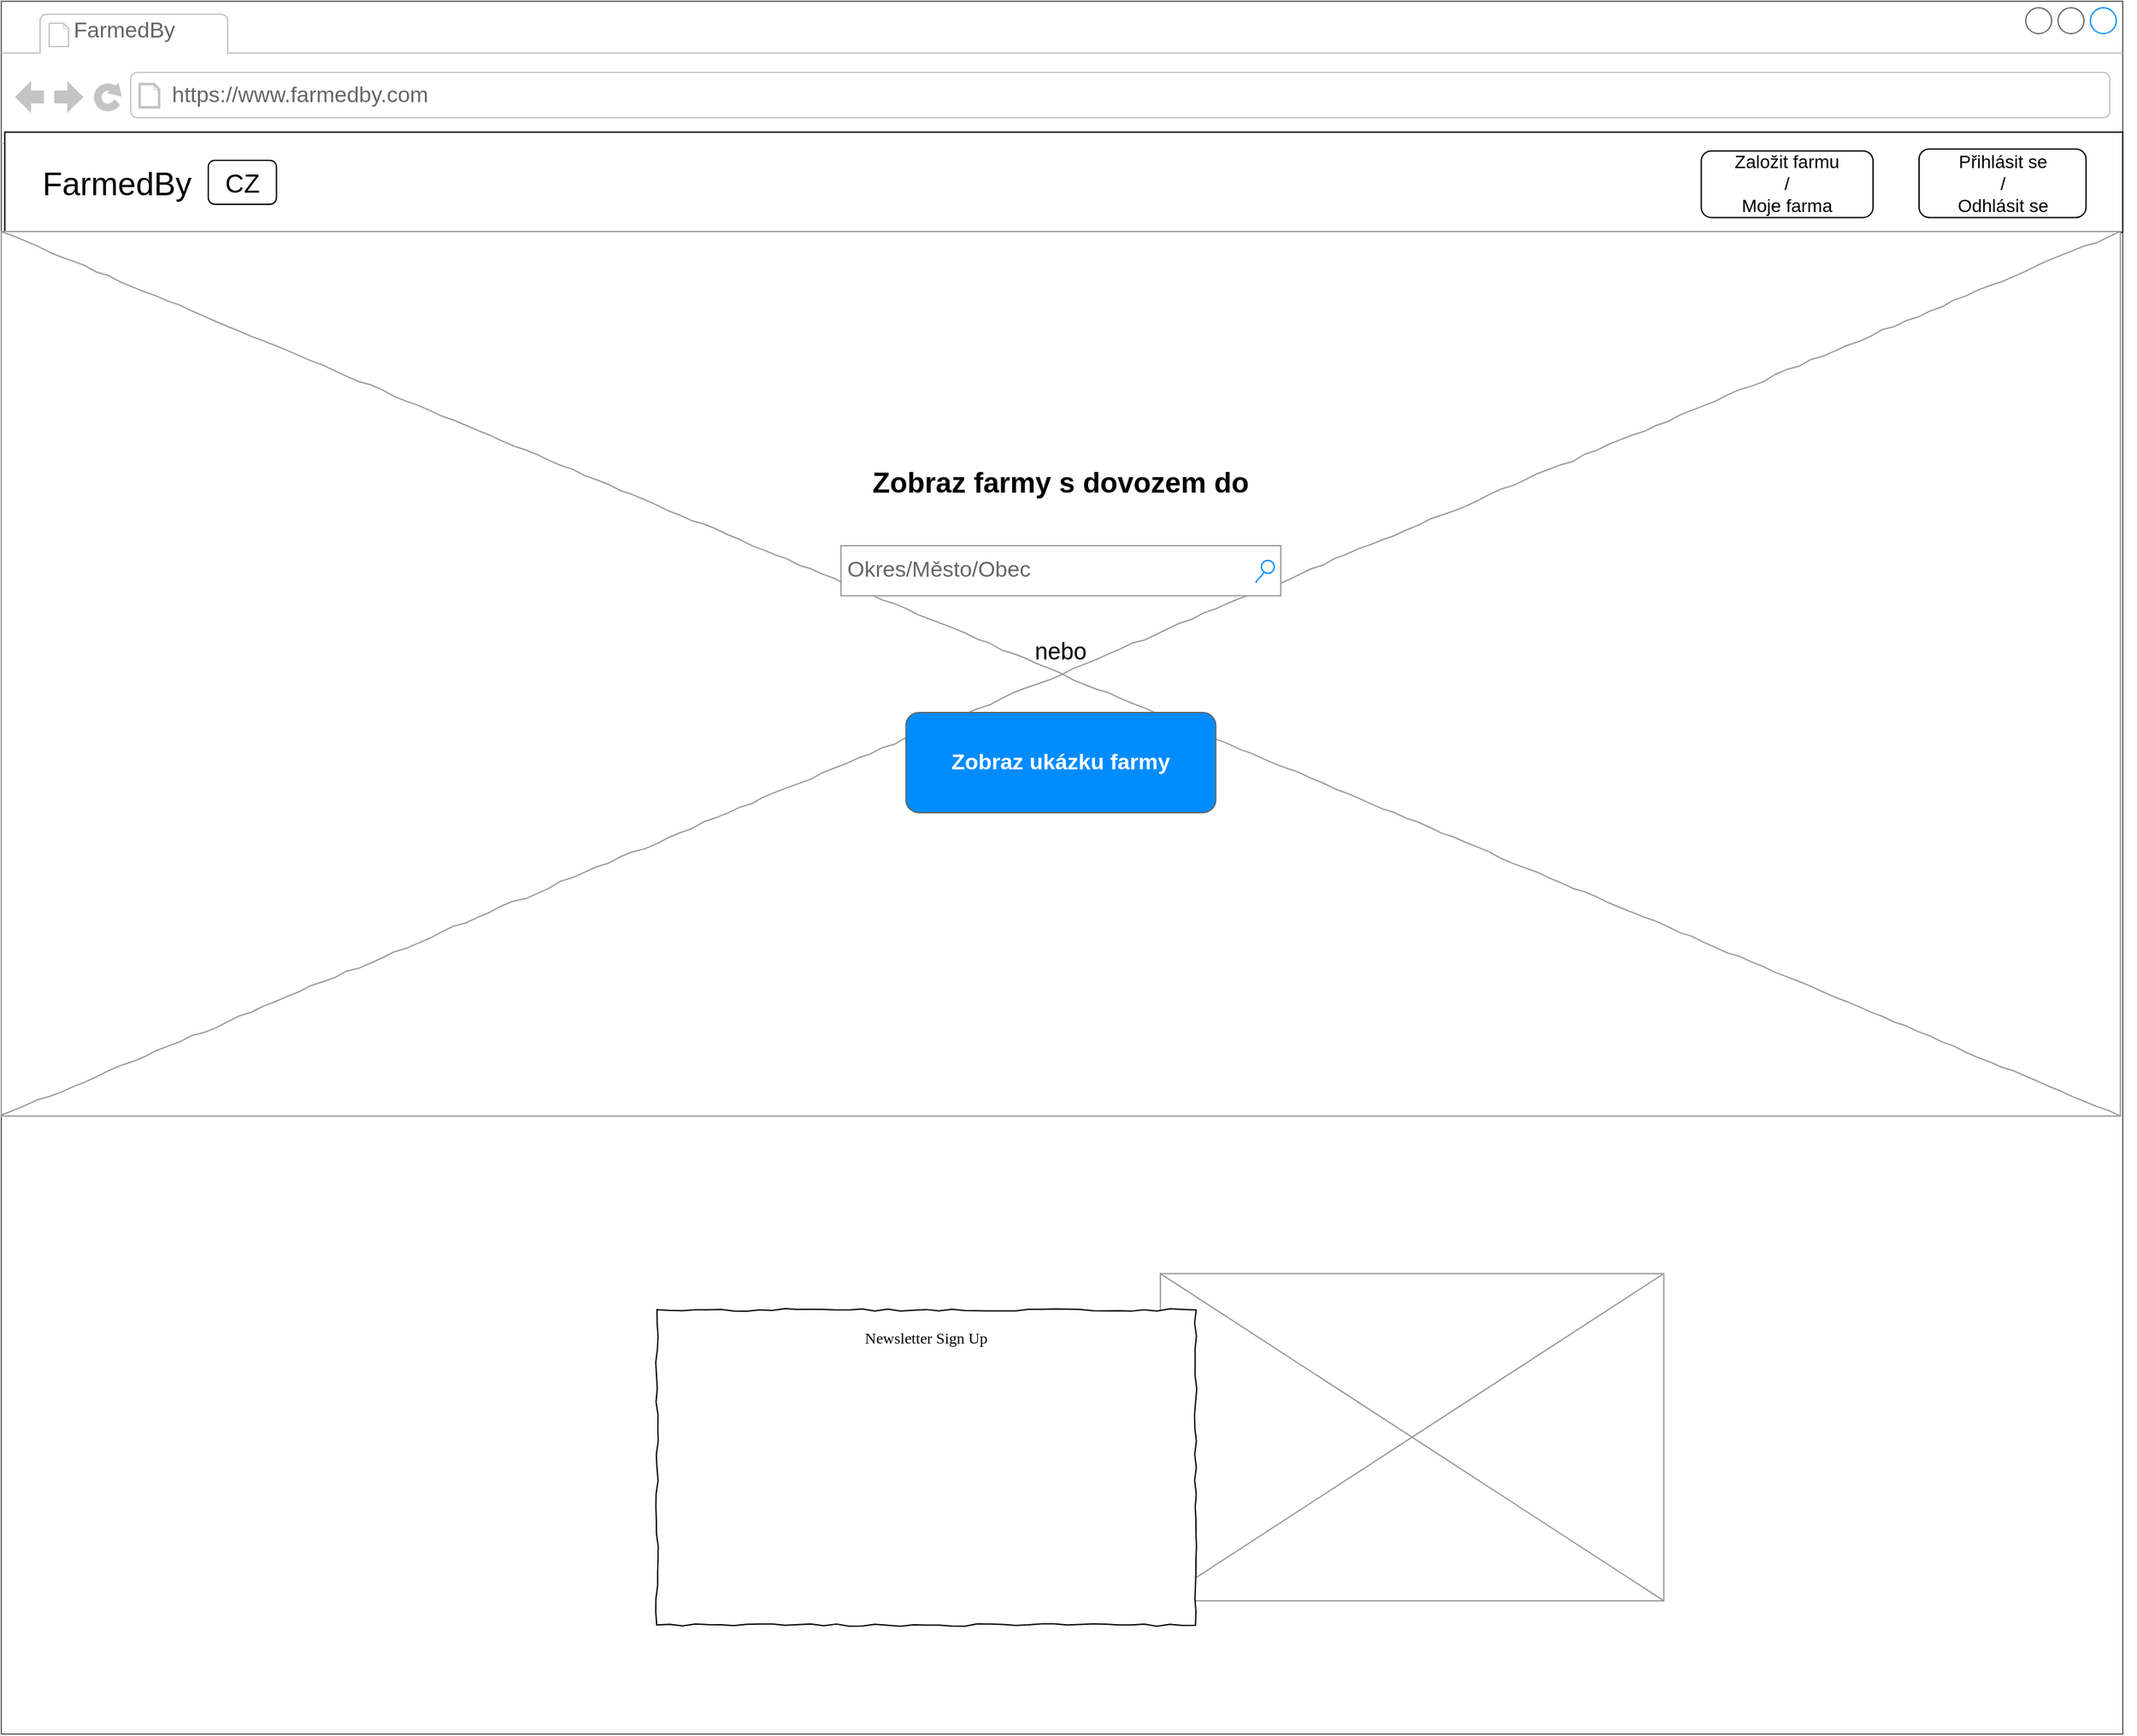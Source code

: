<mxfile version="14.5.1" type="device" pages="9"><diagram name="/" id="03018318-947c-dd8e-b7a3-06fadd420f32"><mxGraphModel dx="1422" dy="816" grid="1" gridSize="10" guides="1" tooltips="1" connect="1" arrows="1" fold="1" page="1" pageScale="1" pageWidth="1600" pageHeight="900" background="#ffffff" math="0" shadow="0"><root><mxCell id="0"/><mxCell id="1" parent="0"/><mxCell id="TsGM_krYq4QOWoCIeKyl-11" value="" style="group" parent="1" vertex="1" connectable="0"><mxGeometry x="1210" y="10" width="1640" height="1340" as="geometry"/></mxCell><mxCell id="TsGM_krYq4QOWoCIeKyl-1" value="" style="strokeWidth=1;shadow=0;dashed=0;align=center;html=1;shape=mxgraph.mockup.containers.browserWindow;rSize=0;strokeColor=#666666;strokeColor2=#008cff;strokeColor3=#c4c4c4;mainText=,;recursiveResize=0;fillColor=#ffffff;fontSize=25;" parent="TsGM_krYq4QOWoCIeKyl-11" vertex="1"><mxGeometry x="-10" width="1640" height="1340" as="geometry"/></mxCell><mxCell id="TsGM_krYq4QOWoCIeKyl-2" value="FarmedBy" style="strokeWidth=1;shadow=0;dashed=0;align=center;html=1;shape=mxgraph.mockup.containers.anchor;fontSize=17;fontColor=#666666;align=left;" parent="TsGM_krYq4QOWoCIeKyl-1" vertex="1"><mxGeometry x="54.305" y="11.245" width="99.558" height="24.364" as="geometry"/></mxCell><mxCell id="TsGM_krYq4QOWoCIeKyl-3" value="https://www.farmedby.com" style="strokeWidth=1;shadow=0;dashed=0;align=center;html=1;shape=mxgraph.mockup.containers.anchor;rSize=0;fontSize=17;fontColor=#666666;align=left;" parent="TsGM_krYq4QOWoCIeKyl-1" vertex="1"><mxGeometry x="130" y="56.22" width="213.93" height="33.78" as="geometry"/></mxCell><mxCell id="TsGM_krYq4QOWoCIeKyl-4" value="" style="group" parent="TsGM_krYq4QOWoCIeKyl-1" vertex="1" connectable="0"><mxGeometry x="2.715" y="101.203" width="1637.285" height="77.521" as="geometry"/></mxCell><mxCell id="TsGM_krYq4QOWoCIeKyl-5" value="" style="rounded=0;whiteSpace=wrap;html=1;fontSize=25;" parent="TsGM_krYq4QOWoCIeKyl-4" vertex="1"><mxGeometry width="1637.285" height="77.521" as="geometry"/></mxCell><mxCell id="TsGM_krYq4QOWoCIeKyl-6" value="&lt;font style=&quot;font-size: 14px&quot;&gt;Založit farmu&lt;br&gt;/&lt;br&gt;Moje farma&lt;/font&gt;" style="rounded=1;whiteSpace=wrap;html=1;" parent="TsGM_krYq4QOWoCIeKyl-4" vertex="1"><mxGeometry x="1311.457" y="14.506" width="132.775" height="51.492" as="geometry"/></mxCell><mxCell id="TsGM_krYq4QOWoCIeKyl-7" value="&lt;font style=&quot;font-size: 14px&quot;&gt;Přihlásit se&lt;br&gt;/&lt;br&gt;Odhlásit se&lt;br&gt;&lt;/font&gt;" style="rounded=1;whiteSpace=wrap;html=1;" parent="TsGM_krYq4QOWoCIeKyl-4" vertex="1"><mxGeometry x="1479.801" y="13.006" width="129.1" height="52.991" as="geometry"/></mxCell><mxCell id="TsGM_krYq4QOWoCIeKyl-8" value="FarmedBy" style="text;html=1;strokeColor=none;fillColor=none;align=center;verticalAlign=middle;whiteSpace=wrap;rounded=0;fontSize=25;" parent="TsGM_krYq4QOWoCIeKyl-4" vertex="1"><mxGeometry x="2.713" y="14.505" width="169.029" height="48.503" as="geometry"/></mxCell><mxCell id="5puTd0roXoA1BChPjeNj-4" value="&lt;font style=&quot;font-size: 20px&quot;&gt;CZ&lt;/font&gt;" style="rounded=1;whiteSpace=wrap;html=1;" parent="TsGM_krYq4QOWoCIeKyl-4" vertex="1"><mxGeometry x="157.28" y="21.76" width="52.72" height="34" as="geometry"/></mxCell><mxCell id="TsGM_krYq4QOWoCIeKyl-9" value="" style="group" parent="TsGM_krYq4QOWoCIeKyl-1" vertex="1" connectable="0"><mxGeometry y="178.042" width="1638.19" height="684.056" as="geometry"/></mxCell><mxCell id="677b7b8949515195-16" value="" style="verticalLabelPosition=bottom;shadow=0;dashed=0;align=center;html=1;verticalAlign=top;strokeWidth=1;shape=mxgraph.mockup.graphics.simpleIcon;strokeColor=#999999;rounded=0;labelBackgroundColor=none;fontFamily=Verdana;fontSize=14;fontColor=#000000;comic=1;" parent="TsGM_krYq4QOWoCIeKyl-9" vertex="1"><mxGeometry width="1638.19" height="684.056" as="geometry"/></mxCell><UserObject label="Okres/Město/Obec" link="data:page/id,BLx52WhCGJ4Dax-M75CP" id="677b7b8949515195-3"><mxCell style="strokeWidth=1;shadow=0;dashed=0;align=center;html=1;shape=mxgraph.mockup.forms.searchBox;strokeColor=#999999;mainText=;strokeColor2=#008cff;fontColor=#666666;fontSize=17;align=left;spacingLeft=3;rounded=0;labelBackgroundColor=none;comic=1;" parent="TsGM_krYq4QOWoCIeKyl-9" vertex="1"><mxGeometry x="649.099" y="242.958" width="340.002" height="38.72" as="geometry"/></mxCell></UserObject><mxCell id="agv3TyaamDlrkhgTB6Vk-6" value="&lt;font style=&quot;font-size: 22px&quot;&gt;Zobraz farmy s dovozem do&lt;/font&gt;" style="text;html=1;strokeColor=none;fillColor=none;align=center;verticalAlign=middle;whiteSpace=wrap;rounded=0;fontSize=18;fontStyle=1" parent="TsGM_krYq4QOWoCIeKyl-9" vertex="1"><mxGeometry x="672.276" y="181.961" width="293.638" height="25.813" as="geometry"/></mxCell><mxCell id="agv3TyaamDlrkhgTB6Vk-7" value="nebo" style="text;html=1;strokeColor=none;fillColor=none;align=center;verticalAlign=middle;whiteSpace=wrap;rounded=0;fontSize=18;fontStyle=0" parent="TsGM_krYq4QOWoCIeKyl-9" vertex="1"><mxGeometry x="672.276" y="311.961" width="293.638" height="25.813" as="geometry"/></mxCell><mxCell id="agv3TyaamDlrkhgTB6Vk-8" value="Zobraz ukázku farmy" style="strokeWidth=1;shadow=0;dashed=0;align=center;html=1;shape=mxgraph.mockup.buttons.button;strokeColor=#666666;fontColor=#ffffff;mainText=;buttonStyle=round;fontSize=17;fontStyle=1;fillColor=#008cff;whiteSpace=wrap;" parent="TsGM_krYq4QOWoCIeKyl-9" vertex="1"><mxGeometry x="699.322" y="371.958" width="239.547" height="77.44" as="geometry"/></mxCell><mxCell id="TsGM_krYq4QOWoCIeKyl-10" value="" style="group" parent="TsGM_krYq4QOWoCIeKyl-1" vertex="1" connectable="0"><mxGeometry x="506.843" y="983.916" width="778.366" height="271.748" as="geometry"/></mxCell><mxCell id="agv3TyaamDlrkhgTB6Vk-5" value="" style="verticalLabelPosition=bottom;shadow=0;dashed=0;align=center;html=1;verticalAlign=top;strokeWidth=1;shape=mxgraph.mockup.graphics.simpleIcon;strokeColor=#999999;fillColor=none;" parent="TsGM_krYq4QOWoCIeKyl-10" vertex="1"><mxGeometry x="389.183" width="389.183" height="253.007" as="geometry"/></mxCell><mxCell id="677b7b8949515195-15" value="&lt;div style=&quot;text-align: justify&quot;&gt;Newsletter Sign Up&lt;/div&gt;" style="whiteSpace=wrap;html=1;rounded=0;shadow=0;labelBackgroundColor=none;strokeWidth=1;fontFamily=Verdana;fontSize=12;align=center;verticalAlign=top;spacing=10;comic=1;" parent="TsGM_krYq4QOWoCIeKyl-10" vertex="1"><mxGeometry y="28.112" width="416.336" height="243.636" as="geometry"/></mxCell></root></mxGraphModel></diagram><diagram id="VK2ldDlM_GzZ6xv2kwNM" name="/faq"><mxGraphModel dx="3022" dy="1716" grid="1" gridSize="10" guides="1" tooltips="1" connect="1" arrows="1" fold="1" page="1" pageScale="1" pageWidth="1600" pageHeight="900" math="0" shadow="0"><root><mxCell id="7m2z_oOZWFbcHDiFOwqk-0"/><mxCell id="7m2z_oOZWFbcHDiFOwqk-1" parent="7m2z_oOZWFbcHDiFOwqk-0"/><mxCell id="FtW0hgWGxmKdDxlqJBZW-26" value="" style="group" parent="7m2z_oOZWFbcHDiFOwqk-1" vertex="1" connectable="0"><mxGeometry x="-60" y="-210" width="1812" height="1213" as="geometry"/></mxCell><mxCell id="FtW0hgWGxmKdDxlqJBZW-17" value="" style="strokeWidth=1;shadow=0;dashed=0;align=center;html=1;shape=mxgraph.mockup.containers.browserWindow;rSize=0;strokeColor=#666666;strokeColor2=#008cff;strokeColor3=#c4c4c4;mainText=,;recursiveResize=0;fillColor=#ffffff;fontSize=25;" parent="FtW0hgWGxmKdDxlqJBZW-26" vertex="1"><mxGeometry width="1812" height="1213" as="geometry"/></mxCell><mxCell id="FtW0hgWGxmKdDxlqJBZW-18" value="FarmedBy" style="strokeWidth=1;shadow=0;dashed=0;align=center;html=1;shape=mxgraph.mockup.containers.anchor;fontSize=17;fontColor=#666666;align=left;" parent="FtW0hgWGxmKdDxlqJBZW-17" vertex="1"><mxGeometry x="60" y="12" width="110" height="26" as="geometry"/></mxCell><mxCell id="FtW0hgWGxmKdDxlqJBZW-19" value="https://www.farmedby.com/faq" style="strokeWidth=1;shadow=0;dashed=0;align=center;html=1;shape=mxgraph.mockup.containers.anchor;rSize=0;fontSize=17;fontColor=#666666;align=left;" parent="FtW0hgWGxmKdDxlqJBZW-17" vertex="1"><mxGeometry x="130" y="60" width="250" height="26" as="geometry"/></mxCell><mxCell id="FtW0hgWGxmKdDxlqJBZW-20" value="" style="group" parent="FtW0hgWGxmKdDxlqJBZW-17" vertex="1" connectable="0"><mxGeometry x="3" y="108" width="1809" height="82.727" as="geometry"/></mxCell><mxCell id="FtW0hgWGxmKdDxlqJBZW-21" value="" style="rounded=0;whiteSpace=wrap;html=1;fontSize=25;" parent="FtW0hgWGxmKdDxlqJBZW-20" vertex="1"><mxGeometry width="1809" height="82.727" as="geometry"/></mxCell><mxCell id="FtW0hgWGxmKdDxlqJBZW-22" value="&lt;font style=&quot;font-size: 14px&quot;&gt;Založit farmu&lt;br&gt;/&lt;br&gt;Moje farma&lt;/font&gt;" style="rounded=1;whiteSpace=wrap;html=1;" parent="FtW0hgWGxmKdDxlqJBZW-20" vertex="1"><mxGeometry x="1449" y="15.48" width="146.7" height="54.95" as="geometry"/></mxCell><mxCell id="FtW0hgWGxmKdDxlqJBZW-23" value="&lt;font style=&quot;font-size: 14px&quot;&gt;Přihlásit se&lt;br&gt;/&lt;br&gt;Odhlásit se&lt;br&gt;&lt;/font&gt;" style="rounded=1;whiteSpace=wrap;html=1;" parent="FtW0hgWGxmKdDxlqJBZW-20" vertex="1"><mxGeometry x="1635" y="13.88" width="142.64" height="56.55" as="geometry"/></mxCell><mxCell id="FtW0hgWGxmKdDxlqJBZW-24" value="FarmedBy" style="text;html=1;strokeColor=none;fillColor=none;align=center;verticalAlign=middle;whiteSpace=wrap;rounded=0;fontSize=25;" parent="FtW0hgWGxmKdDxlqJBZW-20" vertex="1"><mxGeometry x="2.997" y="15.48" width="186.757" height="51.761" as="geometry"/></mxCell><mxCell id="FtW0hgWGxmKdDxlqJBZW-25" value="&lt;font style=&quot;font-size: 20px&quot;&gt;CZ&lt;/font&gt;" style="rounded=1;whiteSpace=wrap;html=1;" parent="FtW0hgWGxmKdDxlqJBZW-20" vertex="1"><mxGeometry x="166.995" y="24.363" width="52.72" height="34" as="geometry"/></mxCell><mxCell id="FtW0hgWGxmKdDxlqJBZW-27" value="&lt;span style=&quot;font-size: 32px&quot;&gt;Často kladené otázky a odpovědi&lt;/span&gt;" style="text;strokeColor=none;fillColor=none;html=1;fontSize=24;fontStyle=1;verticalAlign=middle;align=center;" parent="FtW0hgWGxmKdDxlqJBZW-17" vertex="1"><mxGeometry x="590" y="230" width="540" height="60" as="geometry"/></mxCell><mxCell id="FtW0hgWGxmKdDxlqJBZW-28" value="Proč odběrový systém?" style="text;strokeColor=none;fillColor=none;html=1;fontSize=24;fontStyle=1;verticalAlign=middle;align=center;" parent="FtW0hgWGxmKdDxlqJBZW-17" vertex="1"><mxGeometry x="270" y="330" width="280" height="40" as="geometry"/></mxCell><mxCell id="FtW0hgWGxmKdDxlqJBZW-29" value="Jak odběrový systém funguje?" style="text;strokeColor=none;fillColor=none;html=1;fontSize=24;fontStyle=1;verticalAlign=middle;align=center;" parent="FtW0hgWGxmKdDxlqJBZW-17" vertex="1"><mxGeometry x="260" y="410" width="350" height="40" as="geometry"/></mxCell><mxCell id="FtW0hgWGxmKdDxlqJBZW-30" value="Co když farmář nebude mít dostatek produktů?" style="text;strokeColor=none;fillColor=none;html=1;fontSize=24;fontStyle=1;verticalAlign=middle;align=center;" parent="FtW0hgWGxmKdDxlqJBZW-17" vertex="1"><mxGeometry x="260" y="480" width="555" height="60" as="geometry"/></mxCell><mxCell id="SEl6l6Mqg46__7xvqakR-0" value="Co když chci odběr vynechat, například kvůli dovolené?" style="text;strokeColor=none;fillColor=none;html=1;fontSize=24;fontStyle=1;verticalAlign=middle;align=center;" parent="7m2z_oOZWFbcHDiFOwqk-1" vertex="1"><mxGeometry x="300" y="370" width="670" height="60" as="geometry"/></mxCell></root></mxGraphModel></diagram><diagram id="BLx52WhCGJ4Dax-M75CP" name="FarmsPage"><mxGraphModel dx="1422" dy="816" grid="0" gridSize="10" guides="1" tooltips="1" connect="1" arrows="1" fold="1" page="1" pageScale="1" pageWidth="1600" pageHeight="900" math="0" shadow="0"><root><mxCell id="qyu-hILTpHuAygWT9_YP-0"/><mxCell id="qyu-hILTpHuAygWT9_YP-1" parent="qyu-hILTpHuAygWT9_YP-0"/><mxCell id="Hsc2QSFNWqH5ChBfRD3_-0" value="" style="group" parent="qyu-hILTpHuAygWT9_YP-1" vertex="1" connectable="0"><mxGeometry x="154" y="190" width="1812" height="1213" as="geometry"/></mxCell><mxCell id="P5CXZhjoGj6ff8dDI_EZ-3" value="" style="strokeWidth=1;shadow=0;dashed=0;align=center;html=1;shape=mxgraph.mockup.containers.browserWindow;rSize=0;strokeColor=#666666;strokeColor2=#008cff;strokeColor3=#c4c4c4;mainText=,;recursiveResize=0;fillColor=#ffffff;fontSize=25;" parent="Hsc2QSFNWqH5ChBfRD3_-0" vertex="1"><mxGeometry y="-3" width="1812" height="1213" as="geometry"/></mxCell><mxCell id="P5CXZhjoGj6ff8dDI_EZ-4" value="FarmedBy" style="strokeWidth=1;shadow=0;dashed=0;align=center;html=1;shape=mxgraph.mockup.containers.anchor;fontSize=17;fontColor=#666666;align=left;" parent="P5CXZhjoGj6ff8dDI_EZ-3" vertex="1"><mxGeometry x="60" y="12" width="110" height="26" as="geometry"/></mxCell><mxCell id="P5CXZhjoGj6ff8dDI_EZ-5" value="https://www.farmedby.com/farms?district=děčín" style="strokeWidth=1;shadow=0;dashed=0;align=center;html=1;shape=mxgraph.mockup.containers.anchor;rSize=0;fontSize=17;fontColor=#666666;align=left;" parent="P5CXZhjoGj6ff8dDI_EZ-3" vertex="1"><mxGeometry x="130" y="60" width="250" height="26" as="geometry"/></mxCell><mxCell id="P5CXZhjoGj6ff8dDI_EZ-16" value="" style="group" parent="P5CXZhjoGj6ff8dDI_EZ-3" vertex="1" connectable="0"><mxGeometry x="3" y="108" width="1809" height="82.727" as="geometry"/></mxCell><mxCell id="erFCpPfbMwVIKijWLX0v-1" value="" style="rounded=0;whiteSpace=wrap;html=1;fontSize=25;" parent="P5CXZhjoGj6ff8dDI_EZ-16" vertex="1"><mxGeometry width="1809" height="82.727" as="geometry"/></mxCell><mxCell id="erFCpPfbMwVIKijWLX0v-3" value="&lt;font style=&quot;font-size: 14px&quot;&gt;Založit farmu&lt;br&gt;/&lt;br&gt;Moje farma&lt;/font&gt;" style="rounded=1;whiteSpace=wrap;html=1;" parent="P5CXZhjoGj6ff8dDI_EZ-16" vertex="1"><mxGeometry x="1449" y="15.48" width="146.7" height="54.95" as="geometry"/></mxCell><mxCell id="erFCpPfbMwVIKijWLX0v-4" value="&lt;font style=&quot;font-size: 14px&quot;&gt;Přihlásit se&lt;br&gt;/&lt;br&gt;Odhlásit se&lt;br&gt;&lt;/font&gt;" style="rounded=1;whiteSpace=wrap;html=1;" parent="P5CXZhjoGj6ff8dDI_EZ-16" vertex="1"><mxGeometry x="1635" y="13.88" width="142.64" height="56.55" as="geometry"/></mxCell><mxCell id="P5CXZhjoGj6ff8dDI_EZ-6" value="FarmedBy" style="text;html=1;strokeColor=none;fillColor=none;align=center;verticalAlign=middle;whiteSpace=wrap;rounded=0;fontSize=25;" parent="P5CXZhjoGj6ff8dDI_EZ-16" vertex="1"><mxGeometry x="2.997" y="15.48" width="186.757" height="51.761" as="geometry"/></mxCell><mxCell id="7LRSFh-XLwOgjCFRGqQX-1" value="Děčín" style="strokeWidth=1;shadow=0;dashed=0;align=center;html=1;shape=mxgraph.mockup.forms.searchBox;strokeColor=#999999;mainText=;strokeColor2=#008cff;fontColor=#666666;fontSize=17;align=left;spacingLeft=3;fillColor=#ffffff;" parent="P5CXZhjoGj6ff8dDI_EZ-3" vertex="1"><mxGeometry x="750" y="281" width="282" height="55" as="geometry"/></mxCell><mxCell id="7LRSFh-XLwOgjCFRGqQX-2" value="&lt;h2&gt;Farmy dovážející do tvého města/obce&lt;/h2&gt;" style="text;html=1;strokeColor=none;fillColor=none;align=center;verticalAlign=middle;whiteSpace=wrap;rounded=0;fontSize=20;" parent="P5CXZhjoGj6ff8dDI_EZ-3" vertex="1"><mxGeometry x="605" y="357" width="597" height="57" as="geometry"/></mxCell><mxCell id="2tDUNfVT7wSYeNjyssD7-0" value="" style="shape=table;html=1;whiteSpace=wrap;startSize=0;container=1;collapsible=0;childLayout=tableLayout;fontSize=20;" parent="P5CXZhjoGj6ff8dDI_EZ-3" vertex="1"><mxGeometry x="120" y="438" width="1653" height="323" as="geometry"/></mxCell><mxCell id="2tDUNfVT7wSYeNjyssD7-1" value="" style="shape=partialRectangle;html=1;whiteSpace=wrap;collapsible=0;dropTarget=0;pointerEvents=0;fillColor=none;top=0;left=0;bottom=0;right=0;points=[[0,0.5],[1,0.5]];portConstraint=eastwest;" parent="2tDUNfVT7wSYeNjyssD7-0" vertex="1"><mxGeometry width="1653" height="65" as="geometry"/></mxCell><mxCell id="2tDUNfVT7wSYeNjyssD7-2" value="&lt;h1&gt;&lt;span style=&quot;font-size: 20px&quot;&gt;Farma&lt;/span&gt;&lt;/h1&gt;" style="shape=partialRectangle;html=1;whiteSpace=wrap;connectable=0;overflow=hidden;fillColor=none;top=0;left=0;bottom=0;right=0;" parent="2tDUNfVT7wSYeNjyssD7-1" vertex="1"><mxGeometry width="212" height="65" as="geometry"/></mxCell><mxCell id="2tDUNfVT7wSYeNjyssD7-3" value="&lt;h1&gt;Produkce&lt;/h1&gt;" style="shape=partialRectangle;html=1;whiteSpace=wrap;connectable=0;overflow=hidden;fillColor=none;top=0;left=0;bottom=0;right=0;" parent="2tDUNfVT7wSYeNjyssD7-1" vertex="1"><mxGeometry x="212" width="213" height="65" as="geometry"/></mxCell><mxCell id="2tDUNfVT7wSYeNjyssD7-4" value="&lt;h1&gt;Odběrové místo&lt;/h1&gt;" style="shape=partialRectangle;html=1;whiteSpace=wrap;connectable=0;overflow=hidden;fillColor=none;top=0;left=0;bottom=0;right=0;" parent="2tDUNfVT7wSYeNjyssD7-1" vertex="1"><mxGeometry x="425" width="258" height="65" as="geometry"/></mxCell><mxCell id="2tDUNfVT7wSYeNjyssD7-5" value="" style="shape=partialRectangle;html=1;whiteSpace=wrap;connectable=0;overflow=hidden;fillColor=none;top=0;left=0;bottom=0;right=0;" parent="2tDUNfVT7wSYeNjyssD7-1" vertex="1"><mxGeometry x="683" width="890" height="65" as="geometry"/></mxCell><mxCell id="2tDUNfVT7wSYeNjyssD7-6" value="" style="shape=partialRectangle;html=1;whiteSpace=wrap;connectable=0;overflow=hidden;fillColor=none;top=0;left=0;bottom=0;right=0;" parent="2tDUNfVT7wSYeNjyssD7-1" vertex="1"><mxGeometry x="1573" width="20" height="65" as="geometry"/></mxCell><mxCell id="2tDUNfVT7wSYeNjyssD7-7" value="" style="shape=partialRectangle;html=1;whiteSpace=wrap;connectable=0;overflow=hidden;fillColor=none;top=0;left=0;bottom=0;right=0;" parent="2tDUNfVT7wSYeNjyssD7-1" vertex="1"><mxGeometry x="1593" width="20" height="65" as="geometry"/></mxCell><mxCell id="2tDUNfVT7wSYeNjyssD7-8" value="" style="shape=partialRectangle;html=1;whiteSpace=wrap;connectable=0;overflow=hidden;fillColor=none;top=0;left=0;bottom=0;right=0;" parent="2tDUNfVT7wSYeNjyssD7-1" vertex="1"><mxGeometry x="1613" width="20" height="65" as="geometry"/></mxCell><mxCell id="2tDUNfVT7wSYeNjyssD7-9" value="" style="shape=partialRectangle;html=1;whiteSpace=wrap;connectable=0;overflow=hidden;fillColor=none;top=0;left=0;bottom=0;right=0;" parent="2tDUNfVT7wSYeNjyssD7-1" vertex="1"><mxGeometry x="1633" width="20" height="65" as="geometry"/></mxCell><mxCell id="2tDUNfVT7wSYeNjyssD7-10" value="" style="shape=partialRectangle;html=1;whiteSpace=wrap;collapsible=0;dropTarget=0;pointerEvents=0;fillColor=none;top=0;left=0;bottom=0;right=0;points=[[0,0.5],[1,0.5]];portConstraint=eastwest;" parent="2tDUNfVT7wSYeNjyssD7-0" vertex="1"><mxGeometry y="65" width="1653" height="64" as="geometry"/></mxCell><mxCell id="2tDUNfVT7wSYeNjyssD7-11" value="&lt;h2&gt;&lt;a href=&quot;data:page/id,HHl4FUfsFKhjHvgzHQB8&quot;&gt;The Paradigm&lt;/a&gt;&lt;/h2&gt;" style="shape=partialRectangle;html=1;whiteSpace=wrap;connectable=0;overflow=hidden;fillColor=none;top=0;left=0;bottom=0;right=0;" parent="2tDUNfVT7wSYeNjyssD7-10" vertex="1"><mxGeometry width="212" height="64" as="geometry"/></mxCell><mxCell id="2tDUNfVT7wSYeNjyssD7-12" value="&lt;h2&gt;Zelenina, Vejce&lt;/h2&gt;" style="shape=partialRectangle;html=1;whiteSpace=wrap;connectable=0;overflow=hidden;fillColor=none;top=0;left=0;bottom=0;right=0;align=left;" parent="2tDUNfVT7wSYeNjyssD7-10" vertex="1"><mxGeometry x="212" width="213" height="64" as="geometry"/></mxCell><mxCell id="2tDUNfVT7wSYeNjyssD7-13" value="Bio Koko, Děčín, 40502, Růžová 43" style="shape=partialRectangle;html=1;whiteSpace=wrap;connectable=0;overflow=hidden;fillColor=none;top=0;left=0;bottom=0;right=0;" parent="2tDUNfVT7wSYeNjyssD7-10" vertex="1"><mxGeometry x="425" width="258" height="64" as="geometry"/></mxCell><mxCell id="2tDUNfVT7wSYeNjyssD7-14" value="" style="shape=partialRectangle;html=1;whiteSpace=wrap;connectable=0;overflow=hidden;fillColor=none;top=0;left=0;bottom=0;right=0;" parent="2tDUNfVT7wSYeNjyssD7-10" vertex="1"><mxGeometry x="683" width="890" height="64" as="geometry"/></mxCell><mxCell id="2tDUNfVT7wSYeNjyssD7-15" value="" style="shape=partialRectangle;html=1;whiteSpace=wrap;connectable=0;overflow=hidden;fillColor=none;top=0;left=0;bottom=0;right=0;" parent="2tDUNfVT7wSYeNjyssD7-10" vertex="1"><mxGeometry x="1573" width="20" height="64" as="geometry"/></mxCell><mxCell id="2tDUNfVT7wSYeNjyssD7-16" value="" style="shape=partialRectangle;html=1;whiteSpace=wrap;connectable=0;overflow=hidden;fillColor=none;top=0;left=0;bottom=0;right=0;" parent="2tDUNfVT7wSYeNjyssD7-10" vertex="1"><mxGeometry x="1593" width="20" height="64" as="geometry"/></mxCell><mxCell id="2tDUNfVT7wSYeNjyssD7-17" value="" style="shape=partialRectangle;html=1;whiteSpace=wrap;connectable=0;overflow=hidden;fillColor=none;top=0;left=0;bottom=0;right=0;" parent="2tDUNfVT7wSYeNjyssD7-10" vertex="1"><mxGeometry x="1613" width="20" height="64" as="geometry"/></mxCell><mxCell id="2tDUNfVT7wSYeNjyssD7-18" value="" style="shape=partialRectangle;html=1;whiteSpace=wrap;connectable=0;overflow=hidden;fillColor=none;top=0;left=0;bottom=0;right=0;" parent="2tDUNfVT7wSYeNjyssD7-10" vertex="1"><mxGeometry x="1633" width="20" height="64" as="geometry"/></mxCell><mxCell id="2tDUNfVT7wSYeNjyssD7-19" value="" style="shape=partialRectangle;html=1;whiteSpace=wrap;collapsible=0;dropTarget=0;pointerEvents=0;fillColor=none;top=0;left=0;bottom=0;right=0;points=[[0,0.5],[1,0.5]];portConstraint=eastwest;" parent="2tDUNfVT7wSYeNjyssD7-0" vertex="1"><mxGeometry y="129" width="1653" height="65" as="geometry"/></mxCell><mxCell id="2tDUNfVT7wSYeNjyssD7-20" value="" style="shape=partialRectangle;html=1;whiteSpace=wrap;connectable=0;overflow=hidden;fillColor=none;top=0;left=0;bottom=0;right=0;" parent="2tDUNfVT7wSYeNjyssD7-19" vertex="1"><mxGeometry width="212" height="65" as="geometry"/></mxCell><mxCell id="2tDUNfVT7wSYeNjyssD7-21" value="" style="shape=partialRectangle;html=1;whiteSpace=wrap;connectable=0;overflow=hidden;fillColor=none;top=0;left=0;bottom=0;right=0;" parent="2tDUNfVT7wSYeNjyssD7-19" vertex="1"><mxGeometry x="212" width="213" height="65" as="geometry"/></mxCell><mxCell id="2tDUNfVT7wSYeNjyssD7-22" value="" style="shape=partialRectangle;html=1;whiteSpace=wrap;connectable=0;overflow=hidden;fillColor=none;top=0;left=0;bottom=0;right=0;" parent="2tDUNfVT7wSYeNjyssD7-19" vertex="1"><mxGeometry x="425" width="258" height="65" as="geometry"/></mxCell><mxCell id="2tDUNfVT7wSYeNjyssD7-23" value="" style="shape=partialRectangle;html=1;whiteSpace=wrap;connectable=0;overflow=hidden;fillColor=none;top=0;left=0;bottom=0;right=0;" parent="2tDUNfVT7wSYeNjyssD7-19" vertex="1"><mxGeometry x="683" width="890" height="65" as="geometry"/></mxCell><mxCell id="2tDUNfVT7wSYeNjyssD7-24" value="" style="shape=partialRectangle;html=1;whiteSpace=wrap;connectable=0;overflow=hidden;fillColor=none;top=0;left=0;bottom=0;right=0;" parent="2tDUNfVT7wSYeNjyssD7-19" vertex="1"><mxGeometry x="1573" width="20" height="65" as="geometry"/></mxCell><mxCell id="2tDUNfVT7wSYeNjyssD7-25" value="" style="shape=partialRectangle;html=1;whiteSpace=wrap;connectable=0;overflow=hidden;fillColor=none;top=0;left=0;bottom=0;right=0;" parent="2tDUNfVT7wSYeNjyssD7-19" vertex="1"><mxGeometry x="1593" width="20" height="65" as="geometry"/></mxCell><mxCell id="2tDUNfVT7wSYeNjyssD7-26" value="" style="shape=partialRectangle;html=1;whiteSpace=wrap;connectable=0;overflow=hidden;fillColor=none;top=0;left=0;bottom=0;right=0;" parent="2tDUNfVT7wSYeNjyssD7-19" vertex="1"><mxGeometry x="1613" width="20" height="65" as="geometry"/></mxCell><mxCell id="2tDUNfVT7wSYeNjyssD7-27" value="" style="shape=partialRectangle;html=1;whiteSpace=wrap;connectable=0;overflow=hidden;fillColor=none;top=0;left=0;bottom=0;right=0;" parent="2tDUNfVT7wSYeNjyssD7-19" vertex="1"><mxGeometry x="1633" width="20" height="65" as="geometry"/></mxCell><mxCell id="2tDUNfVT7wSYeNjyssD7-28" value="" style="shape=partialRectangle;html=1;whiteSpace=wrap;collapsible=0;dropTarget=0;pointerEvents=0;fillColor=none;top=0;left=0;bottom=0;right=0;points=[[0,0.5],[1,0.5]];portConstraint=eastwest;" parent="2tDUNfVT7wSYeNjyssD7-0" vertex="1"><mxGeometry y="194" width="1653" height="64" as="geometry"/></mxCell><mxCell id="2tDUNfVT7wSYeNjyssD7-29" value="" style="shape=partialRectangle;html=1;whiteSpace=wrap;connectable=0;overflow=hidden;fillColor=none;top=0;left=0;bottom=0;right=0;" parent="2tDUNfVT7wSYeNjyssD7-28" vertex="1"><mxGeometry width="212" height="64" as="geometry"/></mxCell><mxCell id="2tDUNfVT7wSYeNjyssD7-30" value="" style="shape=partialRectangle;html=1;whiteSpace=wrap;connectable=0;overflow=hidden;fillColor=none;top=0;left=0;bottom=0;right=0;" parent="2tDUNfVT7wSYeNjyssD7-28" vertex="1"><mxGeometry x="212" width="213" height="64" as="geometry"/></mxCell><mxCell id="2tDUNfVT7wSYeNjyssD7-31" value="" style="shape=partialRectangle;html=1;whiteSpace=wrap;connectable=0;overflow=hidden;fillColor=none;top=0;left=0;bottom=0;right=0;" parent="2tDUNfVT7wSYeNjyssD7-28" vertex="1"><mxGeometry x="425" width="258" height="64" as="geometry"/></mxCell><mxCell id="2tDUNfVT7wSYeNjyssD7-32" value="" style="shape=partialRectangle;html=1;whiteSpace=wrap;connectable=0;overflow=hidden;fillColor=none;top=0;left=0;bottom=0;right=0;" parent="2tDUNfVT7wSYeNjyssD7-28" vertex="1"><mxGeometry x="683" width="890" height="64" as="geometry"/></mxCell><mxCell id="2tDUNfVT7wSYeNjyssD7-33" value="" style="shape=partialRectangle;html=1;whiteSpace=wrap;connectable=0;overflow=hidden;fillColor=none;top=0;left=0;bottom=0;right=0;" parent="2tDUNfVT7wSYeNjyssD7-28" vertex="1"><mxGeometry x="1573" width="20" height="64" as="geometry"/></mxCell><mxCell id="2tDUNfVT7wSYeNjyssD7-34" value="" style="shape=partialRectangle;html=1;whiteSpace=wrap;connectable=0;overflow=hidden;fillColor=none;top=0;left=0;bottom=0;right=0;" parent="2tDUNfVT7wSYeNjyssD7-28" vertex="1"><mxGeometry x="1593" width="20" height="64" as="geometry"/></mxCell><mxCell id="2tDUNfVT7wSYeNjyssD7-35" value="" style="shape=partialRectangle;html=1;whiteSpace=wrap;connectable=0;overflow=hidden;fillColor=none;top=0;left=0;bottom=0;right=0;" parent="2tDUNfVT7wSYeNjyssD7-28" vertex="1"><mxGeometry x="1613" width="20" height="64" as="geometry"/></mxCell><mxCell id="2tDUNfVT7wSYeNjyssD7-36" value="" style="shape=partialRectangle;html=1;whiteSpace=wrap;connectable=0;overflow=hidden;fillColor=none;top=0;left=0;bottom=0;right=0;" parent="2tDUNfVT7wSYeNjyssD7-28" vertex="1"><mxGeometry x="1633" width="20" height="64" as="geometry"/></mxCell><mxCell id="2tDUNfVT7wSYeNjyssD7-37" value="" style="shape=partialRectangle;html=1;whiteSpace=wrap;collapsible=0;dropTarget=0;pointerEvents=0;fillColor=none;top=0;left=0;bottom=0;right=0;points=[[0,0.5],[1,0.5]];portConstraint=eastwest;" parent="2tDUNfVT7wSYeNjyssD7-0" vertex="1"><mxGeometry y="258" width="1653" height="65" as="geometry"/></mxCell><mxCell id="2tDUNfVT7wSYeNjyssD7-38" value="" style="shape=partialRectangle;html=1;whiteSpace=wrap;connectable=0;overflow=hidden;fillColor=none;top=0;left=0;bottom=0;right=0;" parent="2tDUNfVT7wSYeNjyssD7-37" vertex="1"><mxGeometry width="212" height="65" as="geometry"/></mxCell><mxCell id="2tDUNfVT7wSYeNjyssD7-39" value="" style="shape=partialRectangle;html=1;whiteSpace=wrap;connectable=0;overflow=hidden;fillColor=none;top=0;left=0;bottom=0;right=0;" parent="2tDUNfVT7wSYeNjyssD7-37" vertex="1"><mxGeometry x="212" width="213" height="65" as="geometry"/></mxCell><mxCell id="2tDUNfVT7wSYeNjyssD7-40" value="" style="shape=partialRectangle;html=1;whiteSpace=wrap;connectable=0;overflow=hidden;fillColor=none;top=0;left=0;bottom=0;right=0;" parent="2tDUNfVT7wSYeNjyssD7-37" vertex="1"><mxGeometry x="425" width="258" height="65" as="geometry"/></mxCell><mxCell id="2tDUNfVT7wSYeNjyssD7-41" value="" style="shape=partialRectangle;html=1;whiteSpace=wrap;connectable=0;overflow=hidden;fillColor=none;top=0;left=0;bottom=0;right=0;" parent="2tDUNfVT7wSYeNjyssD7-37" vertex="1"><mxGeometry x="683" width="890" height="65" as="geometry"/></mxCell><mxCell id="2tDUNfVT7wSYeNjyssD7-42" value="" style="shape=partialRectangle;html=1;whiteSpace=wrap;connectable=0;overflow=hidden;fillColor=none;top=0;left=0;bottom=0;right=0;" parent="2tDUNfVT7wSYeNjyssD7-37" vertex="1"><mxGeometry x="1573" width="20" height="65" as="geometry"/></mxCell><mxCell id="2tDUNfVT7wSYeNjyssD7-43" value="" style="shape=partialRectangle;html=1;whiteSpace=wrap;connectable=0;overflow=hidden;fillColor=none;top=0;left=0;bottom=0;right=0;" parent="2tDUNfVT7wSYeNjyssD7-37" vertex="1"><mxGeometry x="1593" width="20" height="65" as="geometry"/></mxCell><mxCell id="2tDUNfVT7wSYeNjyssD7-44" value="" style="shape=partialRectangle;html=1;whiteSpace=wrap;connectable=0;overflow=hidden;fillColor=none;top=0;left=0;bottom=0;right=0;" parent="2tDUNfVT7wSYeNjyssD7-37" vertex="1"><mxGeometry x="1613" width="20" height="65" as="geometry"/></mxCell><mxCell id="2tDUNfVT7wSYeNjyssD7-45" value="" style="shape=partialRectangle;html=1;whiteSpace=wrap;connectable=0;overflow=hidden;fillColor=none;top=0;left=0;bottom=0;right=0;" parent="2tDUNfVT7wSYeNjyssD7-37" vertex="1"><mxGeometry x="1633" width="20" height="65" as="geometry"/></mxCell></root></mxGraphModel></diagram><diagram id="HHl4FUfsFKhjHvgzHQB8" name="FarmPage"><mxGraphModel dx="3631" dy="2066" grid="1" gridSize="10" guides="1" tooltips="1" connect="1" arrows="1" fold="1" page="1" pageScale="1" pageWidth="1600" pageHeight="900" math="0" shadow="0"><root><mxCell id="b3C5tdldnoylbrYVbdsH-0"/><mxCell id="b3C5tdldnoylbrYVbdsH-1" parent="b3C5tdldnoylbrYVbdsH-0"/><mxCell id="FXtBOXB7p7Dsra5xdiE3-44" value="" style="group" parent="b3C5tdldnoylbrYVbdsH-1" vertex="1" connectable="0"><mxGeometry x="-310" y="-350" width="1812" height="1213" as="geometry"/></mxCell><mxCell id="b8zhB4Fleg2Pe1Smv6rk-0" value="" style="strokeWidth=1;shadow=0;dashed=0;align=center;html=1;shape=mxgraph.mockup.containers.browserWindow;rSize=0;strokeColor=#666666;strokeColor2=#008cff;strokeColor3=#c4c4c4;mainText=,;recursiveResize=0;fillColor=#ffffff;fontSize=25;container=0;" parent="FXtBOXB7p7Dsra5xdiE3-44" vertex="1"><mxGeometry width="1812" height="1213" as="geometry"/></mxCell><mxCell id="b8zhB4Fleg2Pe1Smv6rk-1" value="FarmedBy" style="strokeWidth=1;shadow=0;dashed=0;align=center;html=1;shape=mxgraph.mockup.containers.anchor;fontSize=17;fontColor=#666666;align=left;" parent="FXtBOXB7p7Dsra5xdiE3-44" vertex="1"><mxGeometry x="60" y="12" width="110" height="26" as="geometry"/></mxCell><mxCell id="b8zhB4Fleg2Pe1Smv6rk-2" value="https://www.farmedby.com/farm/d7s6gs7g?tab=about" style="strokeWidth=1;shadow=0;dashed=0;align=center;html=1;shape=mxgraph.mockup.containers.anchor;rSize=0;fontSize=17;fontColor=#666666;align=left;" parent="FXtBOXB7p7Dsra5xdiE3-44" vertex="1"><mxGeometry x="130" y="60" width="250" height="26" as="geometry"/></mxCell><mxCell id="b8zhB4Fleg2Pe1Smv6rk-3" value="" style="group" parent="FXtBOXB7p7Dsra5xdiE3-44" vertex="1" connectable="0"><mxGeometry y="108" width="1812" height="82.73" as="geometry"/></mxCell><mxCell id="b8zhB4Fleg2Pe1Smv6rk-4" value="" style="rounded=0;whiteSpace=wrap;html=1;fontSize=25;" parent="b8zhB4Fleg2Pe1Smv6rk-3" vertex="1"><mxGeometry width="1812.0" height="82.73" as="geometry"/></mxCell><mxCell id="b8zhB4Fleg2Pe1Smv6rk-5" value="&lt;font style=&quot;font-size: 14px&quot;&gt;Založit farmu&lt;br&gt;/&lt;br&gt;Moje farma&lt;/font&gt;" style="rounded=1;whiteSpace=wrap;html=1;" parent="b8zhB4Fleg2Pe1Smv6rk-3" vertex="1"><mxGeometry x="1451.403" y="15.481" width="146.943" height="54.952" as="geometry"/></mxCell><mxCell id="b8zhB4Fleg2Pe1Smv6rk-6" value="&lt;font style=&quot;font-size: 14px&quot;&gt;Přihlásit se&lt;br&gt;/&lt;br&gt;Odhlásit se&lt;br&gt;&lt;/font&gt;" style="rounded=1;whiteSpace=wrap;html=1;" parent="b8zhB4Fleg2Pe1Smv6rk-3" vertex="1"><mxGeometry x="1637.711" y="13.88" width="142.877" height="56.552" as="geometry"/></mxCell><mxCell id="b8zhB4Fleg2Pe1Smv6rk-7" value="FarmedBy" style="text;html=1;strokeColor=none;fillColor=none;align=center;verticalAlign=middle;whiteSpace=wrap;rounded=0;fontSize=25;" parent="b8zhB4Fleg2Pe1Smv6rk-3" vertex="1"><mxGeometry x="3.002" y="15.48" width="187.067" height="51.762" as="geometry"/></mxCell><mxCell id="FXtBOXB7p7Dsra5xdiE3-23" value="" style="rounded=0;whiteSpace=wrap;html=1;" parent="FXtBOXB7p7Dsra5xdiE3-44" vertex="1"><mxGeometry y="190" width="280" height="1020" as="geometry"/></mxCell><mxCell id="FXtBOXB7p7Dsra5xdiE3-24" value="&lt;h1&gt;Farma&lt;/h1&gt;" style="text;html=1;fillColor=none;align=center;verticalAlign=middle;whiteSpace=wrap;rounded=0;strokeColor=#000000;" parent="FXtBOXB7p7Dsra5xdiE3-44" vertex="1"><mxGeometry y="190" width="280" height="50" as="geometry"/></mxCell><mxCell id="FXtBOXB7p7Dsra5xdiE3-26" value="&lt;h1&gt;&lt;span style=&quot;font-weight: normal&quot;&gt;&lt;a href=&quot;data:page/id,j85ZXqy4GttM87dtoJZu&quot;&gt;Bedýnky&lt;/a&gt;&lt;/span&gt;&lt;/h1&gt;" style="text;html=1;fillColor=none;align=center;verticalAlign=middle;whiteSpace=wrap;rounded=0;strokeColor=#000000;" parent="FXtBOXB7p7Dsra5xdiE3-44" vertex="1"><mxGeometry y="240" width="280" height="50" as="geometry"/></mxCell><mxCell id="FXtBOXB7p7Dsra5xdiE3-27" value="&lt;h1&gt;&lt;span style=&quot;font-weight: normal&quot;&gt;Odběrová místa&lt;/span&gt;&lt;/h1&gt;" style="text;html=1;fillColor=none;align=center;verticalAlign=middle;whiteSpace=wrap;rounded=0;strokeColor=#000000;" parent="FXtBOXB7p7Dsra5xdiE3-44" vertex="1"><mxGeometry y="290" width="280" height="50" as="geometry"/></mxCell><mxCell id="FXtBOXB7p7Dsra5xdiE3-28" value="&lt;h1&gt;&lt;span style=&quot;font-weight: normal&quot;&gt;Blog&lt;/span&gt;&lt;/h1&gt;" style="text;html=1;fillColor=none;align=center;verticalAlign=middle;whiteSpace=wrap;rounded=0;strokeColor=#000000;" parent="FXtBOXB7p7Dsra5xdiE3-44" vertex="1"><mxGeometry y="340" width="280" height="50" as="geometry"/></mxCell><mxCell id="FXtBOXB7p7Dsra5xdiE3-29" value="&lt;h1&gt;&lt;span style=&quot;font-weight: normal&quot;&gt;Fotogalerie&lt;/span&gt;&lt;/h1&gt;" style="text;html=1;fillColor=none;align=center;verticalAlign=middle;whiteSpace=wrap;rounded=0;strokeColor=#000000;" parent="FXtBOXB7p7Dsra5xdiE3-44" vertex="1"><mxGeometry y="390" width="280" height="50" as="geometry"/></mxCell><mxCell id="FXtBOXB7p7Dsra5xdiE3-30" value="&lt;h1&gt;&lt;span style=&quot;font-weight: 400&quot;&gt;Pro dobrovolníky&lt;/span&gt;&lt;/h1&gt;" style="text;html=1;fillColor=none;align=center;verticalAlign=middle;whiteSpace=wrap;rounded=0;strokeColor=#000000;" parent="FXtBOXB7p7Dsra5xdiE3-44" vertex="1"><mxGeometry y="440" width="280" height="50" as="geometry"/></mxCell><mxCell id="FXtBOXB7p7Dsra5xdiE3-45" value="&lt;font style=&quot;font-size: 30px&quot;&gt;The Paradigm Farm&lt;/font&gt;" style="text;strokeColor=none;fillColor=none;html=1;fontSize=24;fontStyle=1;verticalAlign=middle;align=center;" parent="FXtBOXB7p7Dsra5xdiE3-44" vertex="1"><mxGeometry x="840" y="230" width="300" height="60" as="geometry"/></mxCell><mxCell id="FXtBOXB7p7Dsra5xdiE3-34" value="&lt;h2&gt;Email:&lt;/h2&gt;&lt;h2&gt;Adresa:&lt;/h2&gt;&lt;h2&gt;Telefonní číslo:&lt;/h2&gt;&lt;div&gt;&lt;h2&gt;Produkujeme:&lt;/h2&gt;&lt;/div&gt;" style="text;html=1;strokeColor=none;fillColor=none;align=left;verticalAlign=middle;whiteSpace=wrap;rounded=0;" parent="FXtBOXB7p7Dsra5xdiE3-44" vertex="1"><mxGeometry x="490" y="310" width="190" height="130" as="geometry"/></mxCell><mxCell id="FXtBOXB7p7Dsra5xdiE3-40" value="O farmě" style="text;strokeColor=none;fillColor=none;html=1;fontSize=24;fontStyle=1;verticalAlign=middle;align=center;" parent="FXtBOXB7p7Dsra5xdiE3-44" vertex="1"><mxGeometry x="490" y="490" width="100" height="40" as="geometry"/></mxCell></root></mxGraphModel></diagram><diagram name="PickupPointsPage" id="yzHMSOs6DxRarb0z-zAi"><mxGraphModel dx="3022" dy="1716" grid="1" gridSize="10" guides="1" tooltips="1" connect="1" arrows="1" fold="1" page="1" pageScale="1" pageWidth="1600" pageHeight="900" math="0" shadow="0"><root><mxCell id="qLJTlr4Mg_mhCo2R83Ci-0"/><mxCell id="qLJTlr4Mg_mhCo2R83Ci-1" parent="qLJTlr4Mg_mhCo2R83Ci-0"/><mxCell id="qLJTlr4Mg_mhCo2R83Ci-2" value="" style="group" parent="qLJTlr4Mg_mhCo2R83Ci-1" vertex="1" connectable="0"><mxGeometry x="-190" y="-190" width="1812" height="1213" as="geometry"/></mxCell><mxCell id="qLJTlr4Mg_mhCo2R83Ci-3" value="" style="strokeWidth=1;shadow=0;dashed=0;align=center;html=1;shape=mxgraph.mockup.containers.browserWindow;rSize=0;strokeColor=#666666;strokeColor2=#008cff;strokeColor3=#c4c4c4;mainText=,;recursiveResize=0;fillColor=#ffffff;fontSize=25;container=0;" parent="qLJTlr4Mg_mhCo2R83Ci-2" vertex="1"><mxGeometry width="1812" height="1213" as="geometry"/></mxCell><mxCell id="qLJTlr4Mg_mhCo2R83Ci-4" value="FarmedBy" style="strokeWidth=1;shadow=0;dashed=0;align=center;html=1;shape=mxgraph.mockup.containers.anchor;fontSize=17;fontColor=#666666;align=left;" parent="qLJTlr4Mg_mhCo2R83Ci-2" vertex="1"><mxGeometry x="60" y="12" width="110" height="26" as="geometry"/></mxCell><mxCell id="qLJTlr4Mg_mhCo2R83Ci-5" value="https://www.farmedby.com" style="strokeWidth=1;shadow=0;dashed=0;align=center;html=1;shape=mxgraph.mockup.containers.anchor;rSize=0;fontSize=17;fontColor=#666666;align=left;" parent="qLJTlr4Mg_mhCo2R83Ci-2" vertex="1"><mxGeometry x="130" y="60" width="250" height="26" as="geometry"/></mxCell><mxCell id="qLJTlr4Mg_mhCo2R83Ci-6" value="" style="group" parent="qLJTlr4Mg_mhCo2R83Ci-2" vertex="1" connectable="0"><mxGeometry y="108" width="1812" height="82.73" as="geometry"/></mxCell><mxCell id="qLJTlr4Mg_mhCo2R83Ci-7" value="" style="rounded=0;whiteSpace=wrap;html=1;fontSize=25;" parent="qLJTlr4Mg_mhCo2R83Ci-6" vertex="1"><mxGeometry width="1812.0" height="82.73" as="geometry"/></mxCell><mxCell id="qLJTlr4Mg_mhCo2R83Ci-8" value="&lt;font style=&quot;font-size: 14px&quot;&gt;Založit farmu&lt;br&gt;/&lt;br&gt;Moje farma&lt;/font&gt;" style="rounded=1;whiteSpace=wrap;html=1;" parent="qLJTlr4Mg_mhCo2R83Ci-6" vertex="1"><mxGeometry x="1451.403" y="15.481" width="146.943" height="54.952" as="geometry"/></mxCell><mxCell id="qLJTlr4Mg_mhCo2R83Ci-9" value="&lt;font style=&quot;font-size: 14px&quot;&gt;Přihlásit se&lt;br&gt;/&lt;br&gt;Odhlásit se&lt;br&gt;&lt;/font&gt;" style="rounded=1;whiteSpace=wrap;html=1;" parent="qLJTlr4Mg_mhCo2R83Ci-6" vertex="1"><mxGeometry x="1637.711" y="13.88" width="142.877" height="56.552" as="geometry"/></mxCell><mxCell id="qLJTlr4Mg_mhCo2R83Ci-10" value="FarmedBy" style="text;html=1;strokeColor=none;fillColor=none;align=center;verticalAlign=middle;whiteSpace=wrap;rounded=0;fontSize=25;" parent="qLJTlr4Mg_mhCo2R83Ci-6" vertex="1"><mxGeometry x="3.002" y="15.48" width="187.067" height="51.762" as="geometry"/></mxCell><mxCell id="qLJTlr4Mg_mhCo2R83Ci-11" value="&lt;font style=&quot;font-size: 20px&quot;&gt;CZ&lt;/font&gt;" style="rounded=1;whiteSpace=wrap;html=1;" parent="qLJTlr4Mg_mhCo2R83Ci-6" vertex="1"><mxGeometry x="169.995" y="24.363" width="52.72" height="34" as="geometry"/></mxCell><mxCell id="qLJTlr4Mg_mhCo2R83Ci-12" value="" style="rounded=0;whiteSpace=wrap;html=1;" parent="qLJTlr4Mg_mhCo2R83Ci-2" vertex="1"><mxGeometry y="190" width="280" height="1020" as="geometry"/></mxCell><mxCell id="qLJTlr4Mg_mhCo2R83Ci-13" value="&lt;h1&gt;&lt;span style=&quot;font-weight: normal&quot;&gt;Farma&lt;/span&gt;&lt;/h1&gt;" style="text;html=1;fillColor=none;align=center;verticalAlign=middle;whiteSpace=wrap;rounded=0;strokeColor=#000000;" parent="qLJTlr4Mg_mhCo2R83Ci-2" vertex="1"><mxGeometry y="190" width="280" height="50" as="geometry"/></mxCell><mxCell id="qLJTlr4Mg_mhCo2R83Ci-14" value="&lt;h1&gt;&lt;span style=&quot;font-weight: normal&quot;&gt;Bedýnky&lt;/span&gt;&lt;/h1&gt;" style="text;html=1;fillColor=none;align=center;verticalAlign=middle;whiteSpace=wrap;rounded=0;strokeColor=#000000;" parent="qLJTlr4Mg_mhCo2R83Ci-2" vertex="1"><mxGeometry y="240" width="280" height="50" as="geometry"/></mxCell><mxCell id="qLJTlr4Mg_mhCo2R83Ci-15" value="&lt;h1&gt;Odběrová místa&lt;/h1&gt;" style="text;html=1;fillColor=none;align=center;verticalAlign=middle;whiteSpace=wrap;rounded=0;strokeColor=#000000;" parent="qLJTlr4Mg_mhCo2R83Ci-2" vertex="1"><mxGeometry y="290" width="280" height="50" as="geometry"/></mxCell><mxCell id="qLJTlr4Mg_mhCo2R83Ci-16" value="&lt;h1&gt;&lt;span style=&quot;font-weight: normal&quot;&gt;Blog&lt;/span&gt;&lt;/h1&gt;" style="text;html=1;fillColor=none;align=center;verticalAlign=middle;whiteSpace=wrap;rounded=0;strokeColor=#000000;" parent="qLJTlr4Mg_mhCo2R83Ci-2" vertex="1"><mxGeometry y="340" width="280" height="50" as="geometry"/></mxCell><mxCell id="qLJTlr4Mg_mhCo2R83Ci-17" value="&lt;h1&gt;&lt;span style=&quot;font-weight: normal&quot;&gt;Fotogalerie&lt;/span&gt;&lt;/h1&gt;" style="text;html=1;fillColor=none;align=center;verticalAlign=middle;whiteSpace=wrap;rounded=0;strokeColor=#000000;" parent="qLJTlr4Mg_mhCo2R83Ci-2" vertex="1"><mxGeometry y="390" width="280" height="50" as="geometry"/></mxCell><mxCell id="qLJTlr4Mg_mhCo2R83Ci-18" value="&lt;h1&gt;&lt;span style=&quot;font-weight: 400&quot;&gt;Pro dobrovolníky&lt;/span&gt;&lt;/h1&gt;" style="text;html=1;fillColor=none;align=center;verticalAlign=middle;whiteSpace=wrap;rounded=0;strokeColor=#000000;" parent="qLJTlr4Mg_mhCo2R83Ci-2" vertex="1"><mxGeometry y="440" width="280" height="50" as="geometry"/></mxCell><mxCell id="qLJTlr4Mg_mhCo2R83Ci-19" value="&lt;span style=&quot;font-size: 32px&quot;&gt;The Paradigm Farm&lt;/span&gt;" style="text;strokeColor=none;fillColor=none;html=1;fontSize=24;fontStyle=1;verticalAlign=middle;align=center;" parent="qLJTlr4Mg_mhCo2R83Ci-2" vertex="1"><mxGeometry x="900" y="240" width="300" height="60" as="geometry"/></mxCell><mxCell id="qLJTlr4Mg_mhCo2R83Ci-20" value="Odběrová místa" style="text;strokeColor=none;fillColor=none;html=1;fontSize=24;fontStyle=1;verticalAlign=middle;align=center;" parent="qLJTlr4Mg_mhCo2R83Ci-2" vertex="1"><mxGeometry x="520" y="340" width="200" height="40" as="geometry"/></mxCell><mxCell id="qLJTlr4Mg_mhCo2R83Ci-21" value="&lt;font style=&quot;font-size: 21px&quot;&gt;&lt;b&gt;List of places:&lt;br&gt;&lt;/b&gt;Jmeno, Adresa, Den závozu, Čas Závozu, Interval závozu, Web/Sociální sítě, Email, Telefon&lt;/font&gt;" style="text;html=1;strokeColor=none;fillColor=none;align=center;verticalAlign=middle;whiteSpace=wrap;rounded=0;" parent="qLJTlr4Mg_mhCo2R83Ci-2" vertex="1"><mxGeometry x="501" y="400" width="909" height="120" as="geometry"/></mxCell></root></mxGraphModel></diagram><diagram name="SubscriptionsPage" id="e3JeMNvCzaF1mZCo-fs4"><mxGraphModel dx="3022" dy="1716" grid="1" gridSize="10" guides="1" tooltips="1" connect="1" arrows="1" fold="1" page="1" pageScale="1" pageWidth="1600" pageHeight="900" math="0" shadow="0"><root><mxCell id="M2OoncMIkFhyYhblOMaY-0"/><mxCell id="M2OoncMIkFhyYhblOMaY-1" parent="M2OoncMIkFhyYhblOMaY-0"/><mxCell id="M2OoncMIkFhyYhblOMaY-2" value="" style="group" parent="M2OoncMIkFhyYhblOMaY-1" vertex="1" connectable="0"><mxGeometry x="-250" y="-300" width="1970" height="2130" as="geometry"/></mxCell><mxCell id="M2OoncMIkFhyYhblOMaY-3" value="" style="strokeWidth=1;shadow=0;dashed=0;align=center;html=1;shape=mxgraph.mockup.containers.browserWindow;rSize=0;strokeColor=#666666;strokeColor2=#008cff;strokeColor3=#c4c4c4;mainText=,;recursiveResize=0;fillColor=#ffffff;fontSize=25;container=0;" parent="M2OoncMIkFhyYhblOMaY-2" vertex="1"><mxGeometry width="1812" height="1780" as="geometry"/></mxCell><mxCell id="M2OoncMIkFhyYhblOMaY-4" value="FarmedBy" style="strokeWidth=1;shadow=0;dashed=0;align=center;html=1;shape=mxgraph.mockup.containers.anchor;fontSize=17;fontColor=#666666;align=left;" parent="M2OoncMIkFhyYhblOMaY-2" vertex="1"><mxGeometry x="60" y="12" width="110" height="26" as="geometry"/></mxCell><mxCell id="M2OoncMIkFhyYhblOMaY-5" value="https://www.farmedby.com" style="strokeWidth=1;shadow=0;dashed=0;align=center;html=1;shape=mxgraph.mockup.containers.anchor;rSize=0;fontSize=17;fontColor=#666666;align=left;" parent="M2OoncMIkFhyYhblOMaY-2" vertex="1"><mxGeometry x="130" y="60" width="250" height="26" as="geometry"/></mxCell><mxCell id="M2OoncMIkFhyYhblOMaY-6" value="" style="group" parent="M2OoncMIkFhyYhblOMaY-2" vertex="1" connectable="0"><mxGeometry y="108" width="1812" height="82.73" as="geometry"/></mxCell><mxCell id="M2OoncMIkFhyYhblOMaY-7" value="" style="rounded=0;whiteSpace=wrap;html=1;fontSize=25;" parent="M2OoncMIkFhyYhblOMaY-6" vertex="1"><mxGeometry width="1812.0" height="82.73" as="geometry"/></mxCell><mxCell id="M2OoncMIkFhyYhblOMaY-8" value="&lt;font style=&quot;font-size: 14px&quot;&gt;Založit farmu&lt;br&gt;/&lt;br&gt;Moje farma&lt;/font&gt;" style="rounded=1;whiteSpace=wrap;html=1;" parent="M2OoncMIkFhyYhblOMaY-6" vertex="1"><mxGeometry x="1451.403" y="15.481" width="146.943" height="54.952" as="geometry"/></mxCell><mxCell id="M2OoncMIkFhyYhblOMaY-9" value="&lt;font style=&quot;font-size: 14px&quot;&gt;Přihlásit se&lt;br&gt;/&lt;br&gt;Odhlásit se&lt;br&gt;&lt;/font&gt;" style="rounded=1;whiteSpace=wrap;html=1;" parent="M2OoncMIkFhyYhblOMaY-6" vertex="1"><mxGeometry x="1637.711" y="13.88" width="142.877" height="56.552" as="geometry"/></mxCell><mxCell id="M2OoncMIkFhyYhblOMaY-10" value="FarmedBy" style="text;html=1;strokeColor=none;fillColor=none;align=center;verticalAlign=middle;whiteSpace=wrap;rounded=0;fontSize=25;" parent="M2OoncMIkFhyYhblOMaY-6" vertex="1"><mxGeometry x="3.002" y="15.48" width="187.067" height="51.762" as="geometry"/></mxCell><mxCell id="M2OoncMIkFhyYhblOMaY-11" value="" style="rounded=0;whiteSpace=wrap;html=1;" parent="M2OoncMIkFhyYhblOMaY-2" vertex="1"><mxGeometry y="190" width="280" height="1020" as="geometry"/></mxCell><mxCell id="M2OoncMIkFhyYhblOMaY-12" value="&lt;h1&gt;&lt;span style=&quot;font-weight: normal&quot;&gt;&lt;a href=&quot;data:page/id,HHl4FUfsFKhjHvgzHQB8&quot;&gt;Farma&lt;/a&gt;&lt;/span&gt;&lt;/h1&gt;" style="text;html=1;fillColor=none;align=center;verticalAlign=middle;whiteSpace=wrap;rounded=0;strokeColor=#000000;" parent="M2OoncMIkFhyYhblOMaY-2" vertex="1"><mxGeometry y="190" width="280" height="50" as="geometry"/></mxCell><mxCell id="M2OoncMIkFhyYhblOMaY-13" value="&lt;h1&gt;Bedýnky&lt;/h1&gt;" style="text;html=1;fillColor=none;align=center;verticalAlign=middle;whiteSpace=wrap;rounded=0;strokeColor=#000000;" parent="M2OoncMIkFhyYhblOMaY-2" vertex="1"><mxGeometry y="240" width="280" height="50" as="geometry"/></mxCell><mxCell id="M2OoncMIkFhyYhblOMaY-14" value="&lt;h1&gt;&lt;span style=&quot;font-weight: normal&quot;&gt;Odběrová místa&lt;/span&gt;&lt;/h1&gt;" style="text;html=1;fillColor=none;align=center;verticalAlign=middle;whiteSpace=wrap;rounded=0;strokeColor=#000000;" parent="M2OoncMIkFhyYhblOMaY-2" vertex="1"><mxGeometry y="290" width="280" height="50" as="geometry"/></mxCell><mxCell id="M2OoncMIkFhyYhblOMaY-15" value="&lt;h1&gt;&lt;span style=&quot;font-weight: normal&quot;&gt;Blog&lt;/span&gt;&lt;/h1&gt;" style="text;html=1;fillColor=none;align=center;verticalAlign=middle;whiteSpace=wrap;rounded=0;strokeColor=#000000;" parent="M2OoncMIkFhyYhblOMaY-2" vertex="1"><mxGeometry y="340" width="280" height="50" as="geometry"/></mxCell><mxCell id="M2OoncMIkFhyYhblOMaY-16" value="&lt;h1&gt;&lt;span style=&quot;font-weight: normal&quot;&gt;Fotogalerie&lt;/span&gt;&lt;/h1&gt;" style="text;html=1;fillColor=none;align=center;verticalAlign=middle;whiteSpace=wrap;rounded=0;strokeColor=#000000;" parent="M2OoncMIkFhyYhblOMaY-2" vertex="1"><mxGeometry y="390" width="280" height="50" as="geometry"/></mxCell><mxCell id="M2OoncMIkFhyYhblOMaY-17" value="&lt;h1&gt;&lt;span style=&quot;font-weight: 400&quot;&gt;Pro dobrovolníky&lt;/span&gt;&lt;/h1&gt;" style="text;html=1;fillColor=none;align=center;verticalAlign=middle;whiteSpace=wrap;rounded=0;strokeColor=#000000;" parent="M2OoncMIkFhyYhblOMaY-2" vertex="1"><mxGeometry y="440" width="280" height="50" as="geometry"/></mxCell><mxCell id="M2OoncMIkFhyYhblOMaY-18" value="&lt;h1&gt;Objednávkový formulář&lt;/h1&gt;" style="text;html=1;align=center;verticalAlign=middle;whiteSpace=wrap;rounded=0;labelPosition=center;verticalLabelPosition=middle;" parent="M2OoncMIkFhyYhblOMaY-2" vertex="1"><mxGeometry x="400" y="310" width="290" height="70" as="geometry"/></mxCell><mxCell id="M2OoncMIkFhyYhblOMaY-19" value="&lt;font style=&quot;font-size: 30px&quot;&gt;The Paradigm Farm&lt;/font&gt;" style="text;strokeColor=none;fillColor=none;html=1;fontSize=24;fontStyle=1;verticalAlign=middle;align=center;" parent="M2OoncMIkFhyYhblOMaY-2" vertex="1"><mxGeometry x="840" y="230" width="300" height="60" as="geometry"/></mxCell><mxCell id="M2OoncMIkFhyYhblOMaY-20" value="&lt;font style=&quot;font-size: 16px&quot;&gt;Po odeslání objednávky očekávej email od farmáře (tatofarma@gmail.com), který ti sdělí platební údaje a datum prvního závozu. Poté očekávej bedýnky v intervalu dle zvoleného odběrového místa nebo dle pokynů farmáře. &lt;a href=&quot;data:page/id,VK2ldDlM_GzZ6xv2kwNM&quot;&gt;Pro více informací jak bedýnky fungují, klikni zde.&lt;/a&gt;&lt;/font&gt;" style="text;html=1;strokeColor=none;fillColor=none;align=left;verticalAlign=middle;whiteSpace=wrap;rounded=0;" parent="M2OoncMIkFhyYhblOMaY-2" vertex="1"><mxGeometry x="410" y="370" width="830" height="70" as="geometry"/></mxCell><mxCell id="M2OoncMIkFhyYhblOMaY-21" value="" style="group" parent="M2OoncMIkFhyYhblOMaY-2" vertex="1" connectable="0"><mxGeometry x="400" y="470" width="1270" height="360" as="geometry"/></mxCell><mxCell id="M2OoncMIkFhyYhblOMaY-22" value="&lt;h1&gt;Jméno bedýnky&lt;/h1&gt;" style="text;html=1;fillColor=none;align=center;verticalAlign=middle;whiteSpace=wrap;rounded=0;strokeColor=#000000;" parent="M2OoncMIkFhyYhblOMaY-21" vertex="1"><mxGeometry width="225" height="70" as="geometry"/></mxCell><mxCell id="M2OoncMIkFhyYhblOMaY-23" value="&lt;h1&gt;(Možný) obsah&lt;/h1&gt;" style="text;html=1;fillColor=none;align=center;verticalAlign=middle;whiteSpace=wrap;rounded=0;strokeColor=#000000;" parent="M2OoncMIkFhyYhblOMaY-21" vertex="1"><mxGeometry x="225" width="310" height="70" as="geometry"/></mxCell><mxCell id="M2OoncMIkFhyYhblOMaY-24" value="&lt;h1&gt;Výchozí cena - Kč&lt;/h1&gt;" style="text;html=1;fillColor=none;align=center;verticalAlign=middle;whiteSpace=wrap;rounded=0;strokeColor=#000000;" parent="M2OoncMIkFhyYhblOMaY-21" vertex="1"><mxGeometry x="535" width="130" height="70" as="geometry"/></mxCell><mxCell id="M2OoncMIkFhyYhblOMaY-25" value="&lt;h1&gt;Sleva za každý odběr - %&lt;/h1&gt;" style="text;html=1;fillColor=none;align=center;verticalAlign=middle;whiteSpace=wrap;rounded=0;strokeColor=#000000;" parent="M2OoncMIkFhyYhblOMaY-21" vertex="1"><mxGeometry x="665" width="180" height="70" as="geometry"/></mxCell><mxCell id="M2OoncMIkFhyYhblOMaY-26" value="&lt;h1&gt;Počet odběrů&lt;/h1&gt;" style="text;html=1;fillColor=none;align=center;verticalAlign=middle;whiteSpace=wrap;rounded=0;strokeColor=#000000;" parent="M2OoncMIkFhyYhblOMaY-21" vertex="1"><mxGeometry x="845" width="140" height="70" as="geometry"/></mxCell><mxCell id="M2OoncMIkFhyYhblOMaY-27" value="" style="shape=table;html=1;whiteSpace=wrap;startSize=0;container=1;collapsible=0;childLayout=tableLayout;fontSize=20;" parent="M2OoncMIkFhyYhblOMaY-21" vertex="1"><mxGeometry y="70" width="985" height="290" as="geometry"/></mxCell><mxCell id="M2OoncMIkFhyYhblOMaY-28" value="" style="shape=partialRectangle;html=1;whiteSpace=wrap;collapsible=0;dropTarget=0;pointerEvents=0;fillColor=none;top=0;left=0;bottom=0;right=0;points=[[0,0.5],[1,0.5]];portConstraint=eastwest;" parent="M2OoncMIkFhyYhblOMaY-27" vertex="1"><mxGeometry width="985" height="58" as="geometry"/></mxCell><mxCell id="M2OoncMIkFhyYhblOMaY-29" value="Velká zeleninová" style="shape=partialRectangle;html=1;whiteSpace=wrap;connectable=0;overflow=hidden;fillColor=none;top=0;left=0;bottom=0;right=0;" parent="M2OoncMIkFhyYhblOMaY-28" vertex="1"><mxGeometry width="222" height="58" as="geometry"/></mxCell><mxCell id="M2OoncMIkFhyYhblOMaY-30" value="Rajčata, okurky, saláty, mrkev, řepa, cibule, brambory, hrášek..." style="shape=partialRectangle;html=1;whiteSpace=wrap;connectable=0;overflow=hidden;fillColor=none;top=0;left=0;bottom=0;right=0;" parent="M2OoncMIkFhyYhblOMaY-28" vertex="1"><mxGeometry x="222" width="313" height="58" as="geometry"/></mxCell><mxCell id="M2OoncMIkFhyYhblOMaY-31" value="500" style="shape=partialRectangle;html=1;whiteSpace=wrap;connectable=0;overflow=hidden;fillColor=none;top=0;left=0;bottom=0;right=0;" parent="M2OoncMIkFhyYhblOMaY-28" vertex="1"><mxGeometry x="535" width="130" height="58" as="geometry"/></mxCell><mxCell id="M2OoncMIkFhyYhblOMaY-32" value="1" style="shape=partialRectangle;html=1;whiteSpace=wrap;connectable=0;overflow=hidden;fillColor=none;top=0;left=0;bottom=0;right=0;" parent="M2OoncMIkFhyYhblOMaY-28" vertex="1"><mxGeometry x="665" width="180" height="58" as="geometry"/></mxCell><mxCell id="M2OoncMIkFhyYhblOMaY-33" value="5" style="shape=partialRectangle;html=1;whiteSpace=wrap;connectable=0;overflow=hidden;fillColor=none;top=0;left=0;bottom=0;right=0;" parent="M2OoncMIkFhyYhblOMaY-28" vertex="1"><mxGeometry x="845" width="140" height="58" as="geometry"/></mxCell><mxCell id="M2OoncMIkFhyYhblOMaY-34" value="" style="shape=partialRectangle;html=1;whiteSpace=wrap;collapsible=0;dropTarget=0;pointerEvents=0;fillColor=none;top=0;left=0;bottom=0;right=0;points=[[0,0.5],[1,0.5]];portConstraint=eastwest;" parent="M2OoncMIkFhyYhblOMaY-27" vertex="1"><mxGeometry y="58" width="985" height="58" as="geometry"/></mxCell><mxCell id="M2OoncMIkFhyYhblOMaY-35" value="Střední zeleninová" style="shape=partialRectangle;html=1;whiteSpace=wrap;connectable=0;overflow=hidden;fillColor=none;top=0;left=0;bottom=0;right=0;" parent="M2OoncMIkFhyYhblOMaY-34" vertex="1"><mxGeometry width="222" height="58" as="geometry"/></mxCell><mxCell id="M2OoncMIkFhyYhblOMaY-36" value="&lt;span&gt;Rajčata, okurky, saláty, mrkev, řepa, cibule, brambory, hrášek...&lt;/span&gt;" style="shape=partialRectangle;html=1;whiteSpace=wrap;connectable=0;overflow=hidden;fillColor=none;top=0;left=0;bottom=0;right=0;" parent="M2OoncMIkFhyYhblOMaY-34" vertex="1"><mxGeometry x="222" width="313" height="58" as="geometry"/></mxCell><mxCell id="M2OoncMIkFhyYhblOMaY-37" value="350" style="shape=partialRectangle;html=1;whiteSpace=wrap;connectable=0;overflow=hidden;fillColor=none;top=0;left=0;bottom=0;right=0;" parent="M2OoncMIkFhyYhblOMaY-34" vertex="1"><mxGeometry x="535" width="130" height="58" as="geometry"/></mxCell><mxCell id="M2OoncMIkFhyYhblOMaY-38" value="1" style="shape=partialRectangle;html=1;whiteSpace=wrap;connectable=0;overflow=hidden;fillColor=none;top=0;left=0;bottom=0;right=0;" parent="M2OoncMIkFhyYhblOMaY-34" vertex="1"><mxGeometry x="665" width="180" height="58" as="geometry"/></mxCell><mxCell id="M2OoncMIkFhyYhblOMaY-39" value="1" style="shape=partialRectangle;html=1;whiteSpace=wrap;connectable=0;overflow=hidden;fillColor=none;top=0;left=0;bottom=0;right=0;" parent="M2OoncMIkFhyYhblOMaY-34" vertex="1"><mxGeometry x="845" width="140" height="58" as="geometry"/></mxCell><mxCell id="M2OoncMIkFhyYhblOMaY-40" value="" style="shape=partialRectangle;html=1;whiteSpace=wrap;collapsible=0;dropTarget=0;pointerEvents=0;fillColor=none;top=0;left=0;bottom=0;right=0;points=[[0,0.5],[1,0.5]];portConstraint=eastwest;" parent="M2OoncMIkFhyYhblOMaY-27" vertex="1"><mxGeometry y="116" width="985" height="58" as="geometry"/></mxCell><mxCell id="M2OoncMIkFhyYhblOMaY-41" value="Malá zeleninová" style="shape=partialRectangle;html=1;whiteSpace=wrap;connectable=0;overflow=hidden;fillColor=none;top=0;left=0;bottom=0;right=0;" parent="M2OoncMIkFhyYhblOMaY-40" vertex="1"><mxGeometry width="222" height="58" as="geometry"/></mxCell><mxCell id="M2OoncMIkFhyYhblOMaY-42" value="&lt;span&gt;Rajčata, okurky, saláty, mrkev, řepa, cibule, brambory, hrášek...&lt;/span&gt;" style="shape=partialRectangle;html=1;whiteSpace=wrap;connectable=0;overflow=hidden;fillColor=none;top=0;left=0;bottom=0;right=0;" parent="M2OoncMIkFhyYhblOMaY-40" vertex="1"><mxGeometry x="222" width="313" height="58" as="geometry"/></mxCell><mxCell id="M2OoncMIkFhyYhblOMaY-43" value="200" style="shape=partialRectangle;html=1;whiteSpace=wrap;connectable=0;overflow=hidden;fillColor=none;top=0;left=0;bottom=0;right=0;" parent="M2OoncMIkFhyYhblOMaY-40" vertex="1"><mxGeometry x="535" width="130" height="58" as="geometry"/></mxCell><mxCell id="M2OoncMIkFhyYhblOMaY-44" value="1" style="shape=partialRectangle;html=1;whiteSpace=wrap;connectable=0;overflow=hidden;fillColor=none;top=0;left=0;bottom=0;right=0;" parent="M2OoncMIkFhyYhblOMaY-40" vertex="1"><mxGeometry x="665" width="180" height="58" as="geometry"/></mxCell><mxCell id="M2OoncMIkFhyYhblOMaY-45" value="1" style="shape=partialRectangle;html=1;whiteSpace=wrap;connectable=0;overflow=hidden;fillColor=none;top=0;left=0;bottom=0;right=0;" parent="M2OoncMIkFhyYhblOMaY-40" vertex="1"><mxGeometry x="845" width="140" height="58" as="geometry"/></mxCell><mxCell id="M2OoncMIkFhyYhblOMaY-46" value="" style="shape=partialRectangle;html=1;whiteSpace=wrap;collapsible=0;dropTarget=0;pointerEvents=0;fillColor=none;top=0;left=0;bottom=0;right=0;points=[[0,0.5],[1,0.5]];portConstraint=eastwest;" parent="M2OoncMIkFhyYhblOMaY-27" vertex="1"><mxGeometry y="174" width="985" height="58" as="geometry"/></mxCell><mxCell id="M2OoncMIkFhyYhblOMaY-47" value="Vajíčková" style="shape=partialRectangle;html=1;whiteSpace=wrap;connectable=0;overflow=hidden;fillColor=none;top=0;left=0;bottom=0;right=0;" parent="M2OoncMIkFhyYhblOMaY-46" vertex="1"><mxGeometry width="222" height="58" as="geometry"/></mxCell><mxCell id="M2OoncMIkFhyYhblOMaY-48" value="20 Vajec" style="shape=partialRectangle;html=1;whiteSpace=wrap;connectable=0;overflow=hidden;fillColor=none;top=0;left=0;bottom=0;right=0;" parent="M2OoncMIkFhyYhblOMaY-46" vertex="1"><mxGeometry x="222" width="313" height="58" as="geometry"/></mxCell><mxCell id="M2OoncMIkFhyYhblOMaY-49" value="100" style="shape=partialRectangle;html=1;whiteSpace=wrap;connectable=0;overflow=hidden;fillColor=none;top=0;left=0;bottom=0;right=0;" parent="M2OoncMIkFhyYhblOMaY-46" vertex="1"><mxGeometry x="535" width="130" height="58" as="geometry"/></mxCell><mxCell id="M2OoncMIkFhyYhblOMaY-50" value="1" style="shape=partialRectangle;html=1;whiteSpace=wrap;connectable=0;overflow=hidden;fillColor=none;top=0;left=0;bottom=0;right=0;" parent="M2OoncMIkFhyYhblOMaY-46" vertex="1"><mxGeometry x="665" width="180" height="58" as="geometry"/></mxCell><mxCell id="M2OoncMIkFhyYhblOMaY-51" value="5" style="shape=partialRectangle;html=1;whiteSpace=wrap;connectable=0;overflow=hidden;fillColor=none;top=0;left=0;bottom=0;right=0;" parent="M2OoncMIkFhyYhblOMaY-46" vertex="1"><mxGeometry x="845" width="140" height="58" as="geometry"/></mxCell><mxCell id="M2OoncMIkFhyYhblOMaY-52" value="" style="shape=partialRectangle;html=1;whiteSpace=wrap;collapsible=0;dropTarget=0;pointerEvents=0;fillColor=none;top=0;left=0;bottom=0;right=0;points=[[0,0.5],[1,0.5]];portConstraint=eastwest;" parent="M2OoncMIkFhyYhblOMaY-27" vertex="1"><mxGeometry y="232" width="985" height="58" as="geometry"/></mxCell><mxCell id="M2OoncMIkFhyYhblOMaY-53" value="Mléčné výrobky" style="shape=partialRectangle;html=1;whiteSpace=wrap;connectable=0;overflow=hidden;fillColor=none;top=0;left=0;bottom=0;right=0;" parent="M2OoncMIkFhyYhblOMaY-52" vertex="1"><mxGeometry width="222" height="58" as="geometry"/></mxCell><mxCell id="M2OoncMIkFhyYhblOMaY-54" value="Ovčí a kozí sýry, tvaroh, mléko" style="shape=partialRectangle;html=1;whiteSpace=wrap;connectable=0;overflow=hidden;fillColor=none;top=0;left=0;bottom=0;right=0;" parent="M2OoncMIkFhyYhblOMaY-52" vertex="1"><mxGeometry x="222" width="313" height="58" as="geometry"/></mxCell><mxCell id="M2OoncMIkFhyYhblOMaY-55" value="400" style="shape=partialRectangle;html=1;whiteSpace=wrap;connectable=0;overflow=hidden;fillColor=none;top=0;left=0;bottom=0;right=0;" parent="M2OoncMIkFhyYhblOMaY-52" vertex="1"><mxGeometry x="535" width="130" height="58" as="geometry"/></mxCell><mxCell id="M2OoncMIkFhyYhblOMaY-56" value="1" style="shape=partialRectangle;html=1;whiteSpace=wrap;connectable=0;overflow=hidden;fillColor=none;top=0;left=0;bottom=0;right=0;" parent="M2OoncMIkFhyYhblOMaY-52" vertex="1"><mxGeometry x="665" width="180" height="58" as="geometry"/></mxCell><mxCell id="M2OoncMIkFhyYhblOMaY-57" value="1" style="shape=partialRectangle;html=1;whiteSpace=wrap;connectable=0;overflow=hidden;fillColor=none;top=0;left=0;bottom=0;right=0;" parent="M2OoncMIkFhyYhblOMaY-52" vertex="1"><mxGeometry x="845" width="140" height="58" as="geometry"/></mxCell><mxCell id="M2OoncMIkFhyYhblOMaY-58" value="&lt;h1&gt;Výsledná cena - Kč&lt;/h1&gt;" style="text;html=1;fillColor=none;align=center;verticalAlign=middle;whiteSpace=wrap;rounded=0;strokeColor=#000000;" parent="M2OoncMIkFhyYhblOMaY-21" vertex="1"><mxGeometry x="985" width="140" height="70" as="geometry"/></mxCell><mxCell id="M2OoncMIkFhyYhblOMaY-59" value="&lt;h1&gt;Do objednávky&lt;/h1&gt;" style="text;html=1;fillColor=none;align=center;verticalAlign=middle;whiteSpace=wrap;rounded=0;strokeColor=#000000;" parent="M2OoncMIkFhyYhblOMaY-21" vertex="1"><mxGeometry x="1125" width="145" height="70" as="geometry"/></mxCell><mxCell id="M2OoncMIkFhyYhblOMaY-60" value="" style="shape=table;html=1;whiteSpace=wrap;startSize=0;container=1;collapsible=0;childLayout=tableLayout;" parent="M2OoncMIkFhyYhblOMaY-21" vertex="1"><mxGeometry x="985" y="70" width="285" height="290" as="geometry"/></mxCell><mxCell id="M2OoncMIkFhyYhblOMaY-61" value="" style="shape=partialRectangle;html=1;whiteSpace=wrap;collapsible=0;dropTarget=0;pointerEvents=0;fillColor=none;top=0;left=0;bottom=0;right=0;points=[[0,0.5],[1,0.5]];portConstraint=eastwest;" parent="M2OoncMIkFhyYhblOMaY-60" vertex="1"><mxGeometry width="285" height="58" as="geometry"/></mxCell><mxCell id="M2OoncMIkFhyYhblOMaY-62" value="5 x 475 = 2375" style="shape=partialRectangle;html=1;whiteSpace=wrap;connectable=0;overflow=hidden;fillColor=none;top=0;left=0;bottom=0;right=0;" parent="M2OoncMIkFhyYhblOMaY-61" vertex="1"><mxGeometry width="143" height="58" as="geometry"/></mxCell><mxCell id="M2OoncMIkFhyYhblOMaY-63" value="" style="shape=partialRectangle;html=1;whiteSpace=wrap;connectable=0;overflow=hidden;fillColor=none;top=0;left=0;bottom=0;right=0;" parent="M2OoncMIkFhyYhblOMaY-61" vertex="1"><mxGeometry x="143" width="142" height="58" as="geometry"/></mxCell><mxCell id="M2OoncMIkFhyYhblOMaY-64" value="" style="shape=partialRectangle;html=1;whiteSpace=wrap;collapsible=0;dropTarget=0;pointerEvents=0;fillColor=none;top=0;left=0;bottom=0;right=0;points=[[0,0.5],[1,0.5]];portConstraint=eastwest;" parent="M2OoncMIkFhyYhblOMaY-60" vertex="1"><mxGeometry y="58" width="285" height="58" as="geometry"/></mxCell><mxCell id="M2OoncMIkFhyYhblOMaY-65" value="-" style="shape=partialRectangle;html=1;whiteSpace=wrap;connectable=0;overflow=hidden;fillColor=none;top=0;left=0;bottom=0;right=0;" parent="M2OoncMIkFhyYhblOMaY-64" vertex="1"><mxGeometry width="143" height="58" as="geometry"/></mxCell><mxCell id="M2OoncMIkFhyYhblOMaY-66" value="" style="shape=partialRectangle;html=1;whiteSpace=wrap;connectable=0;overflow=hidden;fillColor=none;top=0;left=0;bottom=0;right=0;" parent="M2OoncMIkFhyYhblOMaY-64" vertex="1"><mxGeometry x="143" width="142" height="58" as="geometry"/></mxCell><mxCell id="M2OoncMIkFhyYhblOMaY-67" value="" style="shape=partialRectangle;html=1;whiteSpace=wrap;collapsible=0;dropTarget=0;pointerEvents=0;fillColor=none;top=0;left=0;bottom=0;right=0;points=[[0,0.5],[1,0.5]];portConstraint=eastwest;" parent="M2OoncMIkFhyYhblOMaY-60" vertex="1"><mxGeometry y="116" width="285" height="58" as="geometry"/></mxCell><mxCell id="M2OoncMIkFhyYhblOMaY-68" value="-" style="shape=partialRectangle;html=1;whiteSpace=wrap;connectable=0;overflow=hidden;fillColor=none;top=0;left=0;bottom=0;right=0;" parent="M2OoncMIkFhyYhblOMaY-67" vertex="1"><mxGeometry width="143" height="58" as="geometry"/></mxCell><mxCell id="M2OoncMIkFhyYhblOMaY-69" value="" style="shape=partialRectangle;html=1;whiteSpace=wrap;connectable=0;overflow=hidden;fillColor=none;top=0;left=0;bottom=0;right=0;" parent="M2OoncMIkFhyYhblOMaY-67" vertex="1"><mxGeometry x="143" width="142" height="58" as="geometry"/></mxCell><mxCell id="M2OoncMIkFhyYhblOMaY-70" value="" style="shape=partialRectangle;html=1;whiteSpace=wrap;collapsible=0;dropTarget=0;pointerEvents=0;fillColor=none;top=0;left=0;bottom=0;right=0;points=[[0,0.5],[1,0.5]];portConstraint=eastwest;" parent="M2OoncMIkFhyYhblOMaY-60" vertex="1"><mxGeometry y="174" width="285" height="58" as="geometry"/></mxCell><mxCell id="M2OoncMIkFhyYhblOMaY-71" value="5 x 95&amp;nbsp; = 475" style="shape=partialRectangle;html=1;whiteSpace=wrap;connectable=0;overflow=hidden;fillColor=none;top=0;left=0;bottom=0;right=0;" parent="M2OoncMIkFhyYhblOMaY-70" vertex="1"><mxGeometry width="143" height="58" as="geometry"/></mxCell><mxCell id="M2OoncMIkFhyYhblOMaY-72" value="" style="shape=partialRectangle;html=1;whiteSpace=wrap;connectable=0;overflow=hidden;fillColor=none;top=0;left=0;bottom=0;right=0;" parent="M2OoncMIkFhyYhblOMaY-70" vertex="1"><mxGeometry x="143" width="142" height="58" as="geometry"/></mxCell><mxCell id="M2OoncMIkFhyYhblOMaY-73" value="" style="shape=partialRectangle;html=1;whiteSpace=wrap;collapsible=0;dropTarget=0;pointerEvents=0;fillColor=none;top=0;left=0;bottom=0;right=0;points=[[0,0.5],[1,0.5]];portConstraint=eastwest;" parent="M2OoncMIkFhyYhblOMaY-60" vertex="1"><mxGeometry y="232" width="285" height="58" as="geometry"/></mxCell><mxCell id="M2OoncMIkFhyYhblOMaY-74" value="-" style="shape=partialRectangle;html=1;whiteSpace=wrap;connectable=0;overflow=hidden;fillColor=none;top=0;left=0;bottom=0;right=0;" parent="M2OoncMIkFhyYhblOMaY-73" vertex="1"><mxGeometry width="143" height="58" as="geometry"/></mxCell><mxCell id="M2OoncMIkFhyYhblOMaY-75" value="" style="shape=partialRectangle;html=1;whiteSpace=wrap;connectable=0;overflow=hidden;fillColor=none;top=0;left=0;bottom=0;right=0;" parent="M2OoncMIkFhyYhblOMaY-73" vertex="1"><mxGeometry x="143" width="142" height="58" as="geometry"/></mxCell><mxCell id="M2OoncMIkFhyYhblOMaY-76" value="" style="strokeWidth=1;shadow=0;dashed=0;align=center;html=1;shape=mxgraph.mockup.forms.rrect;rSize=0;fillColor=#eeeeee;strokeColor=#999999;gradientColor=#cccccc;align=left;spacingLeft=4;fontSize=17;fontColor=#666666;labelPosition=right;" parent="M2OoncMIkFhyYhblOMaY-21" vertex="1"><mxGeometry x="1187.5" y="90" width="15" height="15" as="geometry"/></mxCell><mxCell id="M2OoncMIkFhyYhblOMaY-77" value="" style="strokeWidth=1;shadow=0;dashed=0;align=center;html=1;shape=mxgraph.mockup.forms.rrect;rSize=0;fillColor=#eeeeee;strokeColor=#999999;gradientColor=#cccccc;align=left;spacingLeft=4;fontSize=17;fontColor=#666666;labelPosition=right;" parent="M2OoncMIkFhyYhblOMaY-21" vertex="1"><mxGeometry x="1187.5" y="150" width="15" height="15" as="geometry"/></mxCell><mxCell id="M2OoncMIkFhyYhblOMaY-78" value="" style="strokeWidth=1;shadow=0;dashed=0;align=center;html=1;shape=mxgraph.mockup.forms.rrect;rSize=0;fillColor=#eeeeee;strokeColor=#999999;gradientColor=#cccccc;align=left;spacingLeft=4;fontSize=17;fontColor=#666666;labelPosition=right;" parent="M2OoncMIkFhyYhblOMaY-21" vertex="1"><mxGeometry x="1187.5" y="207.5" width="15" height="15" as="geometry"/></mxCell><mxCell id="M2OoncMIkFhyYhblOMaY-79" value="" style="strokeWidth=1;shadow=0;dashed=0;align=center;html=1;shape=mxgraph.mockup.forms.rrect;rSize=0;fillColor=#eeeeee;strokeColor=#999999;gradientColor=#cccccc;align=left;spacingLeft=4;fontSize=17;fontColor=#666666;labelPosition=right;" parent="M2OoncMIkFhyYhblOMaY-21" vertex="1"><mxGeometry x="1187.5" y="270" width="15" height="15" as="geometry"/></mxCell><mxCell id="M2OoncMIkFhyYhblOMaY-80" value="" style="strokeWidth=1;shadow=0;dashed=0;align=center;html=1;shape=mxgraph.mockup.forms.rrect;rSize=0;fillColor=#eeeeee;strokeColor=#999999;gradientColor=#cccccc;align=left;spacingLeft=4;fontSize=17;fontColor=#666666;labelPosition=right;" parent="M2OoncMIkFhyYhblOMaY-21" vertex="1"><mxGeometry x="1187.5" y="330" width="15" height="15" as="geometry"/></mxCell><mxCell id="M2OoncMIkFhyYhblOMaY-81" value="" style="rounded=0;whiteSpace=wrap;html=1;strokeColor=#000000;fillColor=none;gradientColor=#ffffff;" parent="M2OoncMIkFhyYhblOMaY-2" vertex="1"><mxGeometry x="400" y="830" width="1270" height="60" as="geometry"/></mxCell><mxCell id="M2OoncMIkFhyYhblOMaY-82" value="&lt;font size=&quot;1&quot;&gt;&lt;b style=&quot;font-size: 18px&quot;&gt;2875&lt;/b&gt;&lt;/font&gt;" style="rounded=0;whiteSpace=wrap;html=1;strokeColor=#000000;fillColor=none;gradientColor=#ffffff;" parent="M2OoncMIkFhyYhblOMaY-2" vertex="1"><mxGeometry x="1380" y="830" width="150" height="60" as="geometry"/></mxCell><mxCell id="M2OoncMIkFhyYhblOMaY-83" value="" style="group" parent="M2OoncMIkFhyYhblOMaY-2" vertex="1" connectable="0"><mxGeometry width="1970" height="1780" as="geometry"/></mxCell><mxCell id="M2OoncMIkFhyYhblOMaY-84" value="" style="strokeWidth=1;shadow=0;dashed=0;align=center;html=1;shape=mxgraph.mockup.containers.browserWindow;rSize=0;strokeColor=#666666;strokeColor2=#008cff;strokeColor3=#c4c4c4;mainText=,;recursiveResize=0;fillColor=#ffffff;fontSize=25;container=0;" parent="M2OoncMIkFhyYhblOMaY-83" vertex="1"><mxGeometry width="1812" height="1780" as="geometry"/></mxCell><mxCell id="M2OoncMIkFhyYhblOMaY-85" value="FarmedBy" style="strokeWidth=1;shadow=0;dashed=0;align=center;html=1;shape=mxgraph.mockup.containers.anchor;fontSize=17;fontColor=#666666;align=left;" parent="M2OoncMIkFhyYhblOMaY-83" vertex="1"><mxGeometry x="60" y="12" width="110" height="26" as="geometry"/></mxCell><mxCell id="M2OoncMIkFhyYhblOMaY-86" value="https://www.farmedby.com" style="strokeWidth=1;shadow=0;dashed=0;align=center;html=1;shape=mxgraph.mockup.containers.anchor;rSize=0;fontSize=17;fontColor=#666666;align=left;" parent="M2OoncMIkFhyYhblOMaY-83" vertex="1"><mxGeometry x="130" y="60" width="250" height="26" as="geometry"/></mxCell><mxCell id="M2OoncMIkFhyYhblOMaY-87" value="" style="group" parent="M2OoncMIkFhyYhblOMaY-83" vertex="1" connectable="0"><mxGeometry y="108" width="1812" height="92" as="geometry"/></mxCell><mxCell id="M2OoncMIkFhyYhblOMaY-88" value="" style="rounded=0;whiteSpace=wrap;html=1;fontSize=25;" parent="M2OoncMIkFhyYhblOMaY-87" vertex="1"><mxGeometry width="1812.0" height="82.73" as="geometry"/></mxCell><mxCell id="M2OoncMIkFhyYhblOMaY-89" value="&lt;font style=&quot;font-size: 14px&quot;&gt;Založit farmu&lt;br&gt;/&lt;br&gt;Moje farma&lt;/font&gt;" style="rounded=1;whiteSpace=wrap;html=1;" parent="M2OoncMIkFhyYhblOMaY-87" vertex="1"><mxGeometry x="1451.403" y="15.481" width="146.943" height="54.952" as="geometry"/></mxCell><mxCell id="M2OoncMIkFhyYhblOMaY-90" value="&lt;font style=&quot;font-size: 14px&quot;&gt;Přihlásit se&lt;br&gt;/&lt;br&gt;Odhlásit se&lt;br&gt;&lt;/font&gt;" style="rounded=1;whiteSpace=wrap;html=1;" parent="M2OoncMIkFhyYhblOMaY-87" vertex="1"><mxGeometry x="1637.711" y="13.88" width="142.877" height="56.552" as="geometry"/></mxCell><mxCell id="M2OoncMIkFhyYhblOMaY-91" value="FarmedBy" style="text;html=1;strokeColor=none;fillColor=none;align=center;verticalAlign=middle;whiteSpace=wrap;rounded=0;fontSize=25;" parent="M2OoncMIkFhyYhblOMaY-87" vertex="1"><mxGeometry x="3.002" y="15.48" width="187.067" height="51.762" as="geometry"/></mxCell><mxCell id="M2OoncMIkFhyYhblOMaY-92" value="" style="rounded=0;whiteSpace=wrap;html=1;" parent="M2OoncMIkFhyYhblOMaY-83" vertex="1"><mxGeometry y="190" width="280" height="1020" as="geometry"/></mxCell><mxCell id="M2OoncMIkFhyYhblOMaY-93" value="&lt;h1&gt;&lt;span style=&quot;font-weight: normal&quot;&gt;&lt;a href=&quot;data:page/id,HHl4FUfsFKhjHvgzHQB8&quot;&gt;Farma&lt;/a&gt;&lt;/span&gt;&lt;/h1&gt;" style="text;html=1;fillColor=none;align=center;verticalAlign=middle;whiteSpace=wrap;rounded=0;strokeColor=#000000;" parent="M2OoncMIkFhyYhblOMaY-83" vertex="1"><mxGeometry y="190" width="280" height="50" as="geometry"/></mxCell><mxCell id="M2OoncMIkFhyYhblOMaY-94" value="&lt;h1&gt;Bedýnky&lt;/h1&gt;" style="text;html=1;fillColor=none;align=center;verticalAlign=middle;whiteSpace=wrap;rounded=0;strokeColor=#000000;" parent="M2OoncMIkFhyYhblOMaY-83" vertex="1"><mxGeometry y="240" width="280" height="50" as="geometry"/></mxCell><mxCell id="M2OoncMIkFhyYhblOMaY-95" value="&lt;h1&gt;&lt;span style=&quot;font-weight: normal&quot;&gt;Odběrová místa&lt;/span&gt;&lt;/h1&gt;" style="text;html=1;fillColor=none;align=center;verticalAlign=middle;whiteSpace=wrap;rounded=0;strokeColor=#000000;" parent="M2OoncMIkFhyYhblOMaY-83" vertex="1"><mxGeometry y="290" width="280" height="50" as="geometry"/></mxCell><mxCell id="M2OoncMIkFhyYhblOMaY-96" value="&lt;h1&gt;&lt;span style=&quot;font-weight: normal&quot;&gt;Blog&lt;/span&gt;&lt;/h1&gt;" style="text;html=1;fillColor=none;align=center;verticalAlign=middle;whiteSpace=wrap;rounded=0;strokeColor=#000000;" parent="M2OoncMIkFhyYhblOMaY-83" vertex="1"><mxGeometry y="340" width="280" height="50" as="geometry"/></mxCell><mxCell id="M2OoncMIkFhyYhblOMaY-97" value="&lt;h1&gt;&lt;span style=&quot;font-weight: normal&quot;&gt;Fotogalerie&lt;/span&gt;&lt;/h1&gt;" style="text;html=1;fillColor=none;align=center;verticalAlign=middle;whiteSpace=wrap;rounded=0;strokeColor=#000000;" parent="M2OoncMIkFhyYhblOMaY-83" vertex="1"><mxGeometry y="390" width="280" height="50" as="geometry"/></mxCell><mxCell id="M2OoncMIkFhyYhblOMaY-98" value="&lt;h1&gt;&lt;span style=&quot;font-weight: 400&quot;&gt;Pro dobrovolníky&lt;/span&gt;&lt;/h1&gt;" style="text;html=1;fillColor=none;align=center;verticalAlign=middle;whiteSpace=wrap;rounded=0;strokeColor=#000000;" parent="M2OoncMIkFhyYhblOMaY-83" vertex="1"><mxGeometry y="440" width="280" height="50" as="geometry"/></mxCell><mxCell id="M2OoncMIkFhyYhblOMaY-100" value="&lt;font style=&quot;font-size: 30px&quot;&gt;Předplatné&lt;/font&gt;" style="text;strokeColor=none;fillColor=none;html=1;fontSize=24;fontStyle=1;verticalAlign=middle;align=center;" parent="M2OoncMIkFhyYhblOMaY-83" vertex="1"><mxGeometry x="830" y="230" width="355" height="50" as="geometry"/></mxCell><mxCell id="M2OoncMIkFhyYhblOMaY-171" value="Odeslat objednávku farmáři" style="strokeWidth=1;shadow=0;dashed=0;align=center;html=1;shape=mxgraph.mockup.buttons.button;strokeColor=#666666;fontColor=#ffffff;mainText=;buttonStyle=round;fontSize=17;fontStyle=1;fillColor=#008cff;whiteSpace=wrap;" parent="M2OoncMIkFhyYhblOMaY-83" vertex="1"><mxGeometry x="756" y="1320" width="300" height="50" as="geometry"/></mxCell><mxCell id="M2OoncMIkFhyYhblOMaY-189" value="&lt;ol&gt;&lt;li style=&quot;font-size: 15px&quot;&gt;&lt;span&gt;Odešli objednávku&lt;/span&gt;&lt;/li&gt;&lt;li style=&quot;font-size: 15px&quot;&gt;&lt;span&gt;Vyčkej na email od farmáře s platebními údaji (tatofarma@gmail.com)&lt;/span&gt;&lt;br&gt;&lt;/li&gt;&lt;li style=&quot;font-size: 15px&quot;&gt;Zaplať objednávku&lt;/li&gt;&lt;li style=&quot;font-size: 15px&quot;&gt;Vyčkej na email s prvním datem závozu&lt;/li&gt;&lt;li style=&quot;font-size: 15px&quot;&gt;Pravidelně vyzvedávej&lt;/li&gt;&lt;/ol&gt;" style="text;strokeColor=none;fillColor=none;html=1;whiteSpace=wrap;verticalAlign=top;overflow=hidden;" parent="M2OoncMIkFhyYhblOMaY-83" vertex="1"><mxGeometry x="490" y="280" width="510" height="140" as="geometry"/></mxCell><mxCell id="M2OoncMIkFhyYhblOMaY-269" value="" style="group" parent="M2OoncMIkFhyYhblOMaY-83" vertex="1" connectable="0"><mxGeometry x="490" y="1000" width="560" height="110" as="geometry"/></mxCell><mxCell id="M2OoncMIkFhyYhblOMaY-176" value="&lt;h4 style=&quot;font-size: 22px&quot;&gt;Poznámka&lt;/h4&gt;" style="text;strokeColor=none;fillColor=none;html=1;fontSize=24;fontStyle=1;verticalAlign=middle;align=center;" parent="M2OoncMIkFhyYhblOMaY-269" vertex="1"><mxGeometry width="115" height="40" as="geometry"/></mxCell><mxCell id="M2OoncMIkFhyYhblOMaY-177" value="Oblíbená zelenina: Paprika, rajče, mrkev&lt;br&gt;Neoblíbené zelenina: Koper, brokolice&lt;br&gt;Frekvence odběru: každý sudý týden" style="text;html=1;fillColor=none;align=center;verticalAlign=middle;whiteSpace=wrap;rounded=0;strokeColor=#000000;" parent="M2OoncMIkFhyYhblOMaY-269" vertex="1"><mxGeometry y="40" width="560" height="70" as="geometry"/></mxCell><mxCell id="M2OoncMIkFhyYhblOMaY-270" value="" style="group" parent="M2OoncMIkFhyYhblOMaY-83" vertex="1" connectable="0"><mxGeometry x="490" y="1150" width="820" height="100" as="geometry"/></mxCell><mxCell id="M2OoncMIkFhyYhblOMaY-167" value="Jmeno" style="text;html=1;align=center;verticalAlign=middle;whiteSpace=wrap;rounded=0;gradientColor=#ffffff;strokeColor=#000000;" parent="M2OoncMIkFhyYhblOMaY-270" vertex="1"><mxGeometry y="60" width="180" height="40" as="geometry"/></mxCell><mxCell id="M2OoncMIkFhyYhblOMaY-179" value="&lt;h4 style=&quot;font-size: 25px&quot;&gt;Vaše údaje&lt;/h4&gt;" style="text;strokeColor=none;fillColor=none;html=1;fontSize=24;fontStyle=1;verticalAlign=middle;align=center;" parent="M2OoncMIkFhyYhblOMaY-270" vertex="1"><mxGeometry width="135" height="40" as="geometry"/></mxCell><mxCell id="M2OoncMIkFhyYhblOMaY-164" value="Bio Koko - Křížova Ulice 11, Děčín; Frekvence: ob týden; Čas odběru: středa od 10-17hod&amp;nbsp;" style="rounded=0;whiteSpace=wrap;html=1;strokeColor=#000000;fillColor=none;gradientColor=#ffffff;" parent="M2OoncMIkFhyYhblOMaY-83" vertex="1"><mxGeometry x="490" y="930" width="655" height="40" as="geometry"/></mxCell><mxCell id="M2OoncMIkFhyYhblOMaY-170" value="Vyberte odběrové místo" style="text;strokeColor=none;fillColor=none;html=1;fontSize=24;fontStyle=1;verticalAlign=middle;align=center;" parent="M2OoncMIkFhyYhblOMaY-83" vertex="1"><mxGeometry x="490" y="880" width="270" height="40" as="geometry"/></mxCell><mxCell id="M2OoncMIkFhyYhblOMaY-267" value="" style="group" parent="M2OoncMIkFhyYhblOMaY-83" vertex="1" connectable="0"><mxGeometry x="490" y="420" width="1210" height="420" as="geometry"/></mxCell><mxCell id="M2OoncMIkFhyYhblOMaY-102" value="" style="group" parent="M2OoncMIkFhyYhblOMaY-267" vertex="1" connectable="0"><mxGeometry width="1210.0" height="360" as="geometry"/></mxCell><mxCell id="M2OoncMIkFhyYhblOMaY-103" value="&lt;h1&gt;Jméno předplatného&lt;/h1&gt;" style="text;html=1;fillColor=none;align=center;verticalAlign=middle;whiteSpace=wrap;rounded=0;strokeColor=#000000;" parent="M2OoncMIkFhyYhblOMaY-102" vertex="1"><mxGeometry width="214.37" height="70" as="geometry"/></mxCell><mxCell id="M2OoncMIkFhyYhblOMaY-104" value="&lt;p style=&quot;line-height: 80%&quot;&gt;&lt;/p&gt;&lt;h1 style=&quot;line-height: 100%&quot;&gt;(Možný) obsah&lt;/h1&gt;&lt;div&gt;*liší se dle sezony a úrody&lt;/div&gt;&lt;p&gt;&lt;/p&gt;" style="text;html=1;fillColor=none;align=center;verticalAlign=middle;whiteSpace=wrap;rounded=0;strokeColor=#000000;" parent="M2OoncMIkFhyYhblOMaY-102" vertex="1"><mxGeometry x="214.37" width="295.354" height="70" as="geometry"/></mxCell><mxCell id="M2OoncMIkFhyYhblOMaY-105" value="&lt;h1&gt;Ceník&lt;/h1&gt;" style="text;html=1;fillColor=none;align=center;verticalAlign=middle;whiteSpace=wrap;rounded=0;strokeColor=#000000;" parent="M2OoncMIkFhyYhblOMaY-102" vertex="1"><mxGeometry x="509.724" width="123.858" height="70" as="geometry"/></mxCell><mxCell id="M2OoncMIkFhyYhblOMaY-106" value="&lt;h1&gt;&lt;br&gt;&lt;/h1&gt;" style="text;html=1;fillColor=none;align=center;verticalAlign=middle;whiteSpace=wrap;rounded=0;strokeColor=#000000;" parent="M2OoncMIkFhyYhblOMaY-102" vertex="1"><mxGeometry x="633.583" width="171.496" height="70" as="geometry"/></mxCell><mxCell id="M2OoncMIkFhyYhblOMaY-107" value="&lt;h1&gt;Cena&lt;/h1&gt;" style="text;html=1;fillColor=none;align=center;verticalAlign=middle;whiteSpace=wrap;rounded=0;strokeColor=#000000;" parent="M2OoncMIkFhyYhblOMaY-102" vertex="1"><mxGeometry x="805.079" width="133.386" height="70" as="geometry"/></mxCell><mxCell id="M2OoncMIkFhyYhblOMaY-108" value="" style="shape=table;html=1;whiteSpace=wrap;startSize=0;container=1;collapsible=0;childLayout=tableLayout;fontSize=20;" parent="M2OoncMIkFhyYhblOMaY-102" vertex="1"><mxGeometry y="70" width="938.465" height="290" as="geometry"/></mxCell><mxCell id="M2OoncMIkFhyYhblOMaY-109" value="" style="shape=partialRectangle;html=1;whiteSpace=wrap;collapsible=0;dropTarget=0;pointerEvents=0;fillColor=none;top=0;left=0;bottom=0;right=0;points=[[0,0.5],[1,0.5]];portConstraint=eastwest;" parent="M2OoncMIkFhyYhblOMaY-108" vertex="1"><mxGeometry width="938.465" height="58" as="geometry"/></mxCell><mxCell id="M2OoncMIkFhyYhblOMaY-110" value="Velká zeleninová bedýnka" style="shape=partialRectangle;html=1;whiteSpace=wrap;connectable=0;overflow=hidden;fillColor=none;top=0;left=0;bottom=0;right=0;" parent="M2OoncMIkFhyYhblOMaY-109" vertex="1"><mxGeometry width="211" height="58" as="geometry"/></mxCell><mxCell id="M2OoncMIkFhyYhblOMaY-111" value="Rajčata, okurky, saláty, mrkev, řepa, cibule, brambory, hrášek..." style="shape=partialRectangle;html=1;whiteSpace=wrap;connectable=0;overflow=hidden;fillColor=none;top=0;left=0;bottom=0;right=0;" parent="M2OoncMIkFhyYhblOMaY-109" vertex="1"><mxGeometry x="211" width="300" height="58" as="geometry"/></mxCell><mxCell id="M2OoncMIkFhyYhblOMaY-112" value="1 ks &amp;gt;&amp;nbsp;&lt;b&gt;500 Kč/ks&lt;/b&gt;&lt;br&gt;5 ks &amp;gt;&amp;nbsp;&lt;b&gt;475 Kč/ks&lt;/b&gt;&lt;br&gt;10 ks &amp;gt;&amp;nbsp;&lt;b&gt;450 Kč/ks&lt;/b&gt;" style="shape=partialRectangle;html=1;whiteSpace=wrap;connectable=0;overflow=hidden;fillColor=none;top=0;left=0;bottom=0;right=0;" parent="M2OoncMIkFhyYhblOMaY-109" vertex="1"><mxGeometry x="511" width="123" height="58" as="geometry"/></mxCell><mxCell id="M2OoncMIkFhyYhblOMaY-113" value="" style="shape=partialRectangle;html=1;whiteSpace=wrap;connectable=0;overflow=hidden;fillColor=none;top=0;left=0;bottom=0;right=0;" parent="M2OoncMIkFhyYhblOMaY-109" vertex="1"><mxGeometry x="634" width="171" height="58" as="geometry"/></mxCell><mxCell id="M2OoncMIkFhyYhblOMaY-114" value="4500 Kč" style="shape=partialRectangle;html=1;whiteSpace=wrap;connectable=0;overflow=hidden;fillColor=none;top=0;left=0;bottom=0;right=0;" parent="M2OoncMIkFhyYhblOMaY-109" vertex="1"><mxGeometry x="805" width="133" height="58" as="geometry"/></mxCell><mxCell id="M2OoncMIkFhyYhblOMaY-115" value="" style="shape=partialRectangle;html=1;whiteSpace=wrap;collapsible=0;dropTarget=0;pointerEvents=0;fillColor=none;top=0;left=0;bottom=0;right=0;points=[[0,0.5],[1,0.5]];portConstraint=eastwest;" parent="M2OoncMIkFhyYhblOMaY-108" vertex="1"><mxGeometry y="58" width="938.465" height="58" as="geometry"/></mxCell><mxCell id="M2OoncMIkFhyYhblOMaY-116" value="Střední zeleninová bedýnka" style="shape=partialRectangle;html=1;whiteSpace=wrap;connectable=0;overflow=hidden;fillColor=none;top=0;left=0;bottom=0;right=0;" parent="M2OoncMIkFhyYhblOMaY-115" vertex="1"><mxGeometry width="211" height="58" as="geometry"/></mxCell><mxCell id="M2OoncMIkFhyYhblOMaY-117" value="&lt;span&gt;Rajčata, okurky, saláty, mrkev, řepa, cibule, brambory, hrášek...&lt;/span&gt;" style="shape=partialRectangle;html=1;whiteSpace=wrap;connectable=0;overflow=hidden;fillColor=none;top=0;left=0;bottom=0;right=0;" parent="M2OoncMIkFhyYhblOMaY-115" vertex="1"><mxGeometry x="211" width="300" height="58" as="geometry"/></mxCell><mxCell id="M2OoncMIkFhyYhblOMaY-118" value="1 x&amp;nbsp;&lt;b&gt;500&lt;/b&gt;&amp;nbsp;= 500&lt;br&gt;5 x&amp;nbsp;&lt;b&gt;475&lt;/b&gt;&amp;nbsp;= 2375&lt;br&gt;10 x&amp;nbsp;&lt;b&gt;450&amp;nbsp;&lt;/b&gt;= 4500" style="shape=partialRectangle;html=1;whiteSpace=wrap;connectable=0;overflow=hidden;fillColor=none;top=0;left=0;bottom=0;right=0;" parent="M2OoncMIkFhyYhblOMaY-115" vertex="1"><mxGeometry x="511" width="123" height="58" as="geometry"/></mxCell><mxCell id="M2OoncMIkFhyYhblOMaY-119" value="" style="shape=partialRectangle;html=1;whiteSpace=wrap;connectable=0;overflow=hidden;fillColor=none;top=0;left=0;bottom=0;right=0;" parent="M2OoncMIkFhyYhblOMaY-115" vertex="1"><mxGeometry x="634" width="171" height="58" as="geometry"/></mxCell><mxCell id="M2OoncMIkFhyYhblOMaY-120" value="2375 Kč" style="shape=partialRectangle;html=1;whiteSpace=wrap;connectable=0;overflow=hidden;fillColor=none;top=0;left=0;bottom=0;right=0;" parent="M2OoncMIkFhyYhblOMaY-115" vertex="1"><mxGeometry x="805" width="133" height="58" as="geometry"/></mxCell><mxCell id="M2OoncMIkFhyYhblOMaY-121" value="" style="shape=partialRectangle;html=1;whiteSpace=wrap;collapsible=0;dropTarget=0;pointerEvents=0;fillColor=none;top=0;left=0;bottom=0;right=0;points=[[0,0.5],[1,0.5]];portConstraint=eastwest;" parent="M2OoncMIkFhyYhblOMaY-108" vertex="1"><mxGeometry y="116" width="938.465" height="58" as="geometry"/></mxCell><mxCell id="M2OoncMIkFhyYhblOMaY-122" value="Malá zeleninová bedýnka" style="shape=partialRectangle;html=1;whiteSpace=wrap;connectable=0;overflow=hidden;fillColor=none;top=0;left=0;bottom=0;right=0;" parent="M2OoncMIkFhyYhblOMaY-121" vertex="1"><mxGeometry width="211" height="58" as="geometry"/></mxCell><mxCell id="M2OoncMIkFhyYhblOMaY-123" value="&lt;span&gt;Rajčata, okurky, saláty, mrkev, řepa, cibule, brambory, hrášek...&lt;/span&gt;" style="shape=partialRectangle;html=1;whiteSpace=wrap;connectable=0;overflow=hidden;fillColor=none;top=0;left=0;bottom=0;right=0;" parent="M2OoncMIkFhyYhblOMaY-121" vertex="1"><mxGeometry x="211" width="300" height="58" as="geometry"/></mxCell><mxCell id="M2OoncMIkFhyYhblOMaY-124" value="1 x&amp;nbsp;&lt;b&gt;500&lt;/b&gt;&amp;nbsp;= 500&lt;br&gt;5 x&amp;nbsp;&lt;b&gt;475&lt;/b&gt;&amp;nbsp;= 2375&lt;br&gt;10 x&amp;nbsp;&lt;b&gt;450&amp;nbsp;&lt;/b&gt;= 4500" style="shape=partialRectangle;html=1;whiteSpace=wrap;connectable=0;overflow=hidden;fillColor=none;top=0;left=0;bottom=0;right=0;" parent="M2OoncMIkFhyYhblOMaY-121" vertex="1"><mxGeometry x="511" width="123" height="58" as="geometry"/></mxCell><mxCell id="M2OoncMIkFhyYhblOMaY-125" value="" style="shape=partialRectangle;html=1;whiteSpace=wrap;connectable=0;overflow=hidden;fillColor=none;top=0;left=0;bottom=0;right=0;" parent="M2OoncMIkFhyYhblOMaY-121" vertex="1"><mxGeometry x="634" width="171" height="58" as="geometry"/></mxCell><mxCell id="M2OoncMIkFhyYhblOMaY-126" value="0" style="shape=partialRectangle;html=1;whiteSpace=wrap;connectable=0;overflow=hidden;fillColor=none;top=0;left=0;bottom=0;right=0;" parent="M2OoncMIkFhyYhblOMaY-121" vertex="1"><mxGeometry x="805" width="133" height="58" as="geometry"/></mxCell><mxCell id="M2OoncMIkFhyYhblOMaY-127" value="" style="shape=partialRectangle;html=1;whiteSpace=wrap;collapsible=0;dropTarget=0;pointerEvents=0;fillColor=none;top=0;left=0;bottom=0;right=0;points=[[0,0.5],[1,0.5]];portConstraint=eastwest;" parent="M2OoncMIkFhyYhblOMaY-108" vertex="1"><mxGeometry y="174" width="938.465" height="58" as="geometry"/></mxCell><mxCell id="M2OoncMIkFhyYhblOMaY-128" value="Vejce z farmy" style="shape=partialRectangle;html=1;whiteSpace=wrap;connectable=0;overflow=hidden;fillColor=none;top=0;left=0;bottom=0;right=0;" parent="M2OoncMIkFhyYhblOMaY-127" vertex="1"><mxGeometry width="211" height="58" as="geometry"/></mxCell><mxCell id="M2OoncMIkFhyYhblOMaY-129" value="20 Vajec" style="shape=partialRectangle;html=1;whiteSpace=wrap;connectable=0;overflow=hidden;fillColor=none;top=0;left=0;bottom=0;right=0;" parent="M2OoncMIkFhyYhblOMaY-127" vertex="1"><mxGeometry x="211" width="300" height="58" as="geometry"/></mxCell><mxCell id="M2OoncMIkFhyYhblOMaY-130" value="1 x&amp;nbsp;&lt;b&gt;500&lt;/b&gt;&amp;nbsp;= 500&lt;br&gt;5 x&amp;nbsp;&lt;b&gt;475&lt;/b&gt;&amp;nbsp;= 2375&lt;br&gt;10 x&amp;nbsp;&lt;b&gt;450&amp;nbsp;&lt;/b&gt;= 4500" style="shape=partialRectangle;html=1;whiteSpace=wrap;connectable=0;overflow=hidden;fillColor=none;top=0;left=0;bottom=0;right=0;" parent="M2OoncMIkFhyYhblOMaY-127" vertex="1"><mxGeometry x="511" width="123" height="58" as="geometry"/></mxCell><mxCell id="M2OoncMIkFhyYhblOMaY-131" value="" style="shape=partialRectangle;html=1;whiteSpace=wrap;connectable=0;overflow=hidden;fillColor=none;top=0;left=0;bottom=0;right=0;" parent="M2OoncMIkFhyYhblOMaY-127" vertex="1"><mxGeometry x="634" width="171" height="58" as="geometry"/></mxCell><mxCell id="M2OoncMIkFhyYhblOMaY-132" value="0" style="shape=partialRectangle;html=1;whiteSpace=wrap;connectable=0;overflow=hidden;fillColor=none;top=0;left=0;bottom=0;right=0;" parent="M2OoncMIkFhyYhblOMaY-127" vertex="1"><mxGeometry x="805" width="133" height="58" as="geometry"/></mxCell><mxCell id="M2OoncMIkFhyYhblOMaY-133" value="" style="shape=partialRectangle;html=1;whiteSpace=wrap;collapsible=0;dropTarget=0;pointerEvents=0;fillColor=none;top=0;left=0;bottom=0;right=0;points=[[0,0.5],[1,0.5]];portConstraint=eastwest;" parent="M2OoncMIkFhyYhblOMaY-108" vertex="1"><mxGeometry y="232" width="938.465" height="58" as="geometry"/></mxCell><mxCell id="M2OoncMIkFhyYhblOMaY-134" value="Mléčné výrobky" style="shape=partialRectangle;html=1;whiteSpace=wrap;connectable=0;overflow=hidden;fillColor=none;top=0;left=0;bottom=0;right=0;" parent="M2OoncMIkFhyYhblOMaY-133" vertex="1"><mxGeometry width="211" height="58" as="geometry"/></mxCell><mxCell id="M2OoncMIkFhyYhblOMaY-135" value="Ovčí a kozí sýry, tvaroh, mléko" style="shape=partialRectangle;html=1;whiteSpace=wrap;connectable=0;overflow=hidden;fillColor=none;top=0;left=0;bottom=0;right=0;" parent="M2OoncMIkFhyYhblOMaY-133" vertex="1"><mxGeometry x="211" width="300" height="58" as="geometry"/></mxCell><mxCell id="M2OoncMIkFhyYhblOMaY-136" value="1 x&amp;nbsp;&lt;b&gt;500&lt;/b&gt;&amp;nbsp;= 500&lt;br&gt;5 x&amp;nbsp;&lt;b&gt;475&lt;/b&gt;&amp;nbsp;= 2375&lt;br&gt;10 x&amp;nbsp;&lt;b&gt;450&amp;nbsp;&lt;/b&gt;= 4500" style="shape=partialRectangle;html=1;whiteSpace=wrap;connectable=0;overflow=hidden;fillColor=none;top=0;left=0;bottom=0;right=0;" parent="M2OoncMIkFhyYhblOMaY-133" vertex="1"><mxGeometry x="511" width="123" height="58" as="geometry"/></mxCell><mxCell id="M2OoncMIkFhyYhblOMaY-137" value="" style="shape=partialRectangle;html=1;whiteSpace=wrap;connectable=0;overflow=hidden;fillColor=none;top=0;left=0;bottom=0;right=0;" parent="M2OoncMIkFhyYhblOMaY-133" vertex="1"><mxGeometry x="634" width="171" height="58" as="geometry"/></mxCell><mxCell id="M2OoncMIkFhyYhblOMaY-138" value="500 Kč" style="shape=partialRectangle;html=1;whiteSpace=wrap;connectable=0;overflow=hidden;fillColor=none;top=0;left=0;bottom=0;right=0;" parent="M2OoncMIkFhyYhblOMaY-133" vertex="1"><mxGeometry x="805" width="133" height="58" as="geometry"/></mxCell><mxCell id="M2OoncMIkFhyYhblOMaY-183" value="10" style="strokeWidth=1;shadow=0;dashed=0;align=center;html=1;shape=mxgraph.mockup.forms.spinner;strokeColor=#999999;spinLayout=right;spinStyle=normal;adjStyle=triangle;fillColor=#aaddff;fontSize=17;fontColor=#666666;mainText=;html=1;overflow=fill;" parent="M2OoncMIkFhyYhblOMaY-102" vertex="1"><mxGeometry x="685.984" y="87.5" width="66.693" height="20" as="geometry"/></mxCell><mxCell id="M2OoncMIkFhyYhblOMaY-184" value="Počet odběrů" style="text;strokeColor=none;fillColor=none;html=1;fontSize=24;fontStyle=1;verticalAlign=middle;align=center;" parent="M2OoncMIkFhyYhblOMaY-102" vertex="1"><mxGeometry x="671.693" y="20" width="95.276" height="30" as="geometry"/></mxCell><mxCell id="M2OoncMIkFhyYhblOMaY-185" value="0" style="strokeWidth=1;shadow=0;dashed=0;align=center;html=1;shape=mxgraph.mockup.forms.spinner;strokeColor=#999999;spinLayout=right;spinStyle=normal;adjStyle=triangle;fillColor=#aaddff;fontSize=17;fontColor=#666666;mainText=;html=1;overflow=fill;" parent="M2OoncMIkFhyYhblOMaY-102" vertex="1"><mxGeometry x="685.984" y="205" width="66.693" height="20" as="geometry"/></mxCell><mxCell id="M2OoncMIkFhyYhblOMaY-186" value="5" style="strokeWidth=1;shadow=0;dashed=0;align=center;html=1;shape=mxgraph.mockup.forms.spinner;strokeColor=#999999;spinLayout=right;spinStyle=normal;adjStyle=triangle;fillColor=#aaddff;fontSize=17;fontColor=#666666;mainText=;html=1;overflow=fill;" parent="M2OoncMIkFhyYhblOMaY-102" vertex="1"><mxGeometry x="685.984" y="150" width="66.693" height="20" as="geometry"/></mxCell><mxCell id="M2OoncMIkFhyYhblOMaY-187" value="0" style="strokeWidth=1;shadow=0;dashed=0;align=center;html=1;shape=mxgraph.mockup.forms.spinner;strokeColor=#999999;spinLayout=right;spinStyle=normal;adjStyle=triangle;fillColor=#aaddff;fontSize=17;fontColor=#666666;mainText=;html=1;overflow=fill;" parent="M2OoncMIkFhyYhblOMaY-102" vertex="1"><mxGeometry x="685.984" y="260" width="66.693" height="20" as="geometry"/></mxCell><mxCell id="M2OoncMIkFhyYhblOMaY-188" value="1" style="strokeWidth=1;shadow=0;dashed=0;align=center;html=1;shape=mxgraph.mockup.forms.spinner;strokeColor=#999999;spinLayout=right;spinStyle=normal;adjStyle=triangle;fillColor=#aaddff;fontSize=17;fontColor=#666666;mainText=;html=1;overflow=fill;" parent="M2OoncMIkFhyYhblOMaY-102" vertex="1"><mxGeometry x="685.984" y="320" width="66.693" height="20" as="geometry"/></mxCell><mxCell id="M2OoncMIkFhyYhblOMaY-162" value="" style="rounded=0;whiteSpace=wrap;html=1;strokeColor=#000000;fillColor=none;gradientColor=#ffffff;" parent="M2OoncMIkFhyYhblOMaY-267" vertex="1"><mxGeometry y="360" width="943.228" height="60" as="geometry"/></mxCell><mxCell id="M2OoncMIkFhyYhblOMaY-163" value="&lt;font size=&quot;1&quot;&gt;&lt;b style=&quot;font-size: 18px&quot;&gt;7375 Kč&lt;/b&gt;&lt;/font&gt;" style="rounded=0;whiteSpace=wrap;html=1;strokeColor=#000000;fillColor=none;gradientColor=#ffffff;" parent="M2OoncMIkFhyYhblOMaY-267" vertex="1"><mxGeometry x="800.315" y="360" width="142.913" height="60" as="geometry"/></mxCell><mxCell id="M2OoncMIkFhyYhblOMaY-166" value="Email" style="text;html=1;align=center;verticalAlign=middle;whiteSpace=wrap;rounded=0;gradientColor=#ffffff;strokeColor=#000000;" parent="M2OoncMIkFhyYhblOMaY-83" vertex="1"><mxGeometry x="720" y="1210" width="180" height="40" as="geometry"/></mxCell><mxCell id="M2OoncMIkFhyYhblOMaY-168" value="Telefon" style="text;html=1;align=center;verticalAlign=middle;whiteSpace=wrap;rounded=0;gradientColor=#ffffff;strokeColor=#000000;" parent="M2OoncMIkFhyYhblOMaY-83" vertex="1"><mxGeometry x="950" y="1210" width="180" height="40" as="geometry"/></mxCell></root></mxGraphModel></diagram><diagram id="VotiirKSVemXy2efVhRk" name="OrderOverview"><mxGraphModel dx="3273" dy="1860" grid="1" gridSize="10" guides="1" tooltips="1" connect="1" arrows="1" fold="1" page="1" pageScale="1" pageWidth="1600" pageHeight="900" math="0" shadow="0"><root><mxCell id="tOKsbfhdnz28O8f2DYWB-0"/><mxCell id="tOKsbfhdnz28O8f2DYWB-1" parent="tOKsbfhdnz28O8f2DYWB-0"/><mxCell id="tOKsbfhdnz28O8f2DYWB-19" value="" style="group" vertex="1" connectable="0" parent="tOKsbfhdnz28O8f2DYWB-1"><mxGeometry x="-430" y="-100" width="1812" height="1390" as="geometry"/></mxCell><mxCell id="tOKsbfhdnz28O8f2DYWB-20" value="" style="strokeWidth=1;shadow=0;dashed=0;align=center;html=1;shape=mxgraph.mockup.containers.browserWindow;rSize=0;strokeColor=#666666;strokeColor2=#008cff;strokeColor3=#c4c4c4;mainText=,;recursiveResize=0;fillColor=#ffffff;fontSize=25;container=0;" vertex="1" parent="tOKsbfhdnz28O8f2DYWB-19"><mxGeometry width="1812" height="1390" as="geometry"/></mxCell><mxCell id="tOKsbfhdnz28O8f2DYWB-21" value="FarmedBy" style="strokeWidth=1;shadow=0;dashed=0;align=center;html=1;shape=mxgraph.mockup.containers.anchor;fontSize=17;fontColor=#666666;align=left;" vertex="1" parent="tOKsbfhdnz28O8f2DYWB-19"><mxGeometry x="60" y="12" width="110" height="26" as="geometry"/></mxCell><mxCell id="tOKsbfhdnz28O8f2DYWB-22" value="https://www.farmedby.com" style="strokeWidth=1;shadow=0;dashed=0;align=center;html=1;shape=mxgraph.mockup.containers.anchor;rSize=0;fontSize=17;fontColor=#666666;align=left;" vertex="1" parent="tOKsbfhdnz28O8f2DYWB-19"><mxGeometry x="130" y="60" width="250" height="26" as="geometry"/></mxCell><mxCell id="tOKsbfhdnz28O8f2DYWB-23" value="" style="group" vertex="1" connectable="0" parent="tOKsbfhdnz28O8f2DYWB-19"><mxGeometry y="108" width="1812" height="82.73" as="geometry"/></mxCell><mxCell id="tOKsbfhdnz28O8f2DYWB-24" value="" style="rounded=0;whiteSpace=wrap;html=1;fontSize=25;" vertex="1" parent="tOKsbfhdnz28O8f2DYWB-23"><mxGeometry width="1812.0" height="82.73" as="geometry"/></mxCell><mxCell id="tOKsbfhdnz28O8f2DYWB-25" value="&lt;font style=&quot;font-size: 14px&quot;&gt;Založit farmu&lt;br&gt;/&lt;br&gt;Moje farma&lt;/font&gt;" style="rounded=1;whiteSpace=wrap;html=1;" vertex="1" parent="tOKsbfhdnz28O8f2DYWB-23"><mxGeometry x="1451.403" y="15.481" width="146.943" height="54.952" as="geometry"/></mxCell><mxCell id="tOKsbfhdnz28O8f2DYWB-26" value="&lt;font style=&quot;font-size: 20px&quot;&gt;Najdi Farmu&lt;br&gt;&lt;/font&gt;" style="rounded=1;whiteSpace=wrap;html=1;" vertex="1" parent="tOKsbfhdnz28O8f2DYWB-23"><mxGeometry x="1637.711" y="13.88" width="142.877" height="56.552" as="geometry"/></mxCell><mxCell id="tOKsbfhdnz28O8f2DYWB-27" value="FarmedBy" style="text;html=1;strokeColor=none;fillColor=none;align=center;verticalAlign=middle;whiteSpace=wrap;rounded=0;fontSize=25;" vertex="1" parent="tOKsbfhdnz28O8f2DYWB-23"><mxGeometry x="3.002" y="15.48" width="187.067" height="51.762" as="geometry"/></mxCell><mxCell id="tOKsbfhdnz28O8f2DYWB-28" value="&lt;font style=&quot;font-size: 20px&quot;&gt;CZ&lt;/font&gt;" style="rounded=1;whiteSpace=wrap;html=1;" vertex="1" parent="tOKsbfhdnz28O8f2DYWB-23"><mxGeometry x="169.995" y="24.363" width="52.72" height="34" as="geometry"/></mxCell><mxCell id="tOKsbfhdnz28O8f2DYWB-29" value="" style="rounded=0;whiteSpace=wrap;html=1;" vertex="1" parent="tOKsbfhdnz28O8f2DYWB-19"><mxGeometry y="190" width="280" height="1200" as="geometry"/></mxCell><mxCell id="tOKsbfhdnz28O8f2DYWB-30" value="&lt;h1&gt;&lt;span style=&quot;font-weight: normal&quot;&gt;Farma&lt;/span&gt;&lt;/h1&gt;" style="text;html=1;fillColor=none;align=center;verticalAlign=middle;whiteSpace=wrap;rounded=0;strokeColor=#000000;" vertex="1" parent="tOKsbfhdnz28O8f2DYWB-19"><mxGeometry y="190" width="280" height="50" as="geometry"/></mxCell><mxCell id="tOKsbfhdnz28O8f2DYWB-31" value="&lt;h1&gt;&lt;span style=&quot;font-weight: normal&quot;&gt;Předplatné&lt;/span&gt;&lt;/h1&gt;" style="text;html=1;fillColor=none;align=center;verticalAlign=middle;whiteSpace=wrap;rounded=0;strokeColor=#000000;" vertex="1" parent="tOKsbfhdnz28O8f2DYWB-19"><mxGeometry y="240" width="280" height="50" as="geometry"/></mxCell><mxCell id="tOKsbfhdnz28O8f2DYWB-32" value="&lt;h1&gt;&lt;span style=&quot;font-weight: normal&quot;&gt;Odběrová místa&lt;/span&gt;&lt;/h1&gt;" style="text;html=1;fillColor=none;align=center;verticalAlign=middle;whiteSpace=wrap;rounded=0;strokeColor=#000000;" vertex="1" parent="tOKsbfhdnz28O8f2DYWB-19"><mxGeometry y="290" width="280" height="50" as="geometry"/></mxCell><mxCell id="tOKsbfhdnz28O8f2DYWB-33" value="&lt;h1&gt;&lt;span style=&quot;font-weight: normal&quot;&gt;Objednávky&lt;/span&gt;&lt;/h1&gt;" style="text;html=1;fillColor=none;align=center;verticalAlign=middle;whiteSpace=wrap;rounded=0;strokeColor=#000000;" vertex="1" parent="tOKsbfhdnz28O8f2DYWB-19"><mxGeometry y="340" width="280" height="50" as="geometry"/></mxCell><mxCell id="tOKsbfhdnz28O8f2DYWB-34" value="&lt;h1&gt;&lt;br&gt;&lt;/h1&gt;" style="text;html=1;fillColor=none;align=center;verticalAlign=middle;whiteSpace=wrap;rounded=0;strokeColor=#000000;" vertex="1" parent="tOKsbfhdnz28O8f2DYWB-19"><mxGeometry y="390" width="280" height="50" as="geometry"/></mxCell><mxCell id="tOKsbfhdnz28O8f2DYWB-35" value="&lt;h1&gt;&lt;br&gt;&lt;/h1&gt;" style="text;html=1;fillColor=none;align=center;verticalAlign=middle;whiteSpace=wrap;rounded=0;strokeColor=#000000;" vertex="1" parent="tOKsbfhdnz28O8f2DYWB-19"><mxGeometry y="440" width="280" height="50" as="geometry"/></mxCell><mxCell id="tOKsbfhdnz28O8f2DYWB-37" value="" style="rounded=0;whiteSpace=wrap;html=1;" vertex="1" parent="tOKsbfhdnz28O8f2DYWB-19"><mxGeometry x="520" y="291.5" width="990" height="1038.5" as="geometry"/></mxCell><mxCell id="tOKsbfhdnz28O8f2DYWB-40" value="&lt;font style=&quot;font-size: 40px&quot;&gt;Farma&lt;/font&gt;" style="text;html=1;strokeColor=none;fillColor=none;align=center;verticalAlign=middle;whiteSpace=wrap;rounded=0;strokeWidth=1;" vertex="1" parent="tOKsbfhdnz28O8f2DYWB-19"><mxGeometry x="590" y="370" width="130" height="60" as="geometry"/></mxCell><mxCell id="tOKsbfhdnz28O8f2DYWB-41" value="&lt;font style=&quot;font-size: 40px&quot;&gt;Odběratel&lt;/font&gt;" style="text;html=1;strokeColor=none;fillColor=none;align=center;verticalAlign=middle;whiteSpace=wrap;rounded=0;strokeWidth=1;" vertex="1" parent="tOKsbfhdnz28O8f2DYWB-19"><mxGeometry x="1060" y="370" width="190" height="60" as="geometry"/></mxCell><mxCell id="tOKsbfhdnz28O8f2DYWB-36" value="&lt;font color=&quot;#3333ff&quot; size=&quot;1&quot;&gt;&lt;b style=&quot;font-size: 44px&quot;&gt;Objednávka #k623d26h&lt;/b&gt;&lt;/font&gt;" style="text;html=1;strokeColor=none;fillColor=none;align=center;verticalAlign=middle;whiteSpace=wrap;rounded=0;" vertex="1" parent="tOKsbfhdnz28O8f2DYWB-19"><mxGeometry x="770" y="291.5" width="510" height="70" as="geometry"/></mxCell><mxCell id="tOKsbfhdnz28O8f2DYWB-47" value="Jméno: Petr Novotný" style="text;html=1;strokeColor=none;fillColor=none;align=center;verticalAlign=middle;whiteSpace=wrap;rounded=0;fontSize=17;" vertex="1" parent="tOKsbfhdnz28O8f2DYWB-19"><mxGeometry x="1060" y="430" width="180" height="30" as="geometry"/></mxCell><mxCell id="tOKsbfhdnz28O8f2DYWB-48" value="Email: petrnovotny@farmedby.com" style="text;html=1;strokeColor=none;fillColor=none;align=center;verticalAlign=middle;whiteSpace=wrap;rounded=0;fontSize=17;" vertex="1" parent="tOKsbfhdnz28O8f2DYWB-19"><mxGeometry x="1070" y="460" width="270" height="30" as="geometry"/></mxCell><mxCell id="tOKsbfhdnz28O8f2DYWB-49" value="Telefonní číslo: 123456789" style="text;html=1;strokeColor=none;fillColor=none;align=center;verticalAlign=middle;whiteSpace=wrap;rounded=0;fontSize=17;" vertex="1" parent="tOKsbfhdnz28O8f2DYWB-19"><mxGeometry x="1070" y="490" width="210" height="30" as="geometry"/></mxCell><mxCell id="tOKsbfhdnz28O8f2DYWB-50" value="&lt;font style=&quot;font-size: 40px&quot;&gt;Předplatné&lt;/font&gt;" style="text;html=1;strokeColor=none;fillColor=none;align=center;verticalAlign=middle;whiteSpace=wrap;rounded=0;strokeWidth=1;" vertex="1" parent="tOKsbfhdnz28O8f2DYWB-19"><mxGeometry x="610" y="580" width="200" height="60" as="geometry"/></mxCell><mxCell id="tOKsbfhdnz28O8f2DYWB-51" value="" style="shape=table;html=1;whiteSpace=wrap;startSize=0;container=1;collapsible=0;childLayout=tableLayout;" vertex="1" parent="tOKsbfhdnz28O8f2DYWB-19"><mxGeometry x="610" y="650" width="800" height="200" as="geometry"/></mxCell><mxCell id="tOKsbfhdnz28O8f2DYWB-52" value="" style="shape=partialRectangle;html=1;whiteSpace=wrap;collapsible=0;dropTarget=0;pointerEvents=0;fillColor=none;top=0;left=0;bottom=0;right=0;points=[[0,0.5],[1,0.5]];portConstraint=eastwest;" vertex="1" parent="tOKsbfhdnz28O8f2DYWB-51"><mxGeometry width="800" height="50" as="geometry"/></mxCell><mxCell id="tOKsbfhdnz28O8f2DYWB-53" value="" style="shape=partialRectangle;html=1;whiteSpace=wrap;connectable=0;overflow=hidden;fillColor=none;top=0;left=0;bottom=0;right=0;" vertex="1" parent="tOKsbfhdnz28O8f2DYWB-52"><mxGeometry width="114" height="50" as="geometry"/></mxCell><mxCell id="tOKsbfhdnz28O8f2DYWB-54" value="" style="shape=partialRectangle;html=1;whiteSpace=wrap;connectable=0;overflow=hidden;fillColor=none;top=0;left=0;bottom=0;right=0;" vertex="1" parent="tOKsbfhdnz28O8f2DYWB-52"><mxGeometry x="114" width="115" height="50" as="geometry"/></mxCell><mxCell id="tOKsbfhdnz28O8f2DYWB-55" value="" style="shape=partialRectangle;html=1;whiteSpace=wrap;connectable=0;overflow=hidden;fillColor=none;top=0;left=0;bottom=0;right=0;" vertex="1" parent="tOKsbfhdnz28O8f2DYWB-52"><mxGeometry x="229" width="114" height="50" as="geometry"/></mxCell><mxCell id="tOKsbfhdnz28O8f2DYWB-56" value="" style="shape=partialRectangle;html=1;whiteSpace=wrap;connectable=0;overflow=hidden;fillColor=none;top=0;left=0;bottom=0;right=0;" vertex="1" parent="tOKsbfhdnz28O8f2DYWB-52"><mxGeometry x="343" width="114" height="50" as="geometry"/></mxCell><mxCell id="tOKsbfhdnz28O8f2DYWB-57" value="" style="shape=partialRectangle;html=1;whiteSpace=wrap;connectable=0;overflow=hidden;fillColor=none;top=0;left=0;bottom=0;right=0;" vertex="1" parent="tOKsbfhdnz28O8f2DYWB-52"><mxGeometry x="457" width="114" height="50" as="geometry"/></mxCell><mxCell id="tOKsbfhdnz28O8f2DYWB-58" value="" style="shape=partialRectangle;html=1;whiteSpace=wrap;connectable=0;overflow=hidden;fillColor=none;top=0;left=0;bottom=0;right=0;" vertex="1" parent="tOKsbfhdnz28O8f2DYWB-52"><mxGeometry x="571" width="115" height="50" as="geometry"/></mxCell><mxCell id="tOKsbfhdnz28O8f2DYWB-59" value="" style="shape=partialRectangle;html=1;whiteSpace=wrap;connectable=0;overflow=hidden;fillColor=none;top=0;left=0;bottom=0;right=0;" vertex="1" parent="tOKsbfhdnz28O8f2DYWB-52"><mxGeometry x="686" width="114" height="50" as="geometry"/></mxCell><mxCell id="tOKsbfhdnz28O8f2DYWB-60" value="" style="shape=partialRectangle;html=1;whiteSpace=wrap;collapsible=0;dropTarget=0;pointerEvents=0;fillColor=none;top=0;left=0;bottom=0;right=0;points=[[0,0.5],[1,0.5]];portConstraint=eastwest;" vertex="1" parent="tOKsbfhdnz28O8f2DYWB-51"><mxGeometry y="50" width="800" height="50" as="geometry"/></mxCell><mxCell id="tOKsbfhdnz28O8f2DYWB-61" value="" style="shape=partialRectangle;html=1;whiteSpace=wrap;connectable=0;overflow=hidden;fillColor=none;top=0;left=0;bottom=0;right=0;" vertex="1" parent="tOKsbfhdnz28O8f2DYWB-60"><mxGeometry width="114" height="50" as="geometry"/></mxCell><mxCell id="tOKsbfhdnz28O8f2DYWB-62" value="" style="shape=partialRectangle;html=1;whiteSpace=wrap;connectable=0;overflow=hidden;fillColor=none;top=0;left=0;bottom=0;right=0;" vertex="1" parent="tOKsbfhdnz28O8f2DYWB-60"><mxGeometry x="114" width="115" height="50" as="geometry"/></mxCell><mxCell id="tOKsbfhdnz28O8f2DYWB-63" value="" style="shape=partialRectangle;html=1;whiteSpace=wrap;connectable=0;overflow=hidden;fillColor=none;top=0;left=0;bottom=0;right=0;" vertex="1" parent="tOKsbfhdnz28O8f2DYWB-60"><mxGeometry x="229" width="114" height="50" as="geometry"/></mxCell><mxCell id="tOKsbfhdnz28O8f2DYWB-64" value="" style="shape=partialRectangle;html=1;whiteSpace=wrap;connectable=0;overflow=hidden;fillColor=none;top=0;left=0;bottom=0;right=0;" vertex="1" parent="tOKsbfhdnz28O8f2DYWB-60"><mxGeometry x="343" width="114" height="50" as="geometry"/></mxCell><mxCell id="tOKsbfhdnz28O8f2DYWB-65" value="" style="shape=partialRectangle;html=1;whiteSpace=wrap;connectable=0;overflow=hidden;fillColor=none;top=0;left=0;bottom=0;right=0;" vertex="1" parent="tOKsbfhdnz28O8f2DYWB-60"><mxGeometry x="457" width="114" height="50" as="geometry"/></mxCell><mxCell id="tOKsbfhdnz28O8f2DYWB-66" value="" style="shape=partialRectangle;html=1;whiteSpace=wrap;connectable=0;overflow=hidden;fillColor=none;top=0;left=0;bottom=0;right=0;" vertex="1" parent="tOKsbfhdnz28O8f2DYWB-60"><mxGeometry x="571" width="115" height="50" as="geometry"/></mxCell><mxCell id="tOKsbfhdnz28O8f2DYWB-67" value="" style="shape=partialRectangle;html=1;whiteSpace=wrap;connectable=0;overflow=hidden;fillColor=none;top=0;left=0;bottom=0;right=0;" vertex="1" parent="tOKsbfhdnz28O8f2DYWB-60"><mxGeometry x="686" width="114" height="50" as="geometry"/></mxCell><mxCell id="tOKsbfhdnz28O8f2DYWB-68" value="" style="shape=partialRectangle;html=1;whiteSpace=wrap;collapsible=0;dropTarget=0;pointerEvents=0;fillColor=none;top=0;left=0;bottom=0;right=0;points=[[0,0.5],[1,0.5]];portConstraint=eastwest;" vertex="1" parent="tOKsbfhdnz28O8f2DYWB-51"><mxGeometry y="100" width="800" height="50" as="geometry"/></mxCell><mxCell id="tOKsbfhdnz28O8f2DYWB-69" value="" style="shape=partialRectangle;html=1;whiteSpace=wrap;connectable=0;overflow=hidden;fillColor=none;top=0;left=0;bottom=0;right=0;" vertex="1" parent="tOKsbfhdnz28O8f2DYWB-68"><mxGeometry width="114" height="50" as="geometry"/></mxCell><mxCell id="tOKsbfhdnz28O8f2DYWB-70" value="" style="shape=partialRectangle;html=1;whiteSpace=wrap;connectable=0;overflow=hidden;fillColor=none;top=0;left=0;bottom=0;right=0;" vertex="1" parent="tOKsbfhdnz28O8f2DYWB-68"><mxGeometry x="114" width="115" height="50" as="geometry"/></mxCell><mxCell id="tOKsbfhdnz28O8f2DYWB-71" value="" style="shape=partialRectangle;html=1;whiteSpace=wrap;connectable=0;overflow=hidden;fillColor=none;top=0;left=0;bottom=0;right=0;" vertex="1" parent="tOKsbfhdnz28O8f2DYWB-68"><mxGeometry x="229" width="114" height="50" as="geometry"/></mxCell><mxCell id="tOKsbfhdnz28O8f2DYWB-72" value="" style="shape=partialRectangle;html=1;whiteSpace=wrap;connectable=0;overflow=hidden;fillColor=none;top=0;left=0;bottom=0;right=0;" vertex="1" parent="tOKsbfhdnz28O8f2DYWB-68"><mxGeometry x="343" width="114" height="50" as="geometry"/></mxCell><mxCell id="tOKsbfhdnz28O8f2DYWB-73" value="" style="shape=partialRectangle;html=1;whiteSpace=wrap;connectable=0;overflow=hidden;fillColor=none;top=0;left=0;bottom=0;right=0;" vertex="1" parent="tOKsbfhdnz28O8f2DYWB-68"><mxGeometry x="457" width="114" height="50" as="geometry"/></mxCell><mxCell id="tOKsbfhdnz28O8f2DYWB-74" value="" style="shape=partialRectangle;html=1;whiteSpace=wrap;connectable=0;overflow=hidden;fillColor=none;top=0;left=0;bottom=0;right=0;" vertex="1" parent="tOKsbfhdnz28O8f2DYWB-68"><mxGeometry x="571" width="115" height="50" as="geometry"/></mxCell><mxCell id="tOKsbfhdnz28O8f2DYWB-75" value="" style="shape=partialRectangle;html=1;whiteSpace=wrap;connectable=0;overflow=hidden;fillColor=none;top=0;left=0;bottom=0;right=0;" vertex="1" parent="tOKsbfhdnz28O8f2DYWB-68"><mxGeometry x="686" width="114" height="50" as="geometry"/></mxCell><mxCell id="tOKsbfhdnz28O8f2DYWB-76" value="" style="shape=partialRectangle;html=1;whiteSpace=wrap;collapsible=0;dropTarget=0;pointerEvents=0;fillColor=none;top=0;left=0;bottom=0;right=0;points=[[0,0.5],[1,0.5]];portConstraint=eastwest;" vertex="1" parent="tOKsbfhdnz28O8f2DYWB-51"><mxGeometry y="150" width="800" height="50" as="geometry"/></mxCell><mxCell id="tOKsbfhdnz28O8f2DYWB-77" value="" style="shape=partialRectangle;html=1;whiteSpace=wrap;connectable=0;overflow=hidden;fillColor=none;top=0;left=0;bottom=0;right=0;" vertex="1" parent="tOKsbfhdnz28O8f2DYWB-76"><mxGeometry width="114" height="50" as="geometry"/></mxCell><mxCell id="tOKsbfhdnz28O8f2DYWB-78" value="" style="shape=partialRectangle;html=1;whiteSpace=wrap;connectable=0;overflow=hidden;fillColor=none;top=0;left=0;bottom=0;right=0;" vertex="1" parent="tOKsbfhdnz28O8f2DYWB-76"><mxGeometry x="114" width="115" height="50" as="geometry"/></mxCell><mxCell id="tOKsbfhdnz28O8f2DYWB-79" value="" style="shape=partialRectangle;html=1;whiteSpace=wrap;connectable=0;overflow=hidden;fillColor=none;top=0;left=0;bottom=0;right=0;" vertex="1" parent="tOKsbfhdnz28O8f2DYWB-76"><mxGeometry x="229" width="114" height="50" as="geometry"/></mxCell><mxCell id="tOKsbfhdnz28O8f2DYWB-80" value="" style="shape=partialRectangle;html=1;whiteSpace=wrap;connectable=0;overflow=hidden;fillColor=none;top=0;left=0;bottom=0;right=0;" vertex="1" parent="tOKsbfhdnz28O8f2DYWB-76"><mxGeometry x="343" width="114" height="50" as="geometry"/></mxCell><mxCell id="tOKsbfhdnz28O8f2DYWB-81" value="" style="shape=partialRectangle;html=1;whiteSpace=wrap;connectable=0;overflow=hidden;fillColor=none;top=0;left=0;bottom=0;right=0;" vertex="1" parent="tOKsbfhdnz28O8f2DYWB-76"><mxGeometry x="457" width="114" height="50" as="geometry"/></mxCell><mxCell id="tOKsbfhdnz28O8f2DYWB-82" value="" style="shape=partialRectangle;html=1;whiteSpace=wrap;connectable=0;overflow=hidden;fillColor=none;top=0;left=0;bottom=0;right=0;" vertex="1" parent="tOKsbfhdnz28O8f2DYWB-76"><mxGeometry x="571" width="115" height="50" as="geometry"/></mxCell><mxCell id="tOKsbfhdnz28O8f2DYWB-83" value="" style="shape=partialRectangle;html=1;whiteSpace=wrap;connectable=0;overflow=hidden;fillColor=none;top=0;left=0;bottom=0;right=0;" vertex="1" parent="tOKsbfhdnz28O8f2DYWB-76"><mxGeometry x="686" width="114" height="50" as="geometry"/></mxCell><mxCell id="tOKsbfhdnz28O8f2DYWB-84" value="&lt;font style=&quot;font-size: 40px&quot;&gt;Odběrové místo&lt;/font&gt;" style="text;html=1;strokeColor=none;fillColor=none;align=center;verticalAlign=middle;whiteSpace=wrap;rounded=0;strokeWidth=1;" vertex="1" parent="tOKsbfhdnz28O8f2DYWB-19"><mxGeometry x="610" y="890" width="300" height="60" as="geometry"/></mxCell><mxCell id="tOKsbfhdnz28O8f2DYWB-85" value="" style="group" vertex="1" connectable="0" parent="tOKsbfhdnz28O8f2DYWB-19"><mxGeometry x="580" y="430" width="440" height="120" as="geometry"/></mxCell><mxCell id="tOKsbfhdnz28O8f2DYWB-42" value="&lt;font style=&quot;font-size: 18px&quot; color=&quot;#0000ff&quot;&gt;Paradigma&lt;/font&gt;" style="text;html=1;strokeColor=none;fillColor=none;align=center;verticalAlign=middle;whiteSpace=wrap;rounded=0;" vertex="1" parent="tOKsbfhdnz28O8f2DYWB-85"><mxGeometry x="80" width="100" height="30" as="geometry"/></mxCell><mxCell id="tOKsbfhdnz28O8f2DYWB-43" value="Jméno:" style="text;html=1;strokeColor=none;fillColor=none;align=center;verticalAlign=middle;whiteSpace=wrap;rounded=0;fontSize=17;" vertex="1" parent="tOKsbfhdnz28O8f2DYWB-85"><mxGeometry x="10" width="70" height="30" as="geometry"/></mxCell><mxCell id="tOKsbfhdnz28O8f2DYWB-44" value="Adresa: Bynovec 1001, 40502 Děčín, Česká republika" style="text;html=1;strokeColor=none;fillColor=none;align=center;verticalAlign=middle;whiteSpace=wrap;rounded=0;fontSize=17;" vertex="1" parent="tOKsbfhdnz28O8f2DYWB-85"><mxGeometry y="30" width="440" height="30" as="geometry"/></mxCell><mxCell id="tOKsbfhdnz28O8f2DYWB-45" value="Email: paradigma@farmedby.com" style="text;html=1;strokeColor=none;fillColor=none;align=center;verticalAlign=middle;whiteSpace=wrap;rounded=0;fontSize=17;" vertex="1" parent="tOKsbfhdnz28O8f2DYWB-85"><mxGeometry y="60" width="290" height="30" as="geometry"/></mxCell><mxCell id="tOKsbfhdnz28O8f2DYWB-46" value="Telefonní číslo: 123456789" style="text;html=1;strokeColor=none;fillColor=none;align=center;verticalAlign=middle;whiteSpace=wrap;rounded=0;fontSize=17;" vertex="1" parent="tOKsbfhdnz28O8f2DYWB-85"><mxGeometry x="10" y="90" width="210" height="30" as="geometry"/></mxCell><mxCell id="tOKsbfhdnz28O8f2DYWB-87" value="&lt;font style=&quot;font-size: 18px&quot; color=&quot;#0000ff&quot;&gt;BioKoko&lt;/font&gt;" style="text;html=1;strokeColor=none;fillColor=none;align=center;verticalAlign=middle;whiteSpace=wrap;rounded=0;" vertex="1" parent="tOKsbfhdnz28O8f2DYWB-19"><mxGeometry x="690" y="950" width="80" height="30.0" as="geometry"/></mxCell><mxCell id="tOKsbfhdnz28O8f2DYWB-88" value="Jméno:" style="text;html=1;strokeColor=none;fillColor=none;align=center;verticalAlign=middle;whiteSpace=wrap;rounded=0;fontSize=17;" vertex="1" parent="tOKsbfhdnz28O8f2DYWB-19"><mxGeometry x="620" y="950" width="70" height="30.0" as="geometry"/></mxCell><mxCell id="tOKsbfhdnz28O8f2DYWB-89" value="Adresa: Krizova 12, 40501 Děčín, Česká republika" style="text;html=1;strokeColor=none;fillColor=none;align=center;verticalAlign=middle;whiteSpace=wrap;rounded=0;fontSize=17;" vertex="1" parent="tOKsbfhdnz28O8f2DYWB-19"><mxGeometry x="610" y="980" width="410" height="30.0" as="geometry"/></mxCell><mxCell id="tOKsbfhdnz28O8f2DYWB-90" value="Email: ahoj@biokoko.com" style="text;html=1;strokeColor=none;fillColor=none;align=center;verticalAlign=middle;whiteSpace=wrap;rounded=0;fontSize=17;" vertex="1" parent="tOKsbfhdnz28O8f2DYWB-19"><mxGeometry x="610" y="1010" width="230" height="30.0" as="geometry"/></mxCell><mxCell id="tOKsbfhdnz28O8f2DYWB-91" value="Telefonní číslo: 123456789" style="text;html=1;strokeColor=none;fillColor=none;align=center;verticalAlign=middle;whiteSpace=wrap;rounded=0;fontSize=17;" vertex="1" parent="tOKsbfhdnz28O8f2DYWB-19"><mxGeometry x="620" y="1040" width="210" height="30.0" as="geometry"/></mxCell><mxCell id="tOKsbfhdnz28O8f2DYWB-96" value="Odběrový den:&amp;nbsp;" style="text;html=1;strokeColor=none;fillColor=none;align=center;verticalAlign=middle;whiteSpace=wrap;rounded=0;fontSize=17;" vertex="1" parent="tOKsbfhdnz28O8f2DYWB-19"><mxGeometry x="620" y="1070" width="130" height="30" as="geometry"/></mxCell><mxCell id="tOKsbfhdnz28O8f2DYWB-97" value="" style="group" vertex="1" connectable="0" parent="tOKsbfhdnz28O8f2DYWB-19"><mxGeometry x="1060" y="890" width="410" height="100" as="geometry"/></mxCell><mxCell id="tOKsbfhdnz28O8f2DYWB-94" value="&lt;font style=&quot;font-size: 40px&quot;&gt;Poznámka&lt;/font&gt;" style="text;html=1;strokeColor=none;fillColor=none;align=center;verticalAlign=middle;whiteSpace=wrap;rounded=0;strokeWidth=1;" vertex="1" parent="tOKsbfhdnz28O8f2DYWB-97"><mxGeometry width="210" height="60" as="geometry"/></mxCell><mxCell id="tOKsbfhdnz28O8f2DYWB-95" value="Prosím nezahrnovat do zeleninové bedýnky kapustu" style="text;html=1;strokeColor=none;fillColor=none;align=center;verticalAlign=middle;whiteSpace=wrap;rounded=0;fontSize=17;" vertex="1" parent="tOKsbfhdnz28O8f2DYWB-97"><mxGeometry x="10" y="60" width="400" height="40" as="geometry"/></mxCell><mxCell id="tOKsbfhdnz28O8f2DYWB-98" value="&lt;span style=&quot;color: rgba(0 , 0 , 0 , 0.87) ; letter-spacing: 0.15px&quot;&gt;Týdně/Ob týden ve čtvrtek,&amp;nbsp;&lt;/span&gt;&lt;span style=&quot;color: rgba(0 , 0 , 0 , 0.87) ; letter-spacing: 0.15px&quot;&gt;od 10 do 16 hodin. Nebo dle domluvy.&lt;/span&gt;" style="text;html=1;strokeColor=none;fillColor=none;align=left;verticalAlign=middle;whiteSpace=wrap;rounded=0;fontSize=17;" vertex="1" parent="tOKsbfhdnz28O8f2DYWB-19"><mxGeometry x="750" y="1070" width="260" height="50" as="geometry"/></mxCell></root></mxGraphModel></diagram><diagram name="OrderOverview - admin" id="JEodLfNOw23czrtgV0hL"><mxGraphModel dx="3970" dy="2260" grid="1" gridSize="10" guides="1" tooltips="1" connect="1" arrows="1" fold="1" page="1" pageScale="1" pageWidth="1600" pageHeight="900" math="0" shadow="0"><root><mxCell id="PJM4LMprsnN7ylyP7Xcd-0"/><mxCell id="PJM4LMprsnN7ylyP7Xcd-1" parent="PJM4LMprsnN7ylyP7Xcd-0"/><mxCell id="PJM4LMprsnN7ylyP7Xcd-2" value="" style="group" vertex="1" connectable="0" parent="PJM4LMprsnN7ylyP7Xcd-1"><mxGeometry x="-430" y="-100" width="1812" height="1850" as="geometry"/></mxCell><mxCell id="PJM4LMprsnN7ylyP7Xcd-3" value="" style="strokeWidth=1;shadow=0;dashed=0;align=center;html=1;shape=mxgraph.mockup.containers.browserWindow;rSize=0;strokeColor=#666666;strokeColor2=#008cff;strokeColor3=#c4c4c4;mainText=,;recursiveResize=0;fillColor=#ffffff;fontSize=25;container=0;" vertex="1" parent="PJM4LMprsnN7ylyP7Xcd-2"><mxGeometry width="1812" height="1850" as="geometry"/></mxCell><mxCell id="PJM4LMprsnN7ylyP7Xcd-4" value="FarmedBy" style="strokeWidth=1;shadow=0;dashed=0;align=center;html=1;shape=mxgraph.mockup.containers.anchor;fontSize=17;fontColor=#666666;align=left;" vertex="1" parent="PJM4LMprsnN7ylyP7Xcd-2"><mxGeometry x="60" y="12" width="110" height="26" as="geometry"/></mxCell><mxCell id="PJM4LMprsnN7ylyP7Xcd-5" value="https://www.farmedby.com" style="strokeWidth=1;shadow=0;dashed=0;align=center;html=1;shape=mxgraph.mockup.containers.anchor;rSize=0;fontSize=17;fontColor=#666666;align=left;" vertex="1" parent="PJM4LMprsnN7ylyP7Xcd-2"><mxGeometry x="130" y="60" width="250" height="26" as="geometry"/></mxCell><mxCell id="PJM4LMprsnN7ylyP7Xcd-6" value="" style="group" vertex="1" connectable="0" parent="PJM4LMprsnN7ylyP7Xcd-2"><mxGeometry y="108" width="1812" height="82.73" as="geometry"/></mxCell><mxCell id="PJM4LMprsnN7ylyP7Xcd-7" value="" style="rounded=0;whiteSpace=wrap;html=1;fontSize=25;" vertex="1" parent="PJM4LMprsnN7ylyP7Xcd-6"><mxGeometry width="1812.0" height="82.73" as="geometry"/></mxCell><mxCell id="PJM4LMprsnN7ylyP7Xcd-8" value="&lt;font style=&quot;font-size: 14px&quot;&gt;Založit farmu&lt;br&gt;/&lt;br&gt;Moje farma&lt;/font&gt;" style="rounded=1;whiteSpace=wrap;html=1;" vertex="1" parent="PJM4LMprsnN7ylyP7Xcd-6"><mxGeometry x="1451.403" y="15.481" width="146.943" height="54.952" as="geometry"/></mxCell><mxCell id="PJM4LMprsnN7ylyP7Xcd-9" value="&lt;font style=&quot;font-size: 20px&quot;&gt;Najdi Farmu&lt;br&gt;&lt;/font&gt;" style="rounded=1;whiteSpace=wrap;html=1;" vertex="1" parent="PJM4LMprsnN7ylyP7Xcd-6"><mxGeometry x="1637.711" y="13.88" width="142.877" height="56.552" as="geometry"/></mxCell><mxCell id="PJM4LMprsnN7ylyP7Xcd-10" value="FarmedBy" style="text;html=1;strokeColor=none;fillColor=none;align=center;verticalAlign=middle;whiteSpace=wrap;rounded=0;fontSize=25;" vertex="1" parent="PJM4LMprsnN7ylyP7Xcd-6"><mxGeometry x="3.002" y="15.48" width="187.067" height="51.762" as="geometry"/></mxCell><mxCell id="PJM4LMprsnN7ylyP7Xcd-11" value="&lt;font style=&quot;font-size: 20px&quot;&gt;CZ&lt;/font&gt;" style="rounded=1;whiteSpace=wrap;html=1;" vertex="1" parent="PJM4LMprsnN7ylyP7Xcd-6"><mxGeometry x="169.995" y="24.363" width="52.72" height="34" as="geometry"/></mxCell><mxCell id="PJM4LMprsnN7ylyP7Xcd-12" value="" style="rounded=0;whiteSpace=wrap;html=1;" vertex="1" parent="PJM4LMprsnN7ylyP7Xcd-2"><mxGeometry y="190" width="280" height="1660" as="geometry"/></mxCell><mxCell id="PJM4LMprsnN7ylyP7Xcd-13" value="&lt;h1&gt;&lt;span style=&quot;font-weight: normal&quot;&gt;Farma&lt;/span&gt;&lt;/h1&gt;" style="text;html=1;fillColor=none;align=center;verticalAlign=middle;whiteSpace=wrap;rounded=0;strokeColor=#000000;" vertex="1" parent="PJM4LMprsnN7ylyP7Xcd-2"><mxGeometry y="190" width="280" height="50" as="geometry"/></mxCell><mxCell id="PJM4LMprsnN7ylyP7Xcd-14" value="&lt;h1&gt;&lt;span style=&quot;font-weight: normal&quot;&gt;Předplatné&lt;/span&gt;&lt;/h1&gt;" style="text;html=1;fillColor=none;align=center;verticalAlign=middle;whiteSpace=wrap;rounded=0;strokeColor=#000000;" vertex="1" parent="PJM4LMprsnN7ylyP7Xcd-2"><mxGeometry y="240" width="280" height="50" as="geometry"/></mxCell><mxCell id="PJM4LMprsnN7ylyP7Xcd-15" value="&lt;h1&gt;&lt;span style=&quot;font-weight: normal&quot;&gt;Odběrová místa&lt;/span&gt;&lt;/h1&gt;" style="text;html=1;fillColor=none;align=center;verticalAlign=middle;whiteSpace=wrap;rounded=0;strokeColor=#000000;" vertex="1" parent="PJM4LMprsnN7ylyP7Xcd-2"><mxGeometry y="290" width="280" height="50" as="geometry"/></mxCell><mxCell id="PJM4LMprsnN7ylyP7Xcd-16" value="&lt;h1&gt;&lt;span style=&quot;font-weight: normal&quot;&gt;Objednávky&lt;/span&gt;&lt;/h1&gt;" style="text;html=1;fillColor=none;align=center;verticalAlign=middle;whiteSpace=wrap;rounded=0;strokeColor=#000000;" vertex="1" parent="PJM4LMprsnN7ylyP7Xcd-2"><mxGeometry y="340" width="280" height="50" as="geometry"/></mxCell><mxCell id="PJM4LMprsnN7ylyP7Xcd-17" value="&lt;h1&gt;&lt;br&gt;&lt;/h1&gt;" style="text;html=1;fillColor=none;align=center;verticalAlign=middle;whiteSpace=wrap;rounded=0;strokeColor=#000000;" vertex="1" parent="PJM4LMprsnN7ylyP7Xcd-2"><mxGeometry y="390" width="280" height="50" as="geometry"/></mxCell><mxCell id="PJM4LMprsnN7ylyP7Xcd-18" value="&lt;h1&gt;&lt;br&gt;&lt;/h1&gt;" style="text;html=1;fillColor=none;align=center;verticalAlign=middle;whiteSpace=wrap;rounded=0;strokeColor=#000000;" vertex="1" parent="PJM4LMprsnN7ylyP7Xcd-2"><mxGeometry y="440" width="280" height="50" as="geometry"/></mxCell><mxCell id="PJM4LMprsnN7ylyP7Xcd-19" value="" style="rounded=0;whiteSpace=wrap;html=1;" vertex="1" parent="PJM4LMprsnN7ylyP7Xcd-2"><mxGeometry x="520" y="291.5" width="990" height="1498.5" as="geometry"/></mxCell><mxCell id="PJM4LMprsnN7ylyP7Xcd-22" value="&lt;font color=&quot;#3333ff&quot; size=&quot;1&quot;&gt;&lt;b style=&quot;font-size: 44px&quot;&gt;Objednávka #k623d26h&lt;/b&gt;&lt;/font&gt;" style="text;html=1;strokeColor=none;fillColor=none;align=center;verticalAlign=middle;whiteSpace=wrap;rounded=0;" vertex="1" parent="PJM4LMprsnN7ylyP7Xcd-2"><mxGeometry x="770" y="291.5" width="510" height="70" as="geometry"/></mxCell><mxCell id="PJM4LMprsnN7ylyP7Xcd-81" value="" style="group" vertex="1" connectable="0" parent="PJM4LMprsnN7ylyP7Xcd-2"><mxGeometry x="580" y="360" width="890" height="750" as="geometry"/></mxCell><mxCell id="PJM4LMprsnN7ylyP7Xcd-73" value="" style="group" vertex="1" connectable="0" parent="PJM4LMprsnN7ylyP7Xcd-81"><mxGeometry x="480" y="520" width="410" height="100" as="geometry"/></mxCell><mxCell id="PJM4LMprsnN7ylyP7Xcd-74" value="&lt;font style=&quot;font-size: 40px&quot;&gt;Poznámka&lt;/font&gt;" style="text;html=1;strokeColor=none;fillColor=none;align=center;verticalAlign=middle;whiteSpace=wrap;rounded=0;strokeWidth=1;" vertex="1" parent="PJM4LMprsnN7ylyP7Xcd-73"><mxGeometry width="210" height="60" as="geometry"/></mxCell><mxCell id="PJM4LMprsnN7ylyP7Xcd-75" value="Prosím nezahrnovat do zeleninové bedýnky kapustu" style="text;html=1;strokeColor=none;fillColor=none;align=center;verticalAlign=middle;whiteSpace=wrap;rounded=0;fontSize=17;" vertex="1" parent="PJM4LMprsnN7ylyP7Xcd-73"><mxGeometry x="10" y="60" width="400" height="40" as="geometry"/></mxCell><mxCell id="PJM4LMprsnN7ylyP7Xcd-77" value="" style="group" vertex="1" connectable="0" parent="PJM4LMprsnN7ylyP7Xcd-81"><mxGeometry width="440" height="180" as="geometry"/></mxCell><mxCell id="PJM4LMprsnN7ylyP7Xcd-20" value="&lt;font style=&quot;font-size: 40px&quot;&gt;Farma&lt;/font&gt;" style="text;html=1;strokeColor=none;fillColor=none;align=center;verticalAlign=middle;whiteSpace=wrap;rounded=0;strokeWidth=1;" vertex="1" parent="PJM4LMprsnN7ylyP7Xcd-77"><mxGeometry x="10" width="130" height="60" as="geometry"/></mxCell><mxCell id="PJM4LMprsnN7ylyP7Xcd-61" value="" style="group" vertex="1" connectable="0" parent="PJM4LMprsnN7ylyP7Xcd-77"><mxGeometry y="60" width="440" height="120" as="geometry"/></mxCell><mxCell id="PJM4LMprsnN7ylyP7Xcd-62" value="&lt;font style=&quot;font-size: 18px&quot; color=&quot;#0000ff&quot;&gt;Paradigma&lt;/font&gt;" style="text;html=1;strokeColor=none;fillColor=none;align=center;verticalAlign=middle;whiteSpace=wrap;rounded=0;" vertex="1" parent="PJM4LMprsnN7ylyP7Xcd-61"><mxGeometry x="80" width="100" height="30" as="geometry"/></mxCell><mxCell id="PJM4LMprsnN7ylyP7Xcd-63" value="Jméno:" style="text;html=1;strokeColor=none;fillColor=none;align=center;verticalAlign=middle;whiteSpace=wrap;rounded=0;fontSize=17;" vertex="1" parent="PJM4LMprsnN7ylyP7Xcd-61"><mxGeometry x="10" width="70" height="30" as="geometry"/></mxCell><mxCell id="PJM4LMprsnN7ylyP7Xcd-64" value="Adresa: Bynovec 1001, 40502 Děčín, Česká republika" style="text;html=1;strokeColor=none;fillColor=none;align=center;verticalAlign=middle;whiteSpace=wrap;rounded=0;fontSize=17;" vertex="1" parent="PJM4LMprsnN7ylyP7Xcd-61"><mxGeometry y="30" width="440" height="30" as="geometry"/></mxCell><mxCell id="PJM4LMprsnN7ylyP7Xcd-65" value="Email: paradigma@farmedby.com" style="text;html=1;strokeColor=none;fillColor=none;align=center;verticalAlign=middle;whiteSpace=wrap;rounded=0;fontSize=17;" vertex="1" parent="PJM4LMprsnN7ylyP7Xcd-61"><mxGeometry y="60" width="290" height="30" as="geometry"/></mxCell><mxCell id="PJM4LMprsnN7ylyP7Xcd-66" value="Telefonní číslo: 123456789" style="text;html=1;strokeColor=none;fillColor=none;align=center;verticalAlign=middle;whiteSpace=wrap;rounded=0;fontSize=17;" vertex="1" parent="PJM4LMprsnN7ylyP7Xcd-61"><mxGeometry x="10" y="90" width="210" height="30" as="geometry"/></mxCell><mxCell id="PJM4LMprsnN7ylyP7Xcd-78" value="" style="group" vertex="1" connectable="0" parent="PJM4LMprsnN7ylyP7Xcd-81"><mxGeometry x="480" width="280" height="150" as="geometry"/></mxCell><mxCell id="PJM4LMprsnN7ylyP7Xcd-21" value="&lt;font style=&quot;font-size: 40px&quot;&gt;Odběratel&lt;/font&gt;" style="text;html=1;strokeColor=none;fillColor=none;align=center;verticalAlign=middle;whiteSpace=wrap;rounded=0;strokeWidth=1;" vertex="1" parent="PJM4LMprsnN7ylyP7Xcd-78"><mxGeometry width="190" height="60" as="geometry"/></mxCell><mxCell id="PJM4LMprsnN7ylyP7Xcd-23" value="Jméno: Petr Novotný" style="text;html=1;strokeColor=none;fillColor=none;align=center;verticalAlign=middle;whiteSpace=wrap;rounded=0;fontSize=17;" vertex="1" parent="PJM4LMprsnN7ylyP7Xcd-78"><mxGeometry y="60" width="180" height="30" as="geometry"/></mxCell><mxCell id="PJM4LMprsnN7ylyP7Xcd-24" value="Email: petrnovotny@farmedby.com" style="text;html=1;strokeColor=none;fillColor=none;align=center;verticalAlign=middle;whiteSpace=wrap;rounded=0;fontSize=17;" vertex="1" parent="PJM4LMprsnN7ylyP7Xcd-78"><mxGeometry x="10" y="90" width="270" height="30" as="geometry"/></mxCell><mxCell id="PJM4LMprsnN7ylyP7Xcd-25" value="Telefonní číslo: 123456789" style="text;html=1;strokeColor=none;fillColor=none;align=center;verticalAlign=middle;whiteSpace=wrap;rounded=0;fontSize=17;" vertex="1" parent="PJM4LMprsnN7ylyP7Xcd-78"><mxGeometry x="10" y="120" width="210" height="30" as="geometry"/></mxCell><mxCell id="PJM4LMprsnN7ylyP7Xcd-79" value="" style="group" vertex="1" connectable="0" parent="PJM4LMprsnN7ylyP7Xcd-81"><mxGeometry x="30" y="210" width="800" height="270" as="geometry"/></mxCell><mxCell id="PJM4LMprsnN7ylyP7Xcd-26" value="&lt;font style=&quot;font-size: 40px&quot;&gt;Předplatné&lt;/font&gt;" style="text;html=1;strokeColor=none;fillColor=none;align=center;verticalAlign=middle;whiteSpace=wrap;rounded=0;strokeWidth=1;" vertex="1" parent="PJM4LMprsnN7ylyP7Xcd-79"><mxGeometry width="200" height="60" as="geometry"/></mxCell><mxCell id="PJM4LMprsnN7ylyP7Xcd-27" value="" style="shape=table;html=1;whiteSpace=wrap;startSize=0;container=1;collapsible=0;childLayout=tableLayout;" vertex="1" parent="PJM4LMprsnN7ylyP7Xcd-79"><mxGeometry y="70" width="800" height="200" as="geometry"/></mxCell><mxCell id="PJM4LMprsnN7ylyP7Xcd-28" value="" style="shape=partialRectangle;html=1;whiteSpace=wrap;collapsible=0;dropTarget=0;pointerEvents=0;fillColor=none;top=0;left=0;bottom=0;right=0;points=[[0,0.5],[1,0.5]];portConstraint=eastwest;" vertex="1" parent="PJM4LMprsnN7ylyP7Xcd-27"><mxGeometry width="800" height="50" as="geometry"/></mxCell><mxCell id="PJM4LMprsnN7ylyP7Xcd-29" value="" style="shape=partialRectangle;html=1;whiteSpace=wrap;connectable=0;overflow=hidden;fillColor=none;top=0;left=0;bottom=0;right=0;" vertex="1" parent="PJM4LMprsnN7ylyP7Xcd-28"><mxGeometry width="114" height="50" as="geometry"/></mxCell><mxCell id="PJM4LMprsnN7ylyP7Xcd-30" value="" style="shape=partialRectangle;html=1;whiteSpace=wrap;connectable=0;overflow=hidden;fillColor=none;top=0;left=0;bottom=0;right=0;" vertex="1" parent="PJM4LMprsnN7ylyP7Xcd-28"><mxGeometry x="114" width="115" height="50" as="geometry"/></mxCell><mxCell id="PJM4LMprsnN7ylyP7Xcd-31" value="" style="shape=partialRectangle;html=1;whiteSpace=wrap;connectable=0;overflow=hidden;fillColor=none;top=0;left=0;bottom=0;right=0;" vertex="1" parent="PJM4LMprsnN7ylyP7Xcd-28"><mxGeometry x="229" width="114" height="50" as="geometry"/></mxCell><mxCell id="PJM4LMprsnN7ylyP7Xcd-32" value="" style="shape=partialRectangle;html=1;whiteSpace=wrap;connectable=0;overflow=hidden;fillColor=none;top=0;left=0;bottom=0;right=0;" vertex="1" parent="PJM4LMprsnN7ylyP7Xcd-28"><mxGeometry x="343" width="114" height="50" as="geometry"/></mxCell><mxCell id="PJM4LMprsnN7ylyP7Xcd-33" value="" style="shape=partialRectangle;html=1;whiteSpace=wrap;connectable=0;overflow=hidden;fillColor=none;top=0;left=0;bottom=0;right=0;" vertex="1" parent="PJM4LMprsnN7ylyP7Xcd-28"><mxGeometry x="457" width="114" height="50" as="geometry"/></mxCell><mxCell id="PJM4LMprsnN7ylyP7Xcd-34" value="" style="shape=partialRectangle;html=1;whiteSpace=wrap;connectable=0;overflow=hidden;fillColor=none;top=0;left=0;bottom=0;right=0;" vertex="1" parent="PJM4LMprsnN7ylyP7Xcd-28"><mxGeometry x="571" width="115" height="50" as="geometry"/></mxCell><mxCell id="PJM4LMprsnN7ylyP7Xcd-35" value="" style="shape=partialRectangle;html=1;whiteSpace=wrap;connectable=0;overflow=hidden;fillColor=none;top=0;left=0;bottom=0;right=0;" vertex="1" parent="PJM4LMprsnN7ylyP7Xcd-28"><mxGeometry x="686" width="114" height="50" as="geometry"/></mxCell><mxCell id="PJM4LMprsnN7ylyP7Xcd-36" value="" style="shape=partialRectangle;html=1;whiteSpace=wrap;collapsible=0;dropTarget=0;pointerEvents=0;fillColor=none;top=0;left=0;bottom=0;right=0;points=[[0,0.5],[1,0.5]];portConstraint=eastwest;" vertex="1" parent="PJM4LMprsnN7ylyP7Xcd-27"><mxGeometry y="50" width="800" height="50" as="geometry"/></mxCell><mxCell id="PJM4LMprsnN7ylyP7Xcd-37" value="" style="shape=partialRectangle;html=1;whiteSpace=wrap;connectable=0;overflow=hidden;fillColor=none;top=0;left=0;bottom=0;right=0;" vertex="1" parent="PJM4LMprsnN7ylyP7Xcd-36"><mxGeometry width="114" height="50" as="geometry"/></mxCell><mxCell id="PJM4LMprsnN7ylyP7Xcd-38" value="" style="shape=partialRectangle;html=1;whiteSpace=wrap;connectable=0;overflow=hidden;fillColor=none;top=0;left=0;bottom=0;right=0;" vertex="1" parent="PJM4LMprsnN7ylyP7Xcd-36"><mxGeometry x="114" width="115" height="50" as="geometry"/></mxCell><mxCell id="PJM4LMprsnN7ylyP7Xcd-39" value="" style="shape=partialRectangle;html=1;whiteSpace=wrap;connectable=0;overflow=hidden;fillColor=none;top=0;left=0;bottom=0;right=0;" vertex="1" parent="PJM4LMprsnN7ylyP7Xcd-36"><mxGeometry x="229" width="114" height="50" as="geometry"/></mxCell><mxCell id="PJM4LMprsnN7ylyP7Xcd-40" value="" style="shape=partialRectangle;html=1;whiteSpace=wrap;connectable=0;overflow=hidden;fillColor=none;top=0;left=0;bottom=0;right=0;" vertex="1" parent="PJM4LMprsnN7ylyP7Xcd-36"><mxGeometry x="343" width="114" height="50" as="geometry"/></mxCell><mxCell id="PJM4LMprsnN7ylyP7Xcd-41" value="" style="shape=partialRectangle;html=1;whiteSpace=wrap;connectable=0;overflow=hidden;fillColor=none;top=0;left=0;bottom=0;right=0;" vertex="1" parent="PJM4LMprsnN7ylyP7Xcd-36"><mxGeometry x="457" width="114" height="50" as="geometry"/></mxCell><mxCell id="PJM4LMprsnN7ylyP7Xcd-42" value="" style="shape=partialRectangle;html=1;whiteSpace=wrap;connectable=0;overflow=hidden;fillColor=none;top=0;left=0;bottom=0;right=0;" vertex="1" parent="PJM4LMprsnN7ylyP7Xcd-36"><mxGeometry x="571" width="115" height="50" as="geometry"/></mxCell><mxCell id="PJM4LMprsnN7ylyP7Xcd-43" value="" style="shape=partialRectangle;html=1;whiteSpace=wrap;connectable=0;overflow=hidden;fillColor=none;top=0;left=0;bottom=0;right=0;" vertex="1" parent="PJM4LMprsnN7ylyP7Xcd-36"><mxGeometry x="686" width="114" height="50" as="geometry"/></mxCell><mxCell id="PJM4LMprsnN7ylyP7Xcd-44" value="" style="shape=partialRectangle;html=1;whiteSpace=wrap;collapsible=0;dropTarget=0;pointerEvents=0;fillColor=none;top=0;left=0;bottom=0;right=0;points=[[0,0.5],[1,0.5]];portConstraint=eastwest;" vertex="1" parent="PJM4LMprsnN7ylyP7Xcd-27"><mxGeometry y="100" width="800" height="50" as="geometry"/></mxCell><mxCell id="PJM4LMprsnN7ylyP7Xcd-45" value="" style="shape=partialRectangle;html=1;whiteSpace=wrap;connectable=0;overflow=hidden;fillColor=none;top=0;left=0;bottom=0;right=0;" vertex="1" parent="PJM4LMprsnN7ylyP7Xcd-44"><mxGeometry width="114" height="50" as="geometry"/></mxCell><mxCell id="PJM4LMprsnN7ylyP7Xcd-46" value="" style="shape=partialRectangle;html=1;whiteSpace=wrap;connectable=0;overflow=hidden;fillColor=none;top=0;left=0;bottom=0;right=0;" vertex="1" parent="PJM4LMprsnN7ylyP7Xcd-44"><mxGeometry x="114" width="115" height="50" as="geometry"/></mxCell><mxCell id="PJM4LMprsnN7ylyP7Xcd-47" value="" style="shape=partialRectangle;html=1;whiteSpace=wrap;connectable=0;overflow=hidden;fillColor=none;top=0;left=0;bottom=0;right=0;" vertex="1" parent="PJM4LMprsnN7ylyP7Xcd-44"><mxGeometry x="229" width="114" height="50" as="geometry"/></mxCell><mxCell id="PJM4LMprsnN7ylyP7Xcd-48" value="" style="shape=partialRectangle;html=1;whiteSpace=wrap;connectable=0;overflow=hidden;fillColor=none;top=0;left=0;bottom=0;right=0;" vertex="1" parent="PJM4LMprsnN7ylyP7Xcd-44"><mxGeometry x="343" width="114" height="50" as="geometry"/></mxCell><mxCell id="PJM4LMprsnN7ylyP7Xcd-49" value="" style="shape=partialRectangle;html=1;whiteSpace=wrap;connectable=0;overflow=hidden;fillColor=none;top=0;left=0;bottom=0;right=0;" vertex="1" parent="PJM4LMprsnN7ylyP7Xcd-44"><mxGeometry x="457" width="114" height="50" as="geometry"/></mxCell><mxCell id="PJM4LMprsnN7ylyP7Xcd-50" value="" style="shape=partialRectangle;html=1;whiteSpace=wrap;connectable=0;overflow=hidden;fillColor=none;top=0;left=0;bottom=0;right=0;" vertex="1" parent="PJM4LMprsnN7ylyP7Xcd-44"><mxGeometry x="571" width="115" height="50" as="geometry"/></mxCell><mxCell id="PJM4LMprsnN7ylyP7Xcd-51" value="" style="shape=partialRectangle;html=1;whiteSpace=wrap;connectable=0;overflow=hidden;fillColor=none;top=0;left=0;bottom=0;right=0;" vertex="1" parent="PJM4LMprsnN7ylyP7Xcd-44"><mxGeometry x="686" width="114" height="50" as="geometry"/></mxCell><mxCell id="PJM4LMprsnN7ylyP7Xcd-52" value="" style="shape=partialRectangle;html=1;whiteSpace=wrap;collapsible=0;dropTarget=0;pointerEvents=0;fillColor=none;top=0;left=0;bottom=0;right=0;points=[[0,0.5],[1,0.5]];portConstraint=eastwest;" vertex="1" parent="PJM4LMprsnN7ylyP7Xcd-27"><mxGeometry y="150" width="800" height="50" as="geometry"/></mxCell><mxCell id="PJM4LMprsnN7ylyP7Xcd-53" value="" style="shape=partialRectangle;html=1;whiteSpace=wrap;connectable=0;overflow=hidden;fillColor=none;top=0;left=0;bottom=0;right=0;" vertex="1" parent="PJM4LMprsnN7ylyP7Xcd-52"><mxGeometry width="114" height="50" as="geometry"/></mxCell><mxCell id="PJM4LMprsnN7ylyP7Xcd-54" value="" style="shape=partialRectangle;html=1;whiteSpace=wrap;connectable=0;overflow=hidden;fillColor=none;top=0;left=0;bottom=0;right=0;" vertex="1" parent="PJM4LMprsnN7ylyP7Xcd-52"><mxGeometry x="114" width="115" height="50" as="geometry"/></mxCell><mxCell id="PJM4LMprsnN7ylyP7Xcd-55" value="" style="shape=partialRectangle;html=1;whiteSpace=wrap;connectable=0;overflow=hidden;fillColor=none;top=0;left=0;bottom=0;right=0;" vertex="1" parent="PJM4LMprsnN7ylyP7Xcd-52"><mxGeometry x="229" width="114" height="50" as="geometry"/></mxCell><mxCell id="PJM4LMprsnN7ylyP7Xcd-56" value="" style="shape=partialRectangle;html=1;whiteSpace=wrap;connectable=0;overflow=hidden;fillColor=none;top=0;left=0;bottom=0;right=0;" vertex="1" parent="PJM4LMprsnN7ylyP7Xcd-52"><mxGeometry x="343" width="114" height="50" as="geometry"/></mxCell><mxCell id="PJM4LMprsnN7ylyP7Xcd-57" value="" style="shape=partialRectangle;html=1;whiteSpace=wrap;connectable=0;overflow=hidden;fillColor=none;top=0;left=0;bottom=0;right=0;" vertex="1" parent="PJM4LMprsnN7ylyP7Xcd-52"><mxGeometry x="457" width="114" height="50" as="geometry"/></mxCell><mxCell id="PJM4LMprsnN7ylyP7Xcd-58" value="" style="shape=partialRectangle;html=1;whiteSpace=wrap;connectable=0;overflow=hidden;fillColor=none;top=0;left=0;bottom=0;right=0;" vertex="1" parent="PJM4LMprsnN7ylyP7Xcd-52"><mxGeometry x="571" width="115" height="50" as="geometry"/></mxCell><mxCell id="PJM4LMprsnN7ylyP7Xcd-59" value="" style="shape=partialRectangle;html=1;whiteSpace=wrap;connectable=0;overflow=hidden;fillColor=none;top=0;left=0;bottom=0;right=0;" vertex="1" parent="PJM4LMprsnN7ylyP7Xcd-52"><mxGeometry x="686" width="114" height="50" as="geometry"/></mxCell><mxCell id="PJM4LMprsnN7ylyP7Xcd-80" value="" style="group" vertex="1" connectable="0" parent="PJM4LMprsnN7ylyP7Xcd-81"><mxGeometry x="30" y="520" width="410" height="230" as="geometry"/></mxCell><mxCell id="PJM4LMprsnN7ylyP7Xcd-60" value="&lt;font style=&quot;font-size: 40px&quot;&gt;Odběrové místo&lt;/font&gt;" style="text;html=1;strokeColor=none;fillColor=none;align=center;verticalAlign=middle;whiteSpace=wrap;rounded=0;strokeWidth=1;" vertex="1" parent="PJM4LMprsnN7ylyP7Xcd-80"><mxGeometry width="300" height="60" as="geometry"/></mxCell><mxCell id="PJM4LMprsnN7ylyP7Xcd-67" value="&lt;font style=&quot;font-size: 18px&quot; color=&quot;#0000ff&quot;&gt;BioKoko&lt;/font&gt;" style="text;html=1;strokeColor=none;fillColor=none;align=center;verticalAlign=middle;whiteSpace=wrap;rounded=0;" vertex="1" parent="PJM4LMprsnN7ylyP7Xcd-80"><mxGeometry x="80" y="60" width="80" height="30.0" as="geometry"/></mxCell><mxCell id="PJM4LMprsnN7ylyP7Xcd-68" value="Jméno:" style="text;html=1;strokeColor=none;fillColor=none;align=center;verticalAlign=middle;whiteSpace=wrap;rounded=0;fontSize=17;" vertex="1" parent="PJM4LMprsnN7ylyP7Xcd-80"><mxGeometry x="10" y="60" width="70" height="30.0" as="geometry"/></mxCell><mxCell id="PJM4LMprsnN7ylyP7Xcd-69" value="Adresa: Krizova 12, 40501 Děčín, Česká republika" style="text;html=1;strokeColor=none;fillColor=none;align=center;verticalAlign=middle;whiteSpace=wrap;rounded=0;fontSize=17;" vertex="1" parent="PJM4LMprsnN7ylyP7Xcd-80"><mxGeometry y="90" width="410" height="30.0" as="geometry"/></mxCell><mxCell id="PJM4LMprsnN7ylyP7Xcd-70" value="Email: ahoj@biokoko.com" style="text;html=1;strokeColor=none;fillColor=none;align=center;verticalAlign=middle;whiteSpace=wrap;rounded=0;fontSize=17;" vertex="1" parent="PJM4LMprsnN7ylyP7Xcd-80"><mxGeometry y="120" width="230" height="30.0" as="geometry"/></mxCell><mxCell id="PJM4LMprsnN7ylyP7Xcd-71" value="Telefonní číslo: 123456789" style="text;html=1;strokeColor=none;fillColor=none;align=center;verticalAlign=middle;whiteSpace=wrap;rounded=0;fontSize=17;" vertex="1" parent="PJM4LMprsnN7ylyP7Xcd-80"><mxGeometry x="10" y="150" width="210" height="30.0" as="geometry"/></mxCell><mxCell id="PJM4LMprsnN7ylyP7Xcd-72" value="Odběrový den:&amp;nbsp;" style="text;html=1;strokeColor=none;fillColor=none;align=center;verticalAlign=middle;whiteSpace=wrap;rounded=0;fontSize=17;" vertex="1" parent="PJM4LMprsnN7ylyP7Xcd-80"><mxGeometry x="10" y="180" width="130" height="30" as="geometry"/></mxCell><mxCell id="PJM4LMprsnN7ylyP7Xcd-76" value="&lt;span style=&quot;color: rgba(0 , 0 , 0 , 0.87) ; letter-spacing: 0.15px&quot;&gt;Týdně/Ob týden ve čtvrtek,&amp;nbsp;&lt;/span&gt;&lt;span style=&quot;color: rgba(0 , 0 , 0 , 0.87) ; letter-spacing: 0.15px&quot;&gt;od 10 do 16 hodin. Nebo dle domluvy.&lt;/span&gt;" style="text;html=1;strokeColor=none;fillColor=none;align=left;verticalAlign=middle;whiteSpace=wrap;rounded=0;fontSize=17;" vertex="1" parent="PJM4LMprsnN7ylyP7Xcd-80"><mxGeometry x="140" y="180" width="260" height="50" as="geometry"/></mxCell><mxCell id="PJM4LMprsnN7ylyP7Xcd-90" value="" style="group" vertex="1" connectable="0" parent="PJM4LMprsnN7ylyP7Xcd-2"><mxGeometry x="620" y="1150" width="600" height="443" as="geometry"/></mxCell><mxCell id="PJM4LMprsnN7ylyP7Xcd-85" value="&lt;font style=&quot;font-size: 40px&quot;&gt;Deník objednávky&lt;/font&gt;" style="text;html=1;strokeColor=none;fillColor=none;align=center;verticalAlign=middle;whiteSpace=wrap;rounded=0;strokeWidth=1;" vertex="1" parent="PJM4LMprsnN7ylyP7Xcd-90"><mxGeometry width="330" height="50" as="geometry"/></mxCell><mxCell id="PJM4LMprsnN7ylyP7Xcd-88" value="Deník objednávky, slouží tobě jako farmáři, pro zaznamenávání vývoje objednávky a měl jsi tak všechny informace při přípravě odběrů, na jednom místě. Zákazník deník objednávky nevidí a nemůže ho tedy editovat.&lt;br&gt;&lt;br&gt;Příklad použití:&lt;br&gt;&lt;br&gt;Zákazník požádal o vynechání závozu 13.7. kvůli dovolené&lt;br&gt;&lt;br&gt;První závoz: 22.6.202&lt;br&gt;Druhý závoz: 29.6.202&lt;br&gt;Třetí závoz: 6.7.202&lt;br&gt;Čtvrtý závoz: 20.7.202&lt;br&gt;...&lt;br&gt;Poslední závoz: 14.9.202 - Objednávka dokončena" style="text;html=1;fillColor=none;align=left;verticalAlign=top;whiteSpace=wrap;rounded=0;fontSize=17;strokeColor=#000000;" vertex="1" parent="PJM4LMprsnN7ylyP7Xcd-90"><mxGeometry x="10" y="50" width="590" height="290" as="geometry"/></mxCell><mxCell id="PJM4LMprsnN7ylyP7Xcd-89" value="" style="group" vertex="1" connectable="0" parent="PJM4LMprsnN7ylyP7Xcd-90"><mxGeometry x="330" y="380" width="190" height="63" as="geometry"/></mxCell><mxCell id="PJM4LMprsnN7ylyP7Xcd-82" value="Objednávka dokončena" style="html=1;shadow=0;dashed=0;shape=mxgraph.atlassian.checkbox_2;fillColor=#0057D8;strokeColor=none;align=left;verticalAlign=middle;fontStyle=0;fontSize=16;labelPosition=right;verticalLabelPosition=middle;spacingLeft=10" vertex="1" parent="PJM4LMprsnN7ylyP7Xcd-89"><mxGeometry width="12" height="12" as="geometry"/></mxCell><mxCell id="PJM4LMprsnN7ylyP7Xcd-86" value="Uložit" style="rounded=1;fillColor=#0057D8;strokeColor=none;html=1;fontColor=#ffffff;align=center;verticalAlign=middle;fontStyle=0;fontSize=12" vertex="1" parent="PJM4LMprsnN7ylyP7Xcd-89"><mxGeometry y="30" width="190" height="33" as="geometry"/></mxCell></root></mxGraphModel></diagram><diagram id="eXvx155uvVFJy-3M8Qsw" name="Page-9"><mxGraphModel dx="3273" dy="1860" grid="1" gridSize="10" guides="1" tooltips="1" connect="1" arrows="1" fold="1" page="1" pageScale="1" pageWidth="1600" pageHeight="900" math="0" shadow="0"><root><mxCell id="pLn_O6GZYMFvcAfI7hbo-0"/><mxCell id="pLn_O6GZYMFvcAfI7hbo-1" parent="pLn_O6GZYMFvcAfI7hbo-0"/><mxCell id="pLn_O6GZYMFvcAfI7hbo-2" value="" style="group;strokeColor=#000000;strokeWidth=1;fontSize=16;align=left;" vertex="1" connectable="0" parent="pLn_O6GZYMFvcAfI7hbo-1"><mxGeometry x="-190" y="-190" width="1812" height="1213" as="geometry"/></mxCell><mxCell id="pLn_O6GZYMFvcAfI7hbo-3" value="" style="strokeWidth=1;shadow=0;dashed=0;align=center;html=1;shape=mxgraph.mockup.containers.browserWindow;rSize=0;strokeColor=#666666;strokeColor2=#008cff;strokeColor3=#c4c4c4;mainText=,;recursiveResize=0;fillColor=#ffffff;fontSize=25;container=0;" vertex="1" parent="pLn_O6GZYMFvcAfI7hbo-2"><mxGeometry width="1812" height="1213" as="geometry"/></mxCell><mxCell id="pLn_O6GZYMFvcAfI7hbo-4" value="FarmedBy" style="strokeWidth=1;shadow=0;dashed=0;align=center;html=1;shape=mxgraph.mockup.containers.anchor;fontSize=17;fontColor=#666666;align=left;" vertex="1" parent="pLn_O6GZYMFvcAfI7hbo-2"><mxGeometry x="60" y="12" width="110" height="26" as="geometry"/></mxCell><mxCell id="pLn_O6GZYMFvcAfI7hbo-5" value="https://www.farmedby.com" style="strokeWidth=1;shadow=0;dashed=0;align=center;html=1;shape=mxgraph.mockup.containers.anchor;rSize=0;fontSize=17;fontColor=#666666;align=left;" vertex="1" parent="pLn_O6GZYMFvcAfI7hbo-2"><mxGeometry x="130" y="60" width="250" height="26" as="geometry"/></mxCell><mxCell id="pLn_O6GZYMFvcAfI7hbo-6" value="" style="group" vertex="1" connectable="0" parent="pLn_O6GZYMFvcAfI7hbo-2"><mxGeometry y="108" width="1812" height="82.73" as="geometry"/></mxCell><mxCell id="pLn_O6GZYMFvcAfI7hbo-7" value="" style="rounded=0;whiteSpace=wrap;html=1;fontSize=25;" vertex="1" parent="pLn_O6GZYMFvcAfI7hbo-6"><mxGeometry width="1812.0" height="82.73" as="geometry"/></mxCell><mxCell id="pLn_O6GZYMFvcAfI7hbo-8" value="&lt;font style=&quot;font-size: 14px&quot;&gt;Založit farmu&lt;br&gt;/&lt;br&gt;Moje farma&lt;/font&gt;" style="rounded=1;whiteSpace=wrap;html=1;" vertex="1" parent="pLn_O6GZYMFvcAfI7hbo-6"><mxGeometry x="1451.403" y="15.481" width="146.943" height="54.952" as="geometry"/></mxCell><mxCell id="pLn_O6GZYMFvcAfI7hbo-9" value="&lt;font style=&quot;font-size: 20px&quot;&gt;Najdi Farmu&lt;br&gt;&lt;/font&gt;" style="rounded=1;whiteSpace=wrap;html=1;" vertex="1" parent="pLn_O6GZYMFvcAfI7hbo-6"><mxGeometry x="1637.711" y="13.88" width="142.877" height="56.552" as="geometry"/></mxCell><mxCell id="pLn_O6GZYMFvcAfI7hbo-10" value="FarmedBy" style="text;html=1;strokeColor=none;fillColor=none;align=center;verticalAlign=middle;whiteSpace=wrap;rounded=0;fontSize=25;" vertex="1" parent="pLn_O6GZYMFvcAfI7hbo-6"><mxGeometry x="3.002" y="15.48" width="187.067" height="51.762" as="geometry"/></mxCell><mxCell id="pLn_O6GZYMFvcAfI7hbo-11" value="&lt;font style=&quot;font-size: 20px&quot;&gt;CZ&lt;/font&gt;" style="rounded=1;whiteSpace=wrap;html=1;" vertex="1" parent="pLn_O6GZYMFvcAfI7hbo-6"><mxGeometry x="169.995" y="24.363" width="52.72" height="34" as="geometry"/></mxCell><mxCell id="pLn_O6GZYMFvcAfI7hbo-12" value="" style="rounded=0;whiteSpace=wrap;html=1;" vertex="1" parent="pLn_O6GZYMFvcAfI7hbo-2"><mxGeometry y="190" width="280" height="1020" as="geometry"/></mxCell><mxCell id="pLn_O6GZYMFvcAfI7hbo-13" value="&lt;h1&gt;&lt;span style=&quot;font-weight: normal&quot;&gt;Farma&lt;/span&gt;&lt;/h1&gt;" style="text;html=1;fillColor=none;align=center;verticalAlign=middle;whiteSpace=wrap;rounded=0;strokeColor=#000000;" vertex="1" parent="pLn_O6GZYMFvcAfI7hbo-2"><mxGeometry y="190" width="280" height="50" as="geometry"/></mxCell><mxCell id="pLn_O6GZYMFvcAfI7hbo-14" value="&lt;h1&gt;&lt;span style=&quot;font-weight: normal&quot;&gt;Předplatné&lt;/span&gt;&lt;/h1&gt;" style="text;html=1;fillColor=none;align=center;verticalAlign=middle;whiteSpace=wrap;rounded=0;strokeColor=#000000;" vertex="1" parent="pLn_O6GZYMFvcAfI7hbo-2"><mxGeometry y="240" width="280" height="50" as="geometry"/></mxCell><mxCell id="pLn_O6GZYMFvcAfI7hbo-15" value="&lt;h1&gt;&lt;span style=&quot;font-weight: normal&quot;&gt;Odběrová místa&lt;/span&gt;&lt;/h1&gt;" style="text;html=1;fillColor=none;align=center;verticalAlign=middle;whiteSpace=wrap;rounded=0;strokeColor=#000000;" vertex="1" parent="pLn_O6GZYMFvcAfI7hbo-2"><mxGeometry y="290" width="280" height="50" as="geometry"/></mxCell><mxCell id="pLn_O6GZYMFvcAfI7hbo-16" value="&lt;h1&gt;Objednávky&lt;/h1&gt;" style="text;html=1;fillColor=none;align=center;verticalAlign=middle;whiteSpace=wrap;rounded=0;strokeColor=#000000;" vertex="1" parent="pLn_O6GZYMFvcAfI7hbo-2"><mxGeometry y="340" width="280" height="50" as="geometry"/></mxCell><mxCell id="pLn_O6GZYMFvcAfI7hbo-17" value="&lt;h1&gt;&lt;br&gt;&lt;/h1&gt;" style="text;html=1;fillColor=none;align=center;verticalAlign=middle;whiteSpace=wrap;rounded=0;strokeColor=#000000;" vertex="1" parent="pLn_O6GZYMFvcAfI7hbo-2"><mxGeometry y="390" width="280" height="50" as="geometry"/></mxCell><mxCell id="pLn_O6GZYMFvcAfI7hbo-18" value="&lt;h1&gt;&lt;br&gt;&lt;/h1&gt;" style="text;html=1;fillColor=none;align=center;verticalAlign=middle;whiteSpace=wrap;rounded=0;strokeColor=#000000;" vertex="1" parent="pLn_O6GZYMFvcAfI7hbo-2"><mxGeometry y="440" width="280" height="50" as="geometry"/></mxCell><mxCell id="pLn_O6GZYMFvcAfI7hbo-20" value="&lt;font color=&quot;#3333ff&quot; size=&quot;1&quot;&gt;&lt;b style=&quot;font-size: 44px&quot;&gt;Objednávky&lt;/b&gt;&lt;/font&gt;" style="text;html=1;strokeColor=none;fillColor=none;align=center;verticalAlign=middle;whiteSpace=wrap;rounded=0;fontSize=16;" vertex="1" parent="pLn_O6GZYMFvcAfI7hbo-2"><mxGeometry x="890" y="200" width="270" height="70" as="geometry"/></mxCell><mxCell id="pLn_O6GZYMFvcAfI7hbo-22" value="&lt;font style=&quot;font-size: 40px&quot;&gt;Aktivní&lt;/font&gt;" style="text;html=1;strokeColor=none;fillColor=none;align=center;verticalAlign=middle;whiteSpace=wrap;rounded=0;strokeWidth=1;" vertex="1" parent="pLn_O6GZYMFvcAfI7hbo-2"><mxGeometry x="450" y="385" width="190" height="60" as="geometry"/></mxCell><mxCell id="pLn_O6GZYMFvcAfI7hbo-23" value="&lt;span style=&quot;font-size: 40px&quot;&gt;Dokončené&lt;/span&gt;" style="text;html=1;strokeColor=none;fillColor=none;align=center;verticalAlign=middle;whiteSpace=wrap;rounded=0;strokeWidth=1;" vertex="1" parent="pLn_O6GZYMFvcAfI7hbo-2"><mxGeometry x="1340" y="325" width="210" height="60" as="geometry"/></mxCell><mxCell id="twps0cmGxWOEhkFz-hRK-3" value="&lt;font style=&quot;font-size: 17px&quot;&gt;&lt;font style=&quot;font-size: 17px&quot;&gt;Odběrový den:&amp;nbsp;&lt;/font&gt;&lt;span style=&quot;color: rgba(0 , 0 , 0 , 0.87) ; font-family: &amp;#34;roboto&amp;#34; , &amp;#34;helvetica&amp;#34; , &amp;#34;arial&amp;#34; , sans-serif ; letter-spacing: 0.15px ; background-color: rgb(255 , 255 , 255)&quot;&gt;Týdně/Ob týden ve čtvrtek od 10 do 16 hodin. Nebo dle domluvy.&lt;/span&gt;&lt;/font&gt;" style="text;html=1;strokeColor=none;fillColor=none;align=center;verticalAlign=middle;whiteSpace=wrap;rounded=0;fontSize=17;" vertex="1" parent="pLn_O6GZYMFvcAfI7hbo-2"><mxGeometry x="300" y="200" width="340" height="60" as="geometry"/></mxCell><mxCell id="twps0cmGxWOEhkFz-hRK-4" value="&lt;font style=&quot;font-size: 19px&quot;&gt;&lt;b&gt;Odběrové místo: Minimarket u Haika&lt;/b&gt;&lt;/font&gt;" style="text;html=1;strokeColor=none;fillColor=none;align=center;verticalAlign=middle;whiteSpace=wrap;rounded=0;fontSize=17;" vertex="1" parent="pLn_O6GZYMFvcAfI7hbo-2"><mxGeometry x="1290" y="385" width="340" height="40" as="geometry"/></mxCell><mxCell id="twps0cmGxWOEhkFz-hRK-5" value="&lt;font style=&quot;font-size: 17px&quot;&gt;22.5.202 13:45:21 -&amp;nbsp;&lt;/font&gt;&lt;span style=&quot;color: rgb(51 , 51 , 255) ; font-size: 19px&quot;&gt;#g5467frr&lt;/span&gt;" style="text;html=1;strokeColor=none;fillColor=none;align=center;verticalAlign=middle;whiteSpace=wrap;rounded=0;fontSize=17;" vertex="1" parent="pLn_O6GZYMFvcAfI7hbo-2"><mxGeometry x="1295" y="425" width="300" height="40" as="geometry"/></mxCell><mxCell id="twps0cmGxWOEhkFz-hRK-10" value="&lt;font style=&quot;font-size: 17px&quot;&gt;22.5.202 13:45:21 -&amp;nbsp;&lt;/font&gt;&lt;span style=&quot;color: rgb(51 , 51 , 255) ; font-size: 19px&quot;&gt;#g5467frr&lt;/span&gt;" style="text;html=1;strokeColor=none;fillColor=none;align=center;verticalAlign=middle;whiteSpace=wrap;rounded=0;fontSize=17;" vertex="1" parent="pLn_O6GZYMFvcAfI7hbo-2"><mxGeometry x="1295" y="460" width="300" height="40" as="geometry"/></mxCell><mxCell id="twps0cmGxWOEhkFz-hRK-11" value="&lt;font style=&quot;font-size: 17px&quot;&gt;22.5.202 13:45:21 -&amp;nbsp;&lt;/font&gt;&lt;span style=&quot;color: rgb(51 , 51 , 255) ; font-size: 19px&quot;&gt;#g5467frr&lt;/span&gt;" style="text;html=1;strokeColor=none;fillColor=none;align=center;verticalAlign=middle;whiteSpace=wrap;rounded=0;fontSize=17;" vertex="1" parent="pLn_O6GZYMFvcAfI7hbo-2"><mxGeometry x="1295" y="490" width="300" height="40" as="geometry"/></mxCell><mxCell id="twps0cmGxWOEhkFz-hRK-12" value="&lt;font style=&quot;font-size: 17px&quot;&gt;22.5.202 13:45:21 -&amp;nbsp;&lt;/font&gt;&lt;span style=&quot;color: rgb(51 , 51 , 255) ; font-size: 19px&quot;&gt;#g5467frr&lt;/span&gt;" style="text;html=1;strokeColor=none;fillColor=none;align=center;verticalAlign=middle;whiteSpace=wrap;rounded=0;fontSize=17;" vertex="1" parent="pLn_O6GZYMFvcAfI7hbo-2"><mxGeometry x="1295" y="520" width="300" height="40" as="geometry"/></mxCell><mxCell id="twps0cmGxWOEhkFz-hRK-18" value="" style="group" vertex="1" connectable="0" parent="pLn_O6GZYMFvcAfI7hbo-2"><mxGeometry x="850" y="270" width="340" height="70" as="geometry"/></mxCell><mxCell id="twps0cmGxWOEhkFz-hRK-13" value="&lt;font style=&quot;font-size: 19px&quot;&gt;&lt;b&gt;Řadit dle&lt;/b&gt;&lt;/font&gt;" style="text;html=1;strokeColor=none;fillColor=none;align=center;verticalAlign=middle;whiteSpace=wrap;rounded=0;fontSize=17;" vertex="1" parent="twps0cmGxWOEhkFz-hRK-18"><mxGeometry width="340" height="40" as="geometry"/></mxCell><mxCell id="twps0cmGxWOEhkFz-hRK-17" value="" style="group" vertex="1" connectable="0" parent="twps0cmGxWOEhkFz-hRK-18"><mxGeometry x="110" y="40" width="10" height="30" as="geometry"/></mxCell><mxCell id="twps0cmGxWOEhkFz-hRK-14" value="Datum vytvoření" style="html=1;shadow=0;dashed=0;shape=mxgraph.bootstrap.radioButton2;labelPosition=right;verticalLabelPosition=middle;align=left;verticalAlign=middle;gradientColor=#DEDEDE;fillColor=#EDEDED;checked=1;spacing=5;checkedFill=#0085FC;checkedStroke=#ffffff;strokeColor=#000000;strokeWidth=1;fontSize=16;" vertex="1" parent="twps0cmGxWOEhkFz-hRK-17"><mxGeometry width="10" height="10" as="geometry"/></mxCell><mxCell id="twps0cmGxWOEhkFz-hRK-15" value="Odběrové místo" style="html=1;shadow=0;dashed=0;shape=mxgraph.bootstrap.radioButton2;labelPosition=right;verticalLabelPosition=middle;align=left;verticalAlign=middle;gradientColor=#DEDEDE;fillColor=#EDEDED;checked=0;spacing=5;checkedFill=#0085FC;checkedStroke=#ffffff;strokeColor=#000000;strokeWidth=1;fontSize=16;" vertex="1" parent="twps0cmGxWOEhkFz-hRK-17"><mxGeometry y="20" width="10" height="10" as="geometry"/></mxCell><mxCell id="twps0cmGxWOEhkFz-hRK-19" value="" style="group" vertex="1" connectable="0" parent="pLn_O6GZYMFvcAfI7hbo-2"><mxGeometry x="400" y="460" width="300" height="110" as="geometry"/></mxCell><mxCell id="pLn_O6GZYMFvcAfI7hbo-25" value="&lt;font style=&quot;font-size: 17px&quot;&gt;Datum vytvoření: 22.5.202 13:45:21&lt;/font&gt;" style="text;html=1;strokeColor=none;fillColor=none;align=center;verticalAlign=middle;whiteSpace=wrap;rounded=0;fontSize=17;" vertex="1" parent="twps0cmGxWOEhkFz-hRK-19"><mxGeometry width="300" height="40" as="geometry"/></mxCell><mxCell id="twps0cmGxWOEhkFz-hRK-1" value="Id Objednávky:&amp;nbsp;&amp;nbsp;&lt;span style=&quot;color: rgb(51 , 51 , 255) ; font-size: 19px&quot;&gt;g5467frr&lt;/span&gt;" style="text;html=1;strokeColor=none;fillColor=none;align=center;verticalAlign=middle;whiteSpace=wrap;rounded=0;fontSize=17;" vertex="1" parent="twps0cmGxWOEhkFz-hRK-19"><mxGeometry y="30" width="210" height="50" as="geometry"/></mxCell><mxCell id="twps0cmGxWOEhkFz-hRK-2" value="&lt;font style=&quot;font-size: 17px&quot;&gt;Odběrové místo: Minimarket u Haika&lt;/font&gt;" style="text;html=1;strokeColor=none;fillColor=none;align=center;verticalAlign=middle;whiteSpace=wrap;rounded=0;fontSize=17;" vertex="1" parent="twps0cmGxWOEhkFz-hRK-19"><mxGeometry y="70" width="290" height="40" as="geometry"/></mxCell><mxCell id="twps0cmGxWOEhkFz-hRK-20" value="" style="group" vertex="1" connectable="0" parent="pLn_O6GZYMFvcAfI7hbo-2"><mxGeometry x="400" y="585" width="300" height="110" as="geometry"/></mxCell><mxCell id="twps0cmGxWOEhkFz-hRK-21" value="&lt;font style=&quot;font-size: 17px&quot;&gt;Datum vytvoření: 22.5.202 13:45:21&lt;/font&gt;" style="text;html=1;strokeColor=none;fillColor=none;align=center;verticalAlign=middle;whiteSpace=wrap;rounded=0;fontSize=17;" vertex="1" parent="twps0cmGxWOEhkFz-hRK-20"><mxGeometry width="300" height="40" as="geometry"/></mxCell><mxCell id="twps0cmGxWOEhkFz-hRK-22" value="Id Objednávky:&amp;nbsp;&amp;nbsp;&lt;span style=&quot;color: rgb(51 , 51 , 255) ; font-size: 19px&quot;&gt;g5467frr&lt;/span&gt;" style="text;html=1;strokeColor=none;fillColor=none;align=center;verticalAlign=middle;whiteSpace=wrap;rounded=0;fontSize=17;" vertex="1" parent="twps0cmGxWOEhkFz-hRK-20"><mxGeometry y="30" width="210" height="50" as="geometry"/></mxCell><mxCell id="twps0cmGxWOEhkFz-hRK-23" value="&lt;font style=&quot;font-size: 17px&quot;&gt;Odběrové místo: Minimarket u Haika&lt;/font&gt;" style="text;html=1;strokeColor=none;fillColor=none;align=center;verticalAlign=middle;whiteSpace=wrap;rounded=0;fontSize=17;" vertex="1" parent="twps0cmGxWOEhkFz-hRK-20"><mxGeometry y="70" width="290" height="40" as="geometry"/></mxCell><mxCell id="twps0cmGxWOEhkFz-hRK-24" value="" style="group" vertex="1" connectable="0" parent="pLn_O6GZYMFvcAfI7hbo-2"><mxGeometry x="400" y="720" width="300" height="110" as="geometry"/></mxCell><mxCell id="twps0cmGxWOEhkFz-hRK-25" value="&lt;font style=&quot;font-size: 17px&quot;&gt;Datum vytvoření: 22.5.202 13:45:21&lt;/font&gt;" style="text;html=1;strokeColor=none;fillColor=none;align=center;verticalAlign=middle;whiteSpace=wrap;rounded=0;fontSize=17;" vertex="1" parent="twps0cmGxWOEhkFz-hRK-24"><mxGeometry width="300" height="40" as="geometry"/></mxCell><mxCell id="twps0cmGxWOEhkFz-hRK-26" value="Id Objednávky:&amp;nbsp;&amp;nbsp;&lt;span style=&quot;color: rgb(51 , 51 , 255) ; font-size: 19px&quot;&gt;g5467frr&lt;/span&gt;" style="text;html=1;strokeColor=none;fillColor=none;align=center;verticalAlign=middle;whiteSpace=wrap;rounded=0;fontSize=17;" vertex="1" parent="twps0cmGxWOEhkFz-hRK-24"><mxGeometry y="30" width="210" height="50" as="geometry"/></mxCell><mxCell id="twps0cmGxWOEhkFz-hRK-27" value="&lt;font style=&quot;font-size: 17px&quot;&gt;Odběrové místo: Minimarket u Haika&lt;/font&gt;" style="text;html=1;strokeColor=none;fillColor=none;align=center;verticalAlign=middle;whiteSpace=wrap;rounded=0;fontSize=17;" vertex="1" parent="twps0cmGxWOEhkFz-hRK-24"><mxGeometry y="70" width="290" height="40" as="geometry"/></mxCell><mxCell id="twps0cmGxWOEhkFz-hRK-28" value="" style="group" vertex="1" connectable="0" parent="pLn_O6GZYMFvcAfI7hbo-2"><mxGeometry x="400" y="850" width="300" height="110" as="geometry"/></mxCell><mxCell id="twps0cmGxWOEhkFz-hRK-29" value="&lt;font style=&quot;font-size: 17px&quot;&gt;Datum vytvoření: 22.5.202 13:45:21&lt;/font&gt;" style="text;html=1;strokeColor=none;fillColor=none;align=center;verticalAlign=middle;whiteSpace=wrap;rounded=0;fontSize=17;" vertex="1" parent="twps0cmGxWOEhkFz-hRK-28"><mxGeometry width="300" height="40" as="geometry"/></mxCell><mxCell id="twps0cmGxWOEhkFz-hRK-30" value="Id Objednávky:&amp;nbsp;&amp;nbsp;&lt;span style=&quot;color: rgb(51 , 51 , 255) ; font-size: 19px&quot;&gt;g5467frr&lt;/span&gt;" style="text;html=1;strokeColor=none;fillColor=none;align=center;verticalAlign=middle;whiteSpace=wrap;rounded=0;fontSize=17;" vertex="1" parent="twps0cmGxWOEhkFz-hRK-28"><mxGeometry y="30" width="210" height="50" as="geometry"/></mxCell><mxCell id="twps0cmGxWOEhkFz-hRK-31" value="&lt;font style=&quot;font-size: 17px&quot;&gt;Odběrové místo: Minimarket u Haika&lt;/font&gt;" style="text;html=1;strokeColor=none;fillColor=none;align=center;verticalAlign=middle;whiteSpace=wrap;rounded=0;fontSize=17;" vertex="1" parent="twps0cmGxWOEhkFz-hRK-28"><mxGeometry y="70" width="290" height="40" as="geometry"/></mxCell></root></mxGraphModel></diagram></mxfile>